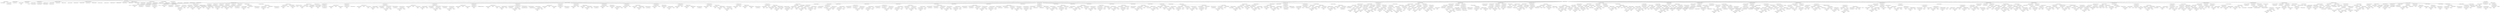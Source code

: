 strict digraph  {
<_ast.Str object at 0xa1ad6bdd0>;
<_ast.Expr object at 0xa1ad98390>;
<_ast.Store object at 0x10295c290>;
<_ast.Name object at 0xa1e6c1ad0>;
<_ast.Str object at 0xa1c115410>;
<_ast.Assign object at 0xa1eacae50>;
<_ast.Name object at 0xa1f334110>;
Store365550;
<_ast.Str object at 0xa1680d290>;
<_ast.Assign object at 0xa1ad75790>;
<_ast.Name object at 0xa1f818750>;
Store3779756;
<_ast.Num object at 0xa1bbb1350>;
<_ast.Num object at 0xa1edf8c10>;
<_ast.Num object at 0xa1edf8a50>;
<_ast.Load object at 0x10295c1d0>;
<_ast.Tuple object at 0xa1f9d9cd0>;
<_ast.Assign object at 0xa1eab71d0>;
<_ast.alias object at 0xa17186e10>;
<_ast.alias object at 0xa1edf8b90>;
<_ast.alias object at 0xa1edf8a10>;
<_ast.alias object at 0xa1edf8b10>;
<_ast.ImportFrom object at 0xa1abae210>;
<_ast.alias object at 0xa1edf8a90>;
<_ast.alias object at 0xa1f624f90>;
<_ast.alias object at 0xa1d13e790>;
<_ast.alias object at 0xa1c975450>;
<_ast.alias object at 0xa1e6b5f50>;
<_ast.alias object at 0xa1f826550>;
<_ast.ImportFrom object at 0xa1e6d8ad0>;
<_ast.alias object at 0xa1ee12d10>;
<_ast.alias object at 0xa1ee12810>;
<_ast.alias object at 0xa1ee12d90>;
<_ast.alias object at 0xa1ee12d50>;
<_ast.alias object at 0xa1ee12e10>;
<_ast.alias object at 0xa1ee12dd0>;
<_ast.alias object at 0xa1ee12f50>;
<_ast.alias object at 0xa1ee12e50>;
<_ast.ImportFrom object at 0xa1ee12c50>;
<_ast.alias object at 0xa1ee12990>;
<_ast.ImportFrom object at 0xa1ee129d0>;
<_ast.alias object at 0xa1ee12a10>;
<_ast.Import object at 0xa1ee12a50>;
<_ast.alias object at 0xa1ee12ad0>;
<_ast.Import object at 0xa1abb4b50>;
<_ast.alias object at 0xa1ee12b50>;
<_ast.Import object at 0xa1ee12a90>;
<_ast.Name object at 0xa1ee12bd0>;
Load9582226;
<_ast.Str object at 0xa1ee12f90>;
<_ast.Expr object at 0xa1ee12b90>;
<_ast.Name object at 0xa1ee12f10>;
Store4179012;
<_ast.Name object at 0xa1ee12cd0>;
Load7104973;
<_ast.Num object at 0xa1ee12710>;
<_ast.keyword object at 0xa1ee12c90>;
<_ast.Num object at 0xa1ee12690>;
<_ast.keyword object at 0xa1ee126d0>;
<_ast.Name object at 0xa1ee12610>;
Load4703971;
<_ast.keyword object at 0xa1ee12650>;
<_ast.Call object at 0xa1ee12fd0>;
<_ast.Assign object at 0xa1ee12c10>;
<_ast.Name object at 0xa1ee12590>;
Store9368789;
<_ast.Name object at 0xa1ee12510>;
Load7909814;
<_ast.Num object at 0xa1ee12490>;
<_ast.keyword object at 0xa1ee124d0>;
<_ast.Num object at 0xa1ee12410>;
<_ast.keyword object at 0xa1ee12450>;
<_ast.Call object at 0xa1ee12550>;
<_ast.Assign object at 0xa1ee125d0>;
<_ast.arg object at 0xa1ee12350>;
<_ast.arg object at 0xa1ee12310>;
<_ast.arg object at 0xa1ee12290>;
<_ast.NameConstant object at 0xa1ee12250>;
<_ast.arguments object at 0xa1ee12390>;
<_ast.Str object at 0xa1f3b0410>;
<_ast.Expr object at 0xa1f4b4990>;
<_ast.Name object at 0xa1ee12110>;
Load8212796;
<_ast.Call object at 0xa1ee12150>;
<_ast.Attribute object at 0xa1ee12190>;
Load9784288;
<_ast.Name object at 0xa1ee120d0>;
Load2187211;
<_ast.Name object at 0xa1ee12050>;
Load1192397;
<_ast.keyword object at 0xa1ee12090>;
<_ast.Call object at 0xa1ee121d0>;
<_ast.Expr object at 0xa1ee12210>;
<_ast.Name object at 0xa1ee14f50>;
Load2308079;
<_ast.Attribute object at 0xa1ee14f90>;
Load5100082;
<_ast.Call object at 0xa1ee14fd0>;
<_ast.Expr object at 0xa1f4c7690>;
<_ast.Name object at 0xa1ee14e10>;
Load1984395;
<_ast.Attribute object at 0xa1ee14e50>;
Load6607590;
<_ast.Call object at 0xa1ee14ed0>;
<_ast.Expr object at 0xa1ee14f10>;
<_ast.Name object at 0xa1ee14d10>;
Load9065735;
<_ast.Attribute object at 0xa1ee14d50>;
Load3066743;
<_ast.Call object at 0xa1ee14d90>;
<_ast.Expr object at 0xa1ee14dd0>;
<_ast.Name object at 0xa1ee14c10>;
Load7024042;
<_ast.Attribute object at 0xa1ee14c50>;
Load8081404;
<_ast.Num object at 0xa1ee14bd0>;
<_ast.Num object at 0xa1ee14b50>;
<_ast.keyword object at 0xa1ee14b90>;
<_ast.Call object at 0xa1ee14c90>;
<_ast.Expr object at 0xa1ee14cd0>;
<_ast.Name object at 0xa1ee14a50>;
Load3487287;
<_ast.Attribute object at 0xa1ee14a90>;
Load8369383;
<_ast.Num object at 0xa1ee14a10>;
<_ast.Num object at 0xa1ee14990>;
<_ast.keyword object at 0xa1ee149d0>;
<_ast.Call object at 0xa1ee14ad0>;
<_ast.Expr object at 0xa1ee14b10>;
<_ast.Name object at 0xa1ee14890>;
Load3700527;
<_ast.Attribute object at 0xa1ee148d0>;
Load7342499;
<_ast.Num object at 0xa1ee14850>;
<_ast.Num object at 0xa1ee147d0>;
<_ast.keyword object at 0xa1ee14810>;
<_ast.Call object at 0xa1ee14910>;
<_ast.Expr object at 0xa1ee14950>;
<_ast.Name object at 0xa1ee14710>;
Load4145083;
<_ast.Attribute object at 0xa1ee14750>;
Store4918955;
<_ast.Name object at 0xa1ee14690>;
Load8870221;
<_ast.Attribute object at 0xa1ee146d0>;
Store5706629;
<_ast.NameConstant object at 0xa1ee14650>;
<_ast.Assign object at 0xa1ee14790>;
<_ast.FunctionDef object at 0xa1ee123d0>;
<_ast.arg object at 0xa1ee145d0>;
<_ast.arguments object at 0xa1ee14610>;
<_ast.Str object at 0xa1ee14550>;
<_ast.Expr object at 0xa1ee14590>;
<_ast.Name object at 0xa1ee14490>;
Load1929181;
<_ast.Attribute object at 0xa1ee144d0>;
Store4305690;
<_ast.Name object at 0xa1ee14410>;
Load2372284;
<_ast.Name object at 0xa1ee143d0>;
Load7951581;
<_ast.Str object at 0xa1ee14350>;
<_ast.keyword object at 0xa1ee14390>;
<_ast.Call object at 0xa1ee14450>;
<_ast.Assign object at 0xa1ee14510>;
<_ast.Name object at 0xa1ee14290>;
Load7548057;
<_ast.Attribute object at 0xa1ee142d0>;
Store2595004;
<_ast.Name object at 0xa1ee14210>;
Load1519990;
<_ast.Name object at 0xa1ee141d0>;
Load405820;
<_ast.Str object at 0xa1ee14150>;
<_ast.Call object at 0xa1ee14250>;
<_ast.Assign object at 0xa1ee14310>;
<_ast.Name object at 0xa1ee14090>;
Load5757535;
<_ast.Attribute object at 0xa1ee140d0>;
Store6755845;
<_ast.Name object at 0xa1f413250>;
Load8041318;
<_ast.Name object at 0xa1ee18d90>;
Load9968156;
<_ast.Attribute object at 0xa1f9ebe50>;
Load5092363;
<_ast.Str object at 0xa1ee18fd0>;
<_ast.keyword object at 0xa1ee18d10>;
<_ast.Name object at 0xa1ee18f10>;
Load8507655;
<_ast.Attribute object at 0xa1ee18f50>;
Load1976882;
<_ast.keyword object at 0xa1ee18f90>;
<_ast.Str object at 0xa1ee18e90>;
<_ast.keyword object at 0xa1ee18ed0>;
<_ast.Name object at 0xa1ee18dd0>;
Load5572052;
<_ast.Attribute object at 0xa1ee18e10>;
Load8403881;
<_ast.keyword object at 0xa1ee18e50>;
<_ast.Call object at 0xa1ee14050>;
<_ast.Assign object at 0xa1ee14110>;
<_ast.Name object at 0xa1ee18c50>;
Load8273788;
<_ast.Attribute object at 0xa1ee18c90>;
Store5316611;
<_ast.Name object at 0xa1ee18bd0>;
Load6558680;
<_ast.Name object at 0xa1ee18b50>;
Load13148;
<_ast.Attribute object at 0xa1ee18b90>;
Load5667588;
<_ast.Str object at 0xa1ee18ad0>;
<_ast.keyword object at 0xa1ee18b10>;
<_ast.Name object at 0xa1ee18a10>;
Load3553031;
<_ast.Attribute object at 0xa1ee18a50>;
Load6766940;
<_ast.keyword object at 0xa1ee18a90>;
<_ast.Str object at 0xa1ee18990>;
<_ast.keyword object at 0xa1ee189d0>;
<_ast.Name object at 0xa1ee188d0>;
Load9596646;
<_ast.Attribute object at 0xa1ee18910>;
Load1371838;
<_ast.keyword object at 0xa1ee18950>;
<_ast.Call object at 0xa1ee18c10>;
<_ast.Assign object at 0xa1ee18cd0>;
<_ast.Name object at 0xa1ee18810>;
Load2646781;
<_ast.Attribute object at 0xa1ee18850>;
Store2886845;
<_ast.Name object at 0xa1ee18790>;
Load5020114;
<_ast.Name object at 0xa1ee18750>;
Load2065726;
<_ast.NameConstant object at 0xa1ee18710>;
<_ast.Call object at 0xa1ee187d0>;
<_ast.Assign object at 0xa1ee18890>;
<_ast.Name object at 0xa1ee18650>;
Load2200625;
<_ast.Attribute object at 0xa1ee18690>;
Store6593353;
<_ast.Name object at 0xa1ee185d0>;
Load4931819;
<_ast.Name object at 0xa1ee18550>;
Load1300098;
<_ast.Attribute object at 0xa1ee18590>;
Load6367805;
<_ast.Str object at 0xa1ee184d0>;
<_ast.keyword object at 0xa1ee18510>;
<_ast.Name object at 0xa1ee18410>;
Load8174537;
<_ast.Attribute object at 0xa1ee18450>;
Load5480868;
<_ast.keyword object at 0xa1ee18490>;
<_ast.NameConstant object at 0xa1ee18390>;
<_ast.keyword object at 0xa1ee183d0>;
<_ast.NameConstant object at 0xa1ee18310>;
<_ast.keyword object at 0xa1ee18350>;
<_ast.Name object at 0xa1ee18250>;
Load560719;
<_ast.Attribute object at 0xa1ee18290>;
Load4475019;
<_ast.keyword object at 0xa1ee182d0>;
<_ast.Call object at 0xa1ee18610>;
<_ast.Assign object at 0xa1ee186d0>;
<_ast.Name object at 0xa1ee18150>;
Load1826939;
<_ast.Attribute object at 0xa1ee18190>;
Store5396701;
<_ast.Name object at 0xa1ee180d0>;
Load1846084;
<_ast.Name object at 0xa1ee18090>;
Load8201173;
<_ast.Str object at 0xa1f361090>;
<_ast.keyword object at 0xa1ee18050>;
<_ast.Call object at 0xa1ee18110>;
<_ast.Assign object at 0xa1ee18210>;
<_ast.Name object at 0xa1ee1df90>;
Load6427189;
<_ast.Attribute object at 0xa1ee1dfd0>;
Store1893805;
<_ast.Name object at 0xa1ee1df10>;
Load3809899;
<_ast.Name object at 0xa1ee1de90>;
Load4769739;
<_ast.Attribute object at 0xa1ee1ded0>;
Load2827607;
<_ast.Str object at 0xa1ee1de10>;
<_ast.keyword object at 0xa1ee1de50>;
<_ast.Call object at 0xa1ee1df50>;
<_ast.Assign object at 0xa1f347950>;
<_ast.Name object at 0xa1ee1dd50>;
Load5095392;
<_ast.Attribute object at 0xa1ee1dd90>;
Store2457866;
<_ast.Name object at 0xa1ee1dcd0>;
Load5875490;
<_ast.Name object at 0xa1ee1dc50>;
Load5245761;
<_ast.Attribute object at 0xa1ee1dc90>;
Load7489109;
<_ast.Call object at 0xa1ee1dd10>;
<_ast.Assign object at 0xa1ee1ddd0>;
<_ast.Name object at 0xa1ee1db90>;
Load7410983;
<_ast.Attribute object at 0xa1ee1dbd0>;
Store2856317;
<_ast.Name object at 0xa1ee1db10>;
Load3586393;
<_ast.Name object at 0xa1ee1da90>;
Load9767207;
<_ast.Attribute object at 0xa1ee1dad0>;
Load5597233;
<_ast.Str object at 0xa1ee1da10>;
<_ast.keyword object at 0xa1ee1da50>;
<_ast.Call object at 0xa1ee1db50>;
<_ast.Assign object at 0xa1ee1dc10>;
<_ast.Name object at 0xa1ee1d910>;
Load8917256;
<_ast.Attribute object at 0xa1ee1d990>;
Store3997128;
<_ast.Name object at 0xa1ee1d890>;
Load5080764;
<_ast.Name object at 0xa1ee1d810>;
Load93984;
<_ast.Attribute object at 0xa1ee1d850>;
Load5506710;
<_ast.Call object at 0xa1ee1d8d0>;
<_ast.Assign object at 0xa1ee1d9d0>;
<_ast.Name object at 0xa1ee1d750>;
Load4881512;
<_ast.Attribute object at 0xa1ee1d790>;
Store2447734;
<_ast.Name object at 0xa1ee1d6d0>;
Load7674294;
<_ast.Name object at 0xa1ee1d690>;
Load7056061;
<_ast.Str object at 0xa1ee1d610>;
<_ast.keyword object at 0xa1ee1d650>;
<_ast.Call object at 0xa1ee1d710>;
<_ast.Assign object at 0xa1ee1d7d0>;
<_ast.Name object at 0xa1ee1d550>;
Load5863361;
<_ast.Attribute object at 0xa1ee1d590>;
Store6166641;
<_ast.Name object at 0xa1ee1d4d0>;
Load976316;
<_ast.Name object at 0xa1ee1d410>;
Load4616266;
<_ast.Attribute object at 0xa1ee1d490>;
Load8380465;
<_ast.Name object at 0xa1ee1d350>;
Load3745285;
<_ast.Attribute object at 0xa1ee1d390>;
Load9467611;
<_ast.keyword object at 0xa1ee1d3d0>;
<_ast.Call object at 0xa1ee1d510>;
<_ast.Assign object at 0xa1ee1d5d0>;
<_ast.Name object at 0xa1ee1d290>;
Load4613392;
<_ast.Attribute object at 0xa1ee1d2d0>;
Store7289351;
<_ast.Name object at 0xa1ee1d210>;
Load9864899;
<_ast.Name object at 0xa1ee1d1d0>;
Load6725637;
<_ast.Str object at 0xa1ee1d150>;
<_ast.keyword object at 0xa1ee1d190>;
<_ast.Call object at 0xa1ee1d250>;
<_ast.Assign object at 0xa1ee1d310>;
<_ast.Name object at 0xa1edf8ad0>;
Load658473;
<_ast.Attribute object at 0xa1edf8c90>;
Store1612630;
<_ast.Name object at 0xa1edf8b50>;
Load8126535;
<_ast.Name object at 0xa1edf8bd0>;
Load4086046;
<_ast.Attribute object at 0xa1edf8d90>;
Load2608029;
<_ast.Name object at 0xa1edf8e90>;
Load9452552;
<_ast.Attribute object at 0xa1edf8c50>;
Load8790582;
<_ast.keyword object at 0xa1edf8e10>;
<_ast.Call object at 0xa1edf8d10>;
<_ast.Assign object at 0xa1ee1d110>;
<_ast.FunctionDef object at 0xa19a36650>;
<_ast.arg object at 0xa1edf8d50>;
<_ast.arguments object at 0xa1edf8f10>;
<_ast.Str object at 0xa1edf8dd0>;
<_ast.Expr object at 0xa1edf8f90>;
<_ast.Name object at 0xa1d2c3850>;
Load7576523;
<_ast.Attribute object at 0xa1edf8ed0>;
Load7251778;
<_ast.Attribute object at 0xa1edf8f50>;
Load3305162;
<_ast.Name object at 0xa1e19c850>;
Load8496090;
<_ast.keyword object at 0xa1f6cc8d0>;
<_ast.Name object at 0xa1f423990>;
Load8898099;
<_ast.Attribute object at 0xa1f3397d0>;
Load2914321;
<_ast.keyword object at 0xa1e19cc50>;
<_ast.Call object at 0xa1edf8e50>;
<_ast.Expr object at 0xa1edf8fd0>;
<_ast.Name object at 0xa1ee07a10>;
Load4085223;
<_ast.Attribute object at 0xa1ee07890>;
Load167545;
<_ast.Attribute object at 0xa1ee07990>;
Load1545660;
<_ast.Num object at 0xa1ee07a90>;
<_ast.keyword object at 0xa1ee07810>;
<_ast.Num object at 0xa1ee07b10>;
<_ast.keyword object at 0xa1ee07790>;
<_ast.Name object at 0xa1ee07690>;
Load6453153;
<_ast.Attribute object at 0xa1ee07b90>;
Load5820131;
<_ast.keyword object at 0xa1ee07710>;
<_ast.Call object at 0xa1ee07910>;
<_ast.Expr object at 0xa1f40c390>;
<_ast.Name object at 0xa1ee07a50>;
Load8418488;
<_ast.Attribute object at 0xa1ee07590>;
Load8320018;
<_ast.Attribute object at 0xa1ee07ad0>;
Load2907210;
<_ast.Num object at 0xa1ee079d0>;
<_ast.keyword object at 0xa1ee07510>;
<_ast.Num object at 0xa1ee07950>;
<_ast.keyword object at 0xa1ee07490>;
<_ast.Name object at 0xa1ee07390>;
Load5574761;
<_ast.Attribute object at 0xa1ee078d0>;
Load9764080;
<_ast.keyword object at 0xa1ee07410>;
<_ast.Call object at 0xa1ee07610>;
<_ast.Expr object at 0xa1ee07b50>;
<_ast.Name object at 0xa1ee07750>;
Load2010029;
<_ast.Attribute object at 0xa1ee07290>;
Load3534036;
<_ast.Attribute object at 0xa1ee077d0>;
Load3519642;
<_ast.Num object at 0xa1ee076d0>;
<_ast.keyword object at 0xa1ee07210>;
<_ast.Num object at 0xa1ee07650>;
<_ast.keyword object at 0xa1ee07190>;
<_ast.Name object at 0xa1ee07090>;
Load5020730;
<_ast.Attribute object at 0xa1ee075d0>;
Load617805;
<_ast.keyword object at 0xa1ee07110>;
<_ast.Call object at 0xa1ee07310>;
<_ast.Expr object at 0xa1ee07850>;
<_ast.Name object at 0xa1ee07450>;
Load1875325;
<_ast.Attribute object at 0xa1ee07150>;
Load4595574;
<_ast.Attribute object at 0xa1ee074d0>;
Load8773010;
<_ast.Name object at 0xa1ee073d0>;
Load790432;
<_ast.keyword object at 0xa1ee071d0>;
<_ast.Name object at 0xa1ee072d0>;
Load3130989;
<_ast.Attribute object at 0xa1ee07350>;
Load1191555;
<_ast.keyword object at 0xa1ee07250>;
<_ast.Call object at 0xa1ee070d0>;
<_ast.Expr object at 0xa1ee07550>;
<_ast.Name object at 0xa1f5fb4d0>;
Load6233683;
<_ast.Attribute object at 0xa1ee1d090>;
Load265449;
<_ast.Attribute object at 0xa1ee1d0d0>;
Load8136881;
<_ast.Num object at 0xa1ee21f90>;
<_ast.keyword object at 0xa1ee21fd0>;
<_ast.Num object at 0xa1ee21f10>;
<_ast.keyword object at 0xa1ee21f50>;
<_ast.Name object at 0xa1ee21e90>;
Load2323855;
<_ast.keyword object at 0xa1ee21ed0>;
<_ast.Name object at 0xa1ee21dd0>;
Load8166866;
<_ast.Attribute object at 0xa1ee21e10>;
Load3997876;
<_ast.keyword object at 0xa1ee21e50>;
<_ast.Call object at 0xa1e182390>;
<_ast.Expr object at 0xa1cbf8790>;
<_ast.Name object at 0xa1ee21c90>;
Load2506798;
<_ast.Attribute object at 0xa1ee21cd0>;
Load2478384;
<_ast.Attribute object at 0xa1ee21d10>;
Load5647628;
<_ast.Num object at 0xa1ee21c10>;
<_ast.keyword object at 0xa1ee21c50>;
<_ast.Num object at 0xa1ee21b90>;
<_ast.keyword object at 0xa1ee21bd0>;
<_ast.Name object at 0xa1ee21b10>;
Load2859882;
<_ast.keyword object at 0xa1ee21b50>;
<_ast.Name object at 0xa1ee21a50>;
Load9620978;
<_ast.Attribute object at 0xa1ee21a90>;
Load650203;
<_ast.keyword object at 0xa1ee21ad0>;
<_ast.Call object at 0xa1ee21d50>;
<_ast.Expr object at 0xa1ee21d90>;
<_ast.Name object at 0xa1ee21910>;
Load7027071;
<_ast.Attribute object at 0xa1ee21950>;
Load9770389;
<_ast.Attribute object at 0xa1ee21990>;
Load158496;
<_ast.Num object at 0xa1ee21890>;
<_ast.keyword object at 0xa1ee218d0>;
<_ast.Num object at 0xa1ee21810>;
<_ast.keyword object at 0xa1ee21850>;
<_ast.Name object at 0xa1ee21790>;
Load2208266;
<_ast.keyword object at 0xa1ee217d0>;
<_ast.Name object at 0xa1ee216d0>;
Load4065065;
<_ast.Attribute object at 0xa1ee21710>;
Load3172733;
<_ast.keyword object at 0xa1ee21750>;
<_ast.Call object at 0xa1ee219d0>;
<_ast.Expr object at 0xa1ee21a10>;
<_ast.Name object at 0xa1ee21590>;
Load6550199;
<_ast.Attribute object at 0xa1ee215d0>;
Load5954536;
<_ast.Attribute object at 0xa1ee21610>;
Load6442312;
<_ast.Num object at 0xa1ee21510>;
<_ast.keyword object at 0xa1ee21550>;
<_ast.Num object at 0xa1ee21490>;
<_ast.keyword object at 0xa1ee214d0>;
<_ast.Name object at 0xa1ee21410>;
Load6340094;
<_ast.keyword object at 0xa1ee21450>;
<_ast.Name object at 0xa1ee21350>;
Load7604085;
<_ast.Attribute object at 0xa1ee21390>;
Load7770427;
<_ast.keyword object at 0xa1ee213d0>;
<_ast.Call object at 0xa1ee21650>;
<_ast.Expr object at 0xa1ee21690>;
<_ast.Name object at 0xa1ee211d0>;
Load5778251;
<_ast.Attribute object at 0xa1ee21210>;
Load9892842;
<_ast.Attribute object at 0xa1ee21250>;
Load4488375;
<_ast.Num object at 0xa1ee21190>;
<_ast.Num object at 0xa1ee21110>;
<_ast.keyword object at 0xa1ee21150>;
<_ast.Call object at 0xa1ee21290>;
<_ast.Expr object at 0xa1ee212d0>;
<_ast.Name object at 0xa1f9b8090>;
Load8978300;
<_ast.Attribute object at 0xa1f422110>;
Load2213525;
<_ast.Attribute object at 0xa1ee21050>;
Load38022;
<_ast.Name object at 0xa1ee24190>;
Load5540809;
<_ast.keyword object at 0xa1ee24cd0>;
<_ast.Name object at 0xa1ee240d0>;
Load3525349;
<_ast.Attribute object at 0xa1ee24090>;
Load5066386;
<_ast.keyword object at 0xa1ee24050>;
<_ast.Call object at 0xa1ee21090>;
<_ast.Expr object at 0xa1ee210d0>;
<_ast.Name object at 0xa1ee242d0>;
Load4548768;
<_ast.Attribute object at 0xa1ee24290>;
Load4619619;
<_ast.Attribute object at 0xa1ee24250>;
Load5033632;
<_ast.Name object at 0xa1ee24350>;
Load8212886;
<_ast.keyword object at 0xa1ee24310>;
<_ast.Name object at 0xa1ee24410>;
Load128415;
<_ast.Attribute object at 0xa1ee243d0>;
Load8848719;
<_ast.keyword object at 0xa1ee24390>;
<_ast.Call object at 0xa1ee24210>;
<_ast.Expr object at 0xa1ee241d0>;
<_ast.Name object at 0xa1ee24550>;
Load2912394;
<_ast.Attribute object at 0xa1ee24510>;
Load9449264;
<_ast.Attribute object at 0xa1ee244d0>;
Load7893984;
<_ast.Num object at 0xa1ee24590>;
<_ast.Num object at 0xa1ee24610>;
<_ast.keyword object at 0xa1ee245d0>;
<_ast.Call object at 0xa1ee24490>;
<_ast.Expr object at 0xa1ee24450>;
<_ast.Name object at 0xa1ee24750>;
Load4062531;
<_ast.Attribute object at 0xa1ee24710>;
Load3778888;
<_ast.Attribute object at 0xa1ee246d0>;
Load5155019;
<_ast.Num object at 0xa1ee24790>;
<_ast.Num object at 0xa1ee24810>;
<_ast.keyword object at 0xa1ee247d0>;
<_ast.Call object at 0xa1ee24690>;
<_ast.Expr object at 0xa1ee24650>;
<_ast.Name object at 0xa1ee24950>;
Load402441;
<_ast.Attribute object at 0xa1ee24910>;
Load4317161;
<_ast.Attribute object at 0xa1ee248d0>;
Load8994396;
<_ast.Name object at 0xa1ee249d0>;
Load7517699;
<_ast.keyword object at 0xa1ee24990>;
<_ast.Name object at 0xa1ee24a90>;
Load5806231;
<_ast.Attribute object at 0xa1ee24a50>;
Load4306739;
<_ast.keyword object at 0xa1ee24a10>;
<_ast.Call object at 0xa1ee24890>;
<_ast.Expr object at 0xa1ee24850>;
<_ast.Name object at 0xa1ee24bd0>;
Load6094401;
<_ast.Attribute object at 0xa1ee24b90>;
Load7310763;
<_ast.Attribute object at 0xa1ee24b50>;
Load1788728;
<_ast.Name object at 0xa1ee24c50>;
Load1453812;
<_ast.keyword object at 0xa1ee24c10>;
<_ast.Name object at 0xa1ee24d50>;
Load4519688;
<_ast.Attribute object at 0xa1ee24d10>;
Load5650568;
<_ast.keyword object at 0xa1ee24c90>;
<_ast.Call object at 0xa1ee24b10>;
<_ast.Expr object at 0xa1ee24ad0>;
<_ast.Name object at 0xa1ee24e90>;
Load7240032;
<_ast.Attribute object at 0xa1ee24e50>;
Load37254;
<_ast.Attribute object at 0xa1ee24e10>;
Load522645;
<_ast.Num object at 0xa1ee24ed0>;
<_ast.Num object at 0xa1ee24f50>;
<_ast.keyword object at 0xa1ee24f10>;
<_ast.Call object at 0xa1ee24dd0>;
<_ast.Expr object at 0xa1ee24d90>;
<_ast.Name object at 0xa1f354ad0>;
Load410684;
<_ast.Attribute object at 0xa1f354ed0>;
Load7415088;
<_ast.Attribute object at 0xa1f370210>;
Load7208602;
<_ast.Num object at 0xa1f60acd0>;
<_ast.Num object at 0xa1ee2dfd0>;
<_ast.keyword object at 0xa1ee2dad0>;
<_ast.Call object at 0xa1ee24fd0>;
<_ast.Expr object at 0xa1ee24f90>;
<_ast.FunctionDef object at 0xa1edf8cd0>;
<_ast.arg object at 0xa1ee2df10>;
<_ast.arguments object at 0xa1ee2df50>;
<_ast.Str object at 0xa1ee2de50>;
<_ast.Expr object at 0xa1ee2de90>;
<_ast.Name object at 0xa1ee2dd10>;
Load5845699;
<_ast.Attribute object at 0xa1ee2dd50>;
Load6551848;
<_ast.Attribute object at 0xa1ee2dd90>;
Load8724469;
<_ast.Str object at 0xa1ee2dcd0>;
<_ast.Name object at 0xa1ee2dc50>;
Load8031920;
<_ast.Attribute object at 0xa1ee2dc90>;
Load7019466;
<_ast.Call object at 0xa1ee2ddd0>;
<_ast.Expr object at 0xa1ee2de10>;
<_ast.Name object at 0xa1ee2db10>;
Load1714616;
<_ast.Attribute object at 0xa1ee2db50>;
Load7522504;
<_ast.Attribute object at 0xa1ee2db90>;
Load9262900;
<_ast.Str object at 0xa1ee2da90>;
<_ast.Name object at 0xa1ee2da10>;
Load3213542;
<_ast.Attribute object at 0xa1ee2da50>;
Load9257226;
<_ast.Call object at 0xa1ee2dbd0>;
<_ast.Expr object at 0xa1ee2dc10>;
<_ast.Name object at 0xa1ee2d8d0>;
Load5249090;
<_ast.Attribute object at 0xa1ee2d910>;
Load8430726;
<_ast.Attribute object at 0xa1ee2d950>;
Load7370660;
<_ast.Str object at 0xa1ee2d890>;
<_ast.arg object at 0xa1ee2d7d0>;
<_ast.arguments object at 0xa1ee2d810>;
<_ast.Str object at 0xa1ee2d790>;
<_ast.Lambda object at 0xa1ee2d850>;
<_ast.Call object at 0xa1ee2d990>;
<_ast.Expr object at 0xa1ee2d9d0>;
<_ast.Name object at 0xa1ee2d690>;
Load9909940;
<_ast.Attribute object at 0xa1ee2d6d0>;
Load1191881;
<_ast.Str object at 0xa1ee2d610>;
<_ast.Index object at 0xa1ee2d650>;
<_ast.Subscript object at 0xa1ee2d710>;
Store6598059;
<_ast.Name object at 0xa1ee2d590>;
Load7369995;
<_ast.Assign object at 0xa1ee2d750>;
<_ast.Name object at 0xa1ee2d450>;
Load5435512;
<_ast.Attribute object at 0xa1ee2d490>;
Load1278739;
<_ast.Attribute object at 0xa1ee2d4d0>;
Load1066066;
<_ast.Str object at 0xa1ee2d410>;
<_ast.Name object at 0xa1ee2d390>;
Load2207027;
<_ast.Attribute object at 0xa1ee2d3d0>;
Load55611;
<_ast.Call object at 0xa1ee2d510>;
<_ast.Expr object at 0xa1ee2d550>;
<_ast.Name object at 0xa1ee2d250>;
Load9097856;
<_ast.Attribute object at 0xa1ee2d290>;
Load2776311;
<_ast.Attribute object at 0xa1ee2d2d0>;
Load5243106;
<_ast.Str object at 0xa1ee2d210>;
<_ast.arg object at 0xa1ee2d110>;
<_ast.arguments object at 0xa1ee2d150>;
<_ast.Str object at 0xa1ee2d0d0>;
<_ast.Lambda object at 0xa1ee2d190>;
<_ast.Call object at 0xa1ee2d310>;
<_ast.Expr object at 0xa1ee2d350>;
<_ast.FunctionDef object at 0xa1ee2df90>;
<_ast.arg object at 0xa1ee2e0d0>;
<_ast.arguments object at 0xa1ee2d050>;
<_ast.Str object at 0xa1ee2efd0>;
<_ast.Expr object at 0xa1ee2e050>;
<_ast.Name object at 0xa1ee2ef10>;
Load9001828;
<_ast.Attribute object at 0xa1ee2ef50>;
Load2379473;
<_ast.Name object at 0xa1ee2edd0>;
Load2709395;
<_ast.Attribute object at 0xa1ee2ee10>;
Load8251520;
<_ast.Attribute object at 0xa1ee2ee50>;
Load8750568;
<_ast.Call object at 0xa1ee2ee90>;
<_ast.Expr object at 0xa1ee2eed0>;
<_ast.Not object at 0x1029617d0>;
<_ast.Name object at 0xa1ee2ec50>;
Load3163500;
<_ast.Attribute object at 0xa1ee2ec90>;
Load6419380;
<_ast.Attribute object at 0xa1ee2ecd0>;
Load7598834;
<_ast.Call object at 0xa1ee2ed10>;
<_ast.UnaryOp object at 0xa1ee2ed50>;
<_ast.Name object at 0xa1ee2eb50>;
Load278942;
<_ast.Attribute object at 0xa1ee2eb90>;
Load3155796;
<_ast.Attribute object at 0xa1ee2ebd0>;
Load8818335;
<_ast.Call object at 0xa1ee2ec10>;
<_ast.Expr object at 0xa1977f050>;
<_ast.If object at 0xa1ee2ed90>;
<_ast.Name object at 0xa1ee2ea10>;
Load7029075;
<_ast.Attribute object at 0xa1ee2ea50>;
Load5103931;
<_ast.Attribute object at 0xa1ee2ea90>;
Load6535612;
<_ast.Call object at 0xa1ee2ead0>;
<_ast.Expr object at 0xa1ee2eb10>;
<_ast.Name object at 0xa1ee2e890>;
Load5160291;
<_ast.Attribute object at 0xa1ee2e8d0>;
Load2508059;
<_ast.Attribute object at 0xa1ee2e910>;
Load6284467;
<_ast.Call object at 0xa1ee2e950>;
<_ast.UnaryOp object at 0xa1ee2e990>;
Not4417863;
<_ast.Name object at 0xa1ee2e750>;
Load9157962;
<_ast.Attribute object at 0xa1ee2e790>;
Load5814496;
<_ast.Attribute object at 0xa1ee2e7d0>;
Load2669307;
<_ast.Call object at 0xa1ee2e810>;
<_ast.Expr object at 0xa1ee2e850>;
<_ast.If object at 0xa1ee2e9d0>;
<_ast.If object at 0xa1ee2ef90>;
<_ast.Name object at 0xa1ee2e650>;
Load1054236;
<_ast.Attribute object at 0xa1ee2e690>;
Load757906;
<_ast.NameConstant object at 0xa1ee2e610>;
<_ast.Call object at 0xa1ee2e6d0>;
<_ast.Expr object at 0xa1ee2e710>;
<_ast.FunctionDef object at 0xa1ee2d090>;
<_ast.arg object at 0xa1ee2e550>;
<_ast.arguments object at 0xa1ee2e590>;
<_ast.Str object at 0xa1ee2e4d0>;
<_ast.Expr object at 0xa1ee2e510>;
<_ast.Name object at 0xa1ee2e350>;
Load4881166;
<_ast.Attribute object at 0xa1ee2e390>;
Load6191772;
<_ast.Attribute object at 0xa1ee2e3d0>;
Load5143652;
<_ast.Call object at 0xa1ee2e410>;
<_ast.Name object at 0xa1ee2e210>;
Load5727102;
<_ast.Attribute object at 0xa1ee2e250>;
Load2679032;
<_ast.Attribute object at 0xa1ee2e290>;
Load2182049;
<_ast.Call object at 0xa1ee2e2d0>;
<_ast.Expr object at 0xa1ee2e310>;
<_ast.Name object at 0xa1f4bb0d0>;
Load4264580;
<_ast.Attribute object at 0xa1ee2e110>;
Load2845227;
<_ast.Attribute object at 0xa1ee2e150>;
Load9668037;
<_ast.Call object at 0xa1ee2e190>;
<_ast.Expr object at 0xa1ee2e1d0>;
<_ast.If object at 0xa1ee2e450>;
<_ast.FunctionDef object at 0xa1ee2e5d0>;
<_ast.arg object at 0xa1ee32f90>;
<_ast.arg object at 0xa1ee32f50>;
<_ast.arguments object at 0xa1ee32fd0>;
<_ast.Str object at 0xa1ee32ed0>;
<_ast.Expr object at 0xa1ee32f10>;
<_ast.Or object at 0x10295cb50>;
<_ast.Name object at 0xa1ee32dd0>;
Load4324517;
<_ast.Is object at 0x102961f10>;
<_ast.NameConstant object at 0xa1ee32d90>;
<_ast.Compare object at 0xa1ee32e10>;
<_ast.And object at 0x10295ca90>;
<_ast.Name object at 0xa1ee32d10>;
Load6157971;
<_ast.Attribute object at 0xa1ee32d50>;
Load2341512;
<_ast.Name object at 0xa1ee32c10>;
Load881591;
<_ast.Attribute object at 0xa1ee32c50>;
Load3037857;
<_ast.BitOr object at 0x102961390>;
<_ast.Num object at 0xa1ee32bd0>;
<_ast.BinOp object at 0xa1ee32c90>;
<_ast.Eq object at 0x102961a90>;
<_ast.Num object at 0xa1eae17d0>;
<_ast.Compare object at 0xa1ee32cd0>;
<_ast.BoolOp object at 0xa1f401690>;
<_ast.BoolOp object at 0xa1ee32e50>;
<_ast.Name object at 0xa1ee32b10>;
Load9645423;
<_ast.Attribute object at 0xa1ee32b50>;
Load5358325;
<_ast.Name object at 0xa1ee32a90>;
Load617812;
<_ast.Attribute object at 0xa1ee32ad0>;
Load9589103;
<_ast.Call object at 0xa1ee32b90>;
<_ast.Expr object at 0xa19a38710>;
<_ast.If object at 0xa1ee32e90>;
<_ast.FunctionDef object at 0xa1f9f2f90>;
<_ast.arg object at 0xa1ee329d0>;
<_ast.arguments object at 0xa1ee32a10>;
<_ast.Str object at 0xa1ee32950>;
<_ast.Expr object at 0xa1ee32990>;
<_ast.Name object at 0xa1ee32810>;
Load9643031;
<_ast.Attribute object at 0xa1ee32850>;
Load6899782;
<_ast.Attribute object at 0xa1ee32890>;
Load7478466;
<_ast.Name object at 0xa1ee327d0>;
Load9617418;
<_ast.Num object at 0xa1ee32790>;
<_ast.Name object at 0xa1ee32710>;
Load948625;
<_ast.Add object at 0x10295cc90>;
<_ast.Str object at 0xa1ee326d0>;
<_ast.BinOp object at 0xa1ee32750>;
<_ast.Call object at 0xa1ee328d0>;
<_ast.Expr object at 0xa1ee32910>;
<_ast.Str object at 0xa1ee32650>;
<_ast.Return object at 0xa1ee32690>;
<_ast.Name object at 0xa1ee32610>;
Load375403;
<_ast.FunctionDef object at 0xa1ee32a50>;
<_ast.arg object at 0xa1ee32550>;
<_ast.arguments object at 0xa1ee32590>;
<_ast.Str object at 0xa1ee32490>;
<_ast.Expr object at 0xa1ee32510>;
<_ast.Name object at 0xa1ee32410>;
Store8282607;
<_ast.Name object at 0xa1ee32310>;
Load5160473;
<_ast.Attribute object at 0xa1ee32350>;
Load1346542;
<_ast.Attribute object at 0xa1ee32390>;
Load100551;
<_ast.Num object at 0xa1ee322d0>;
<_ast.Name object at 0xa1ee32250>;
Load1085616;
<_ast.Str object at 0xa1ee32210>;
<_ast.BinOp object at 0xa1ee32290>;
Add1701381;
<_ast.Call object at 0xa1ee323d0>;
<_ast.Assign object at 0xa1ee32450>;
<_ast.Name object at 0xa1ee32150>;
Load5570296;
<_ast.UnaryOp object at 0xa1ee32190>;
Not4728265;
<_ast.Name object at 0xa1ee32090>;
Load8471126;
<_ast.Attribute object at 0xa1ee320d0>;
Store1762496;
<_ast.Name object at 0xa1ee32050>;
Load4460212;
<_ast.Assign object at 0xa1ee32110>;
<_ast.Name object at 0xa1f619e50>;
Load6555316;
<_ast.Attribute object at 0xa1f365c50>;
Load9651085;
<_ast.Name object at 0xa1edf5110>;
Load436020;
<_ast.Attribute object at 0xa1edf50d0>;
Load6478320;
<_ast.Name object at 0xa1edf5150>;
Load14167;
<_ast.Call object at 0xa1edf5090>;
<_ast.Expr object at 0xa1edf5050>;
<_ast.Name object at 0xa1edf5250>;
Load6789391;
<_ast.Attribute object at 0xa1edf5210>;
Load4369516;
<_ast.Name object at 0xa1edf5290>;
Load3397920;
<_ast.Call object at 0xa1edf51d0>;
<_ast.Expr object at 0xa1edf5190>;
<_ast.If object at 0xa1f357cd0>;
<_ast.If object at 0xa1ee321d0>;
<_ast.FunctionDef object at 0xa1ee325d0>;
<_ast.arg object at 0xa1edf5350>;
<_ast.arg object at 0xa1edf5390>;
<_ast.arguments object at 0xa1edf5310>;
<_ast.Str object at 0xa1edf5450>;
<_ast.Expr object at 0xa1edf5410>;
<_ast.Name object at 0xa1edf5550>;
Load2694304;
<_ast.Attribute object at 0xa1edf5510>;
Load639800;
<_ast.Str object at 0xa1edf55d0>;
<_ast.Index object at 0xa1edf5590>;
<_ast.Subscript object at 0xa1edf54d0>;
Store4363050;
<_ast.Name object at 0xa1edf5610>;
Load5606390;
<_ast.Assign object at 0xa1edf5490>;
<_ast.Name object at 0xa1edf5750>;
Load8377865;
<_ast.Attribute object at 0xa1edf5710>;
Load1073210;
<_ast.Attribute object at 0xa1edf56d0>;
Load1317199;
<_ast.Num object at 0xa1edf5790>;
<_ast.Name object at 0xa1edf57d0>;
Load8139170;
<_ast.Call object at 0xa1edf5690>;
<_ast.Expr object at 0xa1edf5650>;
<_ast.Name object at 0xa1edf5a10>;
Load1562525;
<_ast.Attribute object at 0xa1edf59d0>;
Load4114433;
<_ast.Attribute object at 0xa1edf5890>;
Load3294800;
<_ast.Name object at 0xa1edf5a50>;
Load8617487;
<_ast.Name object at 0xa1edf5a90>;
Load6638288;
<_ast.Call object at 0xa1edf5850>;
<_ast.Expr object at 0xa1edf5810>;
<_ast.Name object at 0xa1edf5b90>;
Load1577088;
<_ast.Attribute object at 0xa1edf5b50>;
Load6294818;
<_ast.Name object at 0xa1edf5c90>;
Load7875681;
<_ast.Attribute object at 0xa1edf5c50>;
Load303636;
<_ast.Attribute object at 0xa1edf5c10>;
Load7760105;
<_ast.Call object at 0xa1edf5bd0>;
<_ast.BoolOp object at 0xa1edf5b10>;
And6268083;
<_ast.Name object at 0xa1edf5e50>;
Load6357521;
<_ast.Attribute object at 0xa1edf5e10>;
Load1074612;
<_ast.Attribute object at 0xa1edf5d90>;
Load7502244;
<_ast.Name object at 0xa1edf5e90>;
Load6362560;
<_ast.Call object at 0xa1edf5d50>;
<_ast.Expr object at 0xa1edf5cd0>;
<_ast.If object at 0xa1edf5ad0>;
<_ast.Name object at 0xa1edf5f90>;
Load9243223;
<_ast.Attribute object at 0xa1edf5f50>;
Load5097387;
<_ast.Str object at 0xa1edf58d0>;
<_ast.Index object at 0xa1edf5fd0>;
<_ast.Subscript object at 0xa1edf5f10>;
Store2209146;
<_ast.Name object at 0xa1edf5950>;
Load4176880;
<_ast.Assign object at 0xa1edf5ed0>;
<_ast.FunctionDef object at 0xa1edf52d0>;
<_ast.Name object at 0xa1edf5d10>;
Store302283;
<_ast.Name object at 0xa1ee06f10>;
Load797275;
<_ast.Name object at 0xa1ee06f50>;
Load2187047;
<_ast.keyword object at 0xa1ee06ed0>;
<_ast.Str object at 0xa1ee06090>;
<_ast.keyword object at 0xa1ee06050>;
<_ast.Call object at 0xa1f4cc250>;
<_ast.Assign object at 0xa1edf5910>;
<_ast.arg object at 0xa1ee06150>;
<_ast.arguments object at 0xa1ee06110>;
<_ast.Str object at 0xa1ee061d0>;
<_ast.Expr object at 0xa1ee06190>;
<_ast.Name object at 0xa1ee06290>;
Store1699179;
<_ast.Name object at 0xa1ee06350>;
Load7210872;
<_ast.Attribute object at 0xa1ee06310>;
Load2167874;
<_ast.Name object at 0xa1ee06450>;
Load6883455;
<_ast.Attribute object at 0xa1ee06410>;
Load3422752;
<_ast.Attribute object at 0xa1ee063d0>;
Load5044408;
<_ast.Call object at 0xa1ee06390>;
<_ast.Call object at 0xa1ee062d0>;
<_ast.Assign object at 0xa1ee06250>;
<_ast.Name object at 0xa1ee06550>;
Load8296053;
<_ast.Name object at 0xa1ee06590>;
Load4360735;
<_ast.Name object at 0xa1ee06690>;
Load1853264;
<_ast.Call object at 0xa1ee06510>;
<_ast.Num object at 0xa1ee06710>;
<_ast.LtE object at 0x102961cd0>;
<_ast.Name object at 0xa1ee06750>;
Load4970827;
<_ast.Num object at 0xa1ee06790>;
<_ast.Compare object at 0xa1ee066d0>;
LtE6768354;
<_ast.BoolOp object at 0xa1ee064d0>;
And493249;
<_ast.Assert object at 0xa1ee06490>;
<_ast.Name object at 0xa19f2f910>;
Load6331819;
<_ast.Return object at 0xa17963110>;
<_ast.Name object at 0xa1ee06910>;
Load2339820;
<_ast.Attribute object at 0xa1ee068d0>;
Load6979797;
<_ast.Attribute object at 0xa1ee06890>;
Load146751;
<_ast.Num object at 0xa1ee06950>;
<_ast.Name object at 0xa1ee06990>;
Load9320556;
<_ast.Call object at 0xa1ee06850>;
<_ast.Expr object at 0xa1ee06810>;
<_ast.Name object at 0xa1ee06b50>;
Load3390257;
<_ast.Attribute object at 0xa1ee06ad0>;
Load1982993;
<_ast.Attribute object at 0xa1ee06a90>;
Load4565350;
<_ast.Num object at 0xa1ee06b90>;
<_ast.Str object at 0xa1ee06bd0>;
<_ast.Call object at 0xa1ee06a50>;
<_ast.Expr object at 0xa1ee069d0>;
<_ast.Num object at 0xa1ee06c50>;
<_ast.Return object at 0xa1ee06c10>;
<_ast.ExceptHandler object at 0xa1ee067d0>;
<_ast.Try object at 0xa1ee06210>;
<_ast.Name object at 0xa19a38450>;
Load5701631;
<_ast.FunctionDef object at 0xa1ee060d0>;
<_ast.arg object at 0xa1ee06cd0>;
<_ast.arguments object at 0xa1ee06c90>;
<_ast.Str object at 0xa1ee06d50>;
<_ast.Expr object at 0xa1ee06d10>;
<_ast.Name object at 0xa1ee06e10>;
Store6517502;
<_ast.Name object at 0xa1ee06f90>;
Load2167986;
<_ast.Attribute object at 0xa1ee06e90>;
Load3485900;
<_ast.Name object at 0xa1ee06610>;
Load6305219;
<_ast.Attribute object at 0xa1ee06650>;
Load3688786;
<_ast.Attribute object at 0xa1ee065d0>;
Load3782447;
<_ast.Call object at 0xa1ee06fd0>;
<_ast.Str object at 0xa1ee06a10>;
<_ast.Call object at 0xa1ee06e50>;
<_ast.Assign object at 0xa1ee06dd0>;
<_ast.Name object at 0xa1ee17090>;
Load1166336;
<_ast.Name object at 0xa1ee170d0>;
Load5796409;
<_ast.Name object at 0xa1ee17110>;
Load129711;
<_ast.Call object at 0xa1ee17050>;
<_ast.Assert object at 0xa1f9f0d50>;
<_ast.Name object at 0xa1ee17190>;
Load9006419;
<_ast.Return object at 0xa1ee17150>;
<_ast.Name object at 0xa1ee173d0>;
Load2764177;
<_ast.Attribute object at 0xa1ee17390>;
Load3579406;
<_ast.Attribute object at 0xa1ee17290>;
Load438508;
<_ast.Num object at 0xa1ee17410>;
<_ast.Name object at 0xa1ee17450>;
Load736639;
<_ast.Call object at 0xa1ee17250>;
<_ast.Expr object at 0xa1ee17210>;
<_ast.Str object at 0xa1ee174d0>;
<_ast.Return object at 0xa1ee17490>;
<_ast.ExceptHandler object at 0xa1ee171d0>;
<_ast.Try object at 0xa1ee06d90>;
<_ast.Name object at 0xa1ee17510>;
Load1369741;
<_ast.FunctionDef object at 0xa1bf8f890>;
<_ast.arg object at 0xa1ee175d0>;
<_ast.arg object at 0xa1ee17610>;
<_ast.arguments object at 0xa1ee17590>;
<_ast.Str object at 0xa1ee17690>;
<_ast.Expr object at 0xa1ee17650>;
<_ast.Name object at 0xa1ee17790>;
Store964352;
<_ast.Name object at 0xa1ee17850>;
Load5831771;
<_ast.Attribute object at 0xa1ee17810>;
Load7989884;
<_ast.Name object at 0xa1ee17890>;
Load531411;
<_ast.Call object at 0xa1ee177d0>;
<_ast.Assign object at 0xa1ee17750>;
<_ast.Name object at 0xa1ee17910>;
Load8574774;
<_ast.Name object at 0xa1ee179d0>;
Load7647971;
<_ast.Attribute object at 0xa1ee17990>;
Store7712916;
<_ast.Str object at 0xa1ee17a10>;
<_ast.Assign object at 0xa1ee17950>;
<_ast.ExceptHandler object at 0xa1ee178d0>;
<_ast.Name object at 0xa1ee17b50>;
Load1159704;
<_ast.Attribute object at 0xa1ee17b10>;
Store5452106;
<_ast.Name object at 0xa1ee17c10>;
Load4277709;
<_ast.Attribute object at 0xa1ee17bd0>;
Load62016;
<_ast.Call object at 0xa1ee17b90>;
<_ast.Assign object at 0xa1ee17a90>;
<_ast.ExceptHandler object at 0xa1ee17a50>;
<_ast.Name object at 0xa1ee17cd0>;
Load8144720;
<_ast.Attribute object at 0xa1ee17c90>;
Store1738792;
<_ast.Name object at 0xa1ee17e10>;
Load5559355;
<_ast.Attribute object at 0xa1ee17dd0>;
Load4401551;
<_ast.Call object at 0xa1ee17d90>;
<_ast.Str object at 0xa1ee17e50>;
<_ast.BinOp object at 0xa1ee17d50>;
Add8446208;
<_ast.Name object at 0xa1ee17e90>;
Load6644961;
<_ast.BinOp object at 0xa1ee17d10>;
Add3871773;
<_ast.Assign object at 0xa1ee17c50>;
<_ast.Try object at 0xa1ee176d0>;
<_ast.FunctionDef object at 0xa1ee17550>;
<_ast.arg object at 0xa1ee17f50>;
<_ast.arg object at 0xa1ee17f90>;
<_ast.arguments object at 0xa1ee17f10>;
<_ast.Str object at 0xa1ee172d0>;
<_ast.Expr object at 0xa1ee17fd0>;
<_ast.Name object at 0xa1f35cb10>;
Load8486876;
<_ast.Attribute object at 0xa1ee17710>;
Load4018720;
<_ast.Name object at 0xa1ee04050>;
Load8744982;
<_ast.Attribute object at 0xa1f628fd0>;
Load1895375;
<_ast.Attribute object at 0xa1f360250>;
Load7875503;
<_ast.Call object at 0xa1f360f90>;
<_ast.BoolOp object at 0xa1ee17310>;
And4801216;
<_ast.Name object at 0xa1ee04110>;
Store5755640;
<_ast.Name object at 0xa1ee04150>;
Store2686784;
<_ast.Tuple object at 0xa1ee040d0>;
Store1770692;
<_ast.Name object at 0xa1ee04210>;
Load3528315;
<_ast.Attribute object at 0xa1ee041d0>;
Load5900198;
<_ast.Name object at 0xa1ee04290>;
Load2913516;
<_ast.Name object at 0xa1ee04310>;
Load1572328;
<_ast.Attribute object at 0xa1ee042d0>;
Load2603349;
<_ast.Name object at 0xa1ee04390>;
Load7167767;
<_ast.Attribute object at 0xa1ee04350>;
Load5480481;
<_ast.Call object at 0xa1ee04190>;
<_ast.Assign object at 0xa1ee04090>;
<_ast.Name object at 0xa1ee04410>;
Store8541567;
<_ast.Name object at 0xa1ee04490>;
Load6267221;
<_ast.Name object at 0xa1ee04510>;
Load2841333;
<_ast.Attribute object at 0xa1ee044d0>;
Load3632833;
<_ast.Name object at 0xa1ee04590>;
Load1486606;
<_ast.Attribute object at 0xa1ee04550>;
Load3540377;
<_ast.Tuple object at 0xa1ee04450>;
Load4631970;
<_ast.Assign object at 0xa1ee043d0>;
<_ast.Name object at 0xa1ee04650>;
Store5973483;
<_ast.Name object at 0xa1ee046d0>;
Load289896;
<_ast.Attribute object at 0xa1ee04690>;
Store4872870;
<_ast.Name object at 0xa1ee04790>;
Load8824765;
<_ast.Attribute object at 0xa1ee04710>;
Store6312271;
<_ast.Tuple object at 0xa1ee04610>;
Store2121619;
<_ast.Name object at 0xa1ee04850>;
Load2072632;
<_ast.Attribute object at 0xa1ee04810>;
Load1258770;
<_ast.Name object at 0xa1ee048d0>;
Load4519576;
<_ast.Starred object at 0xa1ee04890>;
Load9489926;
<_ast.Call object at 0xa1ee047d0>;
<_ast.Assign object at 0xa1ee045d0>;
<_ast.If object at 0xa1ee17350>;
<_ast.Name object at 0xa1ee04950>;
Load284768;
<_ast.Return object at 0xa1ee04910>;
<_ast.FunctionDef object at 0xa1ee17ed0>;
<_ast.arg object at 0xa1ee04a10>;
<_ast.arguments object at 0xa1ee049d0>;
<_ast.Str object at 0xa1ee04ad0>;
<_ast.Expr object at 0xa1ee04a90>;
<_ast.Name object at 0xa1ee04b50>;
Store272379;
<_ast.Str object at 0xa1ee04c50>;
<_ast.Attribute object at 0xa1ee04c10>;
Load6018666;
<_ast.Name object at 0xa1ee04cd0>;
Load4666282;
<_ast.Name object at 0xa1ee04d50>;
Load7445715;
<_ast.Attribute object at 0xa1ee04d10>;
Load405115;
<_ast.Name object at 0xa1ee04e10>;
Load1516590;
<_ast.Attribute object at 0xa1ee04dd0>;
Load4175239;
<_ast.Attribute object at 0xa1ee04d90>;
Load4327000;
<_ast.Call object at 0xa1ee04c90>;
<_ast.Call object at 0xa1ee04bd0>;
<_ast.Assign object at 0xa1ee04b10>;
<_ast.Name object at 0xa1ee04e90>;
Store9865624;
<_ast.Str object at 0xa1ee04f10>;
<_ast.Name object at 0xa1ee04fd0>;
Load4118457;
<_ast.Attribute object at 0xa1ee04f90>;
Load7074296;
<_ast.Name object at 0xa1ee19b90>;
Load1817331;
<_ast.Attribute object at 0xa1f4db390>;
Load9849978;
<_ast.Attribute object at 0xa1ee04a50>;
Load1224158;
<_ast.Call object at 0xa1ee04f50>;
<_ast.BinOp object at 0xa1ee04ed0>;
Add9179551;
<_ast.AugAssign object at 0xa1ee04e50>;
Add1716763;
<_ast.Name object at 0xa1ee19bd0>;
Load2880741;
<_ast.Return object at 0xa1ee19b50>;
<_ast.FunctionDef object at 0xa1ee04990>;
<_ast.arg object at 0xa1ee15050>;
<_ast.arg object at 0xa1ee15090>;
<_ast.arguments object at 0xa1ee15d10>;
<_ast.Str object at 0xa1ee15110>;
<_ast.Expr object at 0xa1ee150d0>;
<_ast.Name object at 0xa1ee151d0>;
Store5939476;
<_ast.Name object at 0xa1ee15290>;
Load1625838;
<_ast.Attribute object at 0xa1ee15250>;
Load3863143;
<_ast.Name object at 0xa1ee152d0>;
Load2872685;
<_ast.Call object at 0xa1ee15210>;
<_ast.Assign object at 0xa1ee15190>;
<_ast.Name object at 0xa1ee15350>;
Store2454641;
<_ast.Name object at 0xa1ee15410>;
Load7165585;
<_ast.Attribute object at 0xa1ee153d0>;
Load8511397;
<_ast.Name object at 0xa1ee15450>;
Load3208171;
<_ast.Call object at 0xa1ee15390>;
<_ast.Assign object at 0xa1ee15310>;
<_ast.Name object at 0xa1ee154d0>;
Load1831050;
<_ast.Name object at 0xa1ee15590>;
Load7413753;
<_ast.Attribute object at 0xa1ee15550>;
Store42584;
<_ast.Str object at 0xa1ee155d0>;
<_ast.Assign object at 0xa1ee15510>;
<_ast.ExceptHandler object at 0xa1ee15490>;
<_ast.Name object at 0xa1ee156d0>;
Load144616;
<_ast.Attribute object at 0xa1ee15690>;
Store9096067;
<_ast.Name object at 0xa1ee157d0>;
Load131357;
<_ast.Attribute object at 0xa1ee15790>;
Load5508938;
<_ast.Call object at 0xa1ee15710>;
<_ast.Assign object at 0xa1ee15650>;
<_ast.ExceptHandler object at 0xa1ee15610>;
<_ast.Name object at 0xa1ee15890>;
Load4100011;
<_ast.Attribute object at 0xa1ee15850>;
Store2324491;
<_ast.Name object at 0xa1ee15910>;
Load1872591;
<_ast.Assign object at 0xa1ee15810>;
<_ast.Try object at 0xa1ee15150>;
<_ast.FunctionDef object at 0xa1ee15c90>;
<_ast.arg object at 0xa1ee159d0>;
<_ast.arg object at 0xa1ee15a10>;
<_ast.arguments object at 0xa1ee15990>;
<_ast.Str object at 0xa1ee15a90>;
<_ast.Expr object at 0xa1ee15a50>;
<_ast.Name object at 0xa1ee15b50>;
Store6514037;
<_ast.Name object at 0xa1ee15b90>;
Store3057961;
<_ast.Tuple object at 0xa1ee15b10>;
Store6986557;
<_ast.Name object at 0xa1ee15c50>;
Load1854704;
<_ast.Attribute object at 0xa1ee15c10>;
Load400683;
<_ast.Str object at 0xa1ee15d50>;
<_ast.Num object at 0xa1ee15d90>;
<_ast.Call object at 0xa1ee15bd0>;
<_ast.Assign object at 0xa1ee15ad0>;
<_ast.Name object at 0xa1ee15e90>;
Store2199403;
<_ast.Starred object at 0xa1ee15e50>;
Store1587516;
<_ast.Name object at 0xa1ee15ed0>;
Store6326301;
<_ast.Tuple object at 0xa1ee15e10>;
Store6115719;
<_ast.Name object at 0xa1ee15f50>;
Load7600508;
<_ast.Name object at 0xa1ee15fd0>;
Load9710102;
<_ast.Attribute object at 0xa1ee15f90>;
Load5164628;
<_ast.Name object at 0xa1ee26050>;
Load9741443;
<_ast.Attribute object at 0xa1ffb9490>;
Load2564563;
<_ast.Str object at 0xa1ee26090>;
<_ast.Call object at 0xa1ee15750>;
<_ast.Call object at 0xa1ee15f10>;
<_ast.Assign object at 0xa1ee15dd0>;
<_ast.Name object at 0xa1ee26190>;
Load2168110;
<_ast.Attribute object at 0xa1ee26150>;
Store1232538;
<_ast.Name object at 0xa1ee26210>;
Load9218242;
<_ast.Attribute object at 0xa1ee261d0>;
Store6311010;
<_ast.Tuple object at 0xa1ee26110>;
Store226325;
<_ast.Name object at 0xa1ee26310>;
Load3653867;
<_ast.Attribute object at 0xa1ee262d0>;
Load6367134;
<_ast.Name object at 0xa1ee26390>;
Load1761655;
<_ast.Name object at 0xa1ee263d0>;
Load4567643;
<_ast.Call object at 0xa1ee26350>;
<_ast.Call object at 0xa1ee26290>;
<_ast.Name object at 0xa1ee264d0>;
Load3558722;
<_ast.Attribute object at 0xa1ee26490>;
Load9572272;
<_ast.Name object at 0xa1ee26510>;
Load6092383;
<_ast.Call object at 0xa1ee26410>;
<_ast.Tuple object at 0xa1ee26250>;
Load9188147;
<_ast.Assign object at 0xa1ee260d0>;
<_ast.Name object at 0xa1ee26590>;
Load7545087;
<_ast.Return object at 0xa1ee26550>;
<_ast.FunctionDef object at 0xa1ee15950>;
<_ast.arg object at 0xa1ee26650>;
<_ast.arg object at 0xa1ee26690>;
<_ast.arguments object at 0xa1ee26610>;
<_ast.Str object at 0xa1ee26710>;
<_ast.Expr object at 0xa1ee266d0>;
<_ast.Name object at 0xa1ee267d0>;
Store3781135;
<_ast.Name object at 0xa1ee26810>;
Store5605768;
<_ast.Tuple object at 0xa1ee26790>;
Store9102594;
<_ast.Name object at 0xa1ee26910>;
Load3738341;
<_ast.Attribute object at 0xa1ee268d0>;
Load5596122;
<_ast.Name object at 0xa1ee26950>;
Load3638193;
<_ast.Name object at 0xa1ee269d0>;
Load6184864;
<_ast.Attribute object at 0xa1ee26990>;
Load3345435;
<_ast.Name object at 0xa1ee26a50>;
Load4726693;
<_ast.Attribute object at 0xa1ee26a10>;
Load9031347;
<_ast.Call object at 0xa1ee26850>;
<_ast.Assign object at 0xa1ee26750>;
<_ast.Name object at 0xa1ee26ad0>;
Load4161178;
<_ast.Return object at 0xa1ee26a90>;
<_ast.FunctionDef object at 0xa1ee265d0>;
<_ast.arg object at 0xa1ee26b90>;
<_ast.arguments object at 0xa1ee26b50>;
<_ast.Str object at 0xa1ee26c10>;
<_ast.Expr object at 0xa1ee26bd0>;
<_ast.Str object at 0xa1ee26d10>;
<_ast.Str object at 0xa1ee26d50>;
<_ast.NameConstant object at 0xa1ee26d90>;
<_ast.NameConstant object at 0xa1ee26dd0>;
<_ast.Dict object at 0xa1ee26cd0>;
<_ast.Name object at 0xa1ee26f10>;
Load6894287;
<_ast.Attribute object at 0xa1ee26ed0>;
Load9855148;
<_ast.Attribute object at 0xa1ee26e90>;
Load5804469;
<_ast.Call object at 0xa1ee26e50>;
<_ast.Index object at 0xa1ee26e10>;
<_ast.Subscript object at 0xa1ee26c90>;
Load2617829;
<_ast.Return object at 0xa1ee26c50>;
<_ast.Name object at 0xa1ee26f50>;
Load7593746;
<_ast.FunctionDef object at 0xa1ee26b10>;
<_ast.arg object at 0xa1ee26450>;
<_ast.arguments object at 0xa1ee26fd0>;
<_ast.Str object at 0xa1f3660d0>;
<_ast.Expr object at 0xa1f36a9d0>;
<_ast.Name object at 0xa1ee0b150>;
Load3119830;
<_ast.Name object at 0xa1ee0b190>;
Load2812974;
<_ast.Name object at 0xa1ee0b1d0>;
Load7352249;
<_ast.Call object at 0xa1ee0b0d0>;
<_ast.UnaryOp object at 0xa1ee0b050>;
Not1681102;
<_ast.Name object at 0xa1ee0b290>;
Load1258705;
<_ast.Str object at 0xa1ee0b2d0>;
<_ast.Call object at 0xa1ee0b250>;
<_ast.Raise object at 0xa1ee0b210>;
<_ast.If object at 0xa1f633190>;
<_ast.Name object at 0xa1ee0b3d0>;
Load4474029;
<_ast.Name object at 0xa1ee0b410>;
Load1823692;
<_ast.Call object at 0xa1ee0b390>;
<_ast.Num object at 0xa1ee0b490>;
<_ast.USub object at 0x102961950>;
<_ast.Num object at 0xa1ee0b510>;
<_ast.UnaryOp object at 0xa1ee0b4d0>;
<_ast.Slice object at 0xa1ee0b450>;
<_ast.Subscript object at 0xa1ee0b350>;
Load8712130;
<_ast.Return object at 0xa1ee0b310>;
<_ast.Name object at 0xa1ee0b550>;
Load4464738;
<_ast.FunctionDef object at 0xa1ee26f90>;
<_ast.arg object at 0xa1ee0b650>;
<_ast.arg object at 0xa1ee0b690>;
<_ast.Str object at 0xa1ee0b6d0>;
<_ast.arguments object at 0xa1ee0b5d0>;
<_ast.Str object at 0xa1ee0b750>;
<_ast.Expr object at 0xa1ee0b710>;
<_ast.Name object at 0xa1ee0b7d0>;
Store2046077;
<_ast.Str object at 0xa1ee0b810>;
<_ast.Str object at 0xa1ee0b850>;
<_ast.Tuple object at 0xa1eaca5d0>;
Load1952229;
<_ast.Name object at 0xa1ee0b990>;
Load8487651;
<_ast.Attribute object at 0xa1ee0b950>;
Load5182428;
<_ast.Name object at 0xa1ee0ba90>;
Load5299959;
<_ast.Attribute object at 0xa1ee0ba50>;
Load2199123;
<_ast.Name object at 0xa1ee0bad0>;
Load7816639;
<_ast.Name object at 0xa1ee0bb10>;
Load845410;
<_ast.Call object at 0xa1ee0b9d0>;
<_ast.Call object at 0xa1ee0b910>;
<_ast.Return object at 0xa1ee0b8d0>;
<_ast.Pass object at 0xa1ee0bb90>;
<_ast.ExceptHandler object at 0xa1ee0bb50>;
<_ast.Try object at 0xa1ee0b890>;
<_ast.For object at 0xa1ee0b790>;
<_ast.Name object at 0xa1ee0bc50>;
Load4168228;
<_ast.Str object at 0xa1ee0bd10>;
<_ast.Attribute object at 0xa1ee0bcd0>;
Load9021570;
<_ast.Name object at 0xa1ee0bd50>;
Load8311005;
<_ast.Call object at 0xa1ee0bc90>;
<_ast.Call object at 0xa1ee0bc10>;
<_ast.Raise object at 0xa1ee0bbd0>;
<_ast.Name object at 0xa1ee0bd90>;
Load5599196;
<_ast.FunctionDef object at 0xa1ee0b590>;
<_ast.arg object at 0xa1ee0be50>;
<_ast.arguments object at 0xa1ee0be10>;
<_ast.Str object at 0xa1ee0bed0>;
<_ast.Expr object at 0xa1ee0be90>;
<_ast.Name object at 0xa1ee0bf90>;
Load1142616;
<_ast.Call object at 0xa1ee0bf50>;
<_ast.Expr object at 0xa1ee0bf10>;
<_ast.Name object at 0xa1f33d690>;
Store7135183;
<_ast.Name object at 0xa1f33d650>;
Load8463751;
<_ast.Call object at 0xa1f33d6d0>;
<_ast.Assign object at 0xa1f4e9b10>;
<_ast.Name object at 0xa1f4ee910>;
Load3137355;
<_ast.Attribute object at 0xa1f34a7d0>;
Load7037939;
<_ast.Num object at 0xa1f358990>;
<_ast.Num object at 0xa1f358950>;
<_ast.Call object at 0xa1f34a810>;
<_ast.Expr object at 0xa1f4cd9d0>;
<_ast.Name object at 0xa1f5f7b10>;
Load2809515;
<_ast.Attribute object at 0xa1f369ad0>;
Load8307945;
<_ast.Str object at 0xa1f3713d0>;
<_ast.Call object at 0xa1f369b10>;
<_ast.Expr object at 0xa1f4b6710>;
<_ast.Name object at 0xa1f33c250>;
Store1476745;
<_ast.Name object at 0xa1f340cd0>;
Load9176323;
<_ast.Name object at 0xa1f3400d0>;
Load3840855;
<_ast.Call object at 0xa1f613e10>;
<_ast.Assign object at 0xa1f604c90>;
<_ast.Name object at 0xa1ece8190>;
Load3697298;
<_ast.Attribute object at 0xa1ece8150>;
Load6390777;
<_ast.Name object at 0xa1ece8210>;
Load7189688;
<_ast.keyword object at 0xa1ece81d0>;
<_ast.Call object at 0xa1ece8110>;
<_ast.Expr object at 0xa1ece80d0>;
<_ast.Name object at 0xa1ece8310>;
Load4910429;
<_ast.Attribute object at 0xa1ece82d0>;
Load6709719;
<_ast.Num object at 0xa1ece8350>;
<_ast.Num object at 0xa1ece83d0>;
<_ast.keyword object at 0xa1ece8390>;
<_ast.Call object at 0xa1ece8290>;
<_ast.Expr object at 0xa1ece8250>;
<_ast.Name object at 0xa1ece84d0>;
Load4893783;
<_ast.Attribute object at 0xa1ece8490>;
Load3493081;
<_ast.Num object at 0xa1ece8510>;
<_ast.Num object at 0xa1ece8590>;
<_ast.keyword object at 0xa1ece8550>;
<_ast.Call object at 0xa1ece8450>;
<_ast.Expr object at 0xa1ece8410>;
<_ast.Name object at 0xa1ece8690>;
Load6505115;
<_ast.Attribute object at 0xa1ece8650>;
Load7734805;
<_ast.Call object at 0xa1ece8610>;
<_ast.Expr object at 0xa1ece85d0>;
<_ast.Name object at 0xa1ece86d0>;
Load4292480;
<_ast.FunctionDef object at 0xa1ee0bdd0>;
<_ast.ClassDef object at 0xa1ee12b10>;
<_ast.Name object at 0xa1ece8750>;
Load5592097;
<_ast.Str object at 0xa1ece8790>;
<_ast.Compare object at 0xa1ece8710>;
Eq8226585;
<_ast.Name object at 0xa1ece8890>;
Load8893065;
<_ast.Attribute object at 0xa1ece8850>;
Load5375973;
<_ast.Call object at 0xa1ece8810>;
<_ast.Expr object at 0xa1ece87d0>;
<_ast.If object at 0xa1eaca6d0>;
<_ast.Module object at 0xa1f3900d0>;
<_ast.Expr object at 0xa1ad98390> -> <_ast.Str object at 0xa1ad6bdd0>;
<_ast.Name object at 0xa1e6c1ad0> -> <_ast.Store object at 0x10295c290>;
<_ast.Assign object at 0xa1eacae50> -> <_ast.Name object at 0xa1e6c1ad0>;
<_ast.Assign object at 0xa1eacae50> -> <_ast.Str object at 0xa1c115410>;
<_ast.Name object at 0xa1f334110> -> Store365550;
<_ast.Assign object at 0xa1ad75790> -> <_ast.Name object at 0xa1f334110>;
<_ast.Assign object at 0xa1ad75790> -> <_ast.Str object at 0xa1680d290>;
<_ast.Name object at 0xa1f818750> -> Store3779756;
<_ast.Tuple object at 0xa1f9d9cd0> -> <_ast.Num object at 0xa1bbb1350>;
<_ast.Tuple object at 0xa1f9d9cd0> -> <_ast.Num object at 0xa1edf8c10>;
<_ast.Tuple object at 0xa1f9d9cd0> -> <_ast.Num object at 0xa1edf8a50>;
<_ast.Tuple object at 0xa1f9d9cd0> -> <_ast.Load object at 0x10295c1d0>;
<_ast.Assign object at 0xa1eab71d0> -> <_ast.Name object at 0xa1f818750>;
<_ast.Assign object at 0xa1eab71d0> -> <_ast.Tuple object at 0xa1f9d9cd0>;
<_ast.ImportFrom object at 0xa1abae210> -> <_ast.alias object at 0xa17186e10>;
<_ast.ImportFrom object at 0xa1abae210> -> <_ast.alias object at 0xa1edf8b90>;
<_ast.ImportFrom object at 0xa1abae210> -> <_ast.alias object at 0xa1edf8a10>;
<_ast.ImportFrom object at 0xa1abae210> -> <_ast.alias object at 0xa1edf8b10>;
<_ast.ImportFrom object at 0xa1e6d8ad0> -> <_ast.alias object at 0xa1edf8a90>;
<_ast.ImportFrom object at 0xa1e6d8ad0> -> <_ast.alias object at 0xa1f624f90>;
<_ast.ImportFrom object at 0xa1e6d8ad0> -> <_ast.alias object at 0xa1d13e790>;
<_ast.ImportFrom object at 0xa1e6d8ad0> -> <_ast.alias object at 0xa1c975450>;
<_ast.ImportFrom object at 0xa1e6d8ad0> -> <_ast.alias object at 0xa1e6b5f50>;
<_ast.ImportFrom object at 0xa1e6d8ad0> -> <_ast.alias object at 0xa1f826550>;
<_ast.ImportFrom object at 0xa1ee12c50> -> <_ast.alias object at 0xa1ee12d10>;
<_ast.ImportFrom object at 0xa1ee12c50> -> <_ast.alias object at 0xa1ee12810>;
<_ast.ImportFrom object at 0xa1ee12c50> -> <_ast.alias object at 0xa1ee12d90>;
<_ast.ImportFrom object at 0xa1ee12c50> -> <_ast.alias object at 0xa1ee12d50>;
<_ast.ImportFrom object at 0xa1ee12c50> -> <_ast.alias object at 0xa1ee12e10>;
<_ast.ImportFrom object at 0xa1ee12c50> -> <_ast.alias object at 0xa1ee12dd0>;
<_ast.ImportFrom object at 0xa1ee12c50> -> <_ast.alias object at 0xa1ee12f50>;
<_ast.ImportFrom object at 0xa1ee12c50> -> <_ast.alias object at 0xa1ee12e50>;
<_ast.ImportFrom object at 0xa1ee129d0> -> <_ast.alias object at 0xa1ee12990>;
<_ast.Import object at 0xa1ee12a50> -> <_ast.alias object at 0xa1ee12a10>;
<_ast.Import object at 0xa1abb4b50> -> <_ast.alias object at 0xa1ee12ad0>;
<_ast.Import object at 0xa1ee12a90> -> <_ast.alias object at 0xa1ee12b50>;
<_ast.Name object at 0xa1ee12bd0> -> Load9582226;
<_ast.Expr object at 0xa1ee12b90> -> <_ast.Str object at 0xa1ee12f90>;
<_ast.Name object at 0xa1ee12f10> -> Store4179012;
<_ast.Name object at 0xa1ee12cd0> -> Load7104973;
<_ast.keyword object at 0xa1ee12c90> -> <_ast.Num object at 0xa1ee12710>;
<_ast.keyword object at 0xa1ee126d0> -> <_ast.Num object at 0xa1ee12690>;
<_ast.Name object at 0xa1ee12610> -> Load4703971;
<_ast.keyword object at 0xa1ee12650> -> <_ast.Name object at 0xa1ee12610>;
<_ast.Call object at 0xa1ee12fd0> -> <_ast.Name object at 0xa1ee12cd0>;
<_ast.Call object at 0xa1ee12fd0> -> <_ast.keyword object at 0xa1ee12c90>;
<_ast.Call object at 0xa1ee12fd0> -> <_ast.keyword object at 0xa1ee126d0>;
<_ast.Call object at 0xa1ee12fd0> -> <_ast.keyword object at 0xa1ee12650>;
<_ast.Assign object at 0xa1ee12c10> -> <_ast.Name object at 0xa1ee12f10>;
<_ast.Assign object at 0xa1ee12c10> -> <_ast.Call object at 0xa1ee12fd0>;
<_ast.Name object at 0xa1ee12590> -> Store9368789;
<_ast.Name object at 0xa1ee12510> -> Load7909814;
<_ast.keyword object at 0xa1ee124d0> -> <_ast.Num object at 0xa1ee12490>;
<_ast.keyword object at 0xa1ee12450> -> <_ast.Num object at 0xa1ee12410>;
<_ast.Call object at 0xa1ee12550> -> <_ast.Name object at 0xa1ee12510>;
<_ast.Call object at 0xa1ee12550> -> <_ast.keyword object at 0xa1ee124d0>;
<_ast.Call object at 0xa1ee12550> -> <_ast.keyword object at 0xa1ee12450>;
<_ast.Assign object at 0xa1ee125d0> -> <_ast.Name object at 0xa1ee12590>;
<_ast.Assign object at 0xa1ee125d0> -> <_ast.Call object at 0xa1ee12550>;
<_ast.arguments object at 0xa1ee12390> -> <_ast.arg object at 0xa1ee12350>;
<_ast.arguments object at 0xa1ee12390> -> <_ast.arg object at 0xa1ee12310>;
<_ast.arguments object at 0xa1ee12390> -> <_ast.arg object at 0xa1ee12290>;
<_ast.arguments object at 0xa1ee12390> -> <_ast.NameConstant object at 0xa1ee12250>;
<_ast.Expr object at 0xa1f4b4990> -> <_ast.Str object at 0xa1f3b0410>;
<_ast.Name object at 0xa1ee12110> -> Load8212796;
<_ast.Call object at 0xa1ee12150> -> <_ast.Name object at 0xa1ee12110>;
<_ast.Attribute object at 0xa1ee12190> -> <_ast.Call object at 0xa1ee12150>;
<_ast.Attribute object at 0xa1ee12190> -> Load9784288;
<_ast.Name object at 0xa1ee120d0> -> Load2187211;
<_ast.Name object at 0xa1ee12050> -> Load1192397;
<_ast.keyword object at 0xa1ee12090> -> <_ast.Name object at 0xa1ee12050>;
<_ast.Call object at 0xa1ee121d0> -> <_ast.Attribute object at 0xa1ee12190>;
<_ast.Call object at 0xa1ee121d0> -> <_ast.Name object at 0xa1ee120d0>;
<_ast.Call object at 0xa1ee121d0> -> <_ast.keyword object at 0xa1ee12090>;
<_ast.Expr object at 0xa1ee12210> -> <_ast.Call object at 0xa1ee121d0>;
<_ast.Name object at 0xa1ee14f50> -> Load2308079;
<_ast.Attribute object at 0xa1ee14f90> -> <_ast.Name object at 0xa1ee14f50>;
<_ast.Attribute object at 0xa1ee14f90> -> Load5100082;
<_ast.Call object at 0xa1ee14fd0> -> <_ast.Attribute object at 0xa1ee14f90>;
<_ast.Expr object at 0xa1f4c7690> -> <_ast.Call object at 0xa1ee14fd0>;
<_ast.Name object at 0xa1ee14e10> -> Load1984395;
<_ast.Attribute object at 0xa1ee14e50> -> <_ast.Name object at 0xa1ee14e10>;
<_ast.Attribute object at 0xa1ee14e50> -> Load6607590;
<_ast.Call object at 0xa1ee14ed0> -> <_ast.Attribute object at 0xa1ee14e50>;
<_ast.Expr object at 0xa1ee14f10> -> <_ast.Call object at 0xa1ee14ed0>;
<_ast.Name object at 0xa1ee14d10> -> Load9065735;
<_ast.Attribute object at 0xa1ee14d50> -> <_ast.Name object at 0xa1ee14d10>;
<_ast.Attribute object at 0xa1ee14d50> -> Load3066743;
<_ast.Call object at 0xa1ee14d90> -> <_ast.Attribute object at 0xa1ee14d50>;
<_ast.Expr object at 0xa1ee14dd0> -> <_ast.Call object at 0xa1ee14d90>;
<_ast.Name object at 0xa1ee14c10> -> Load7024042;
<_ast.Attribute object at 0xa1ee14c50> -> <_ast.Name object at 0xa1ee14c10>;
<_ast.Attribute object at 0xa1ee14c50> -> Load8081404;
<_ast.keyword object at 0xa1ee14b90> -> <_ast.Num object at 0xa1ee14b50>;
<_ast.Call object at 0xa1ee14c90> -> <_ast.Attribute object at 0xa1ee14c50>;
<_ast.Call object at 0xa1ee14c90> -> <_ast.Num object at 0xa1ee14bd0>;
<_ast.Call object at 0xa1ee14c90> -> <_ast.keyword object at 0xa1ee14b90>;
<_ast.Expr object at 0xa1ee14cd0> -> <_ast.Call object at 0xa1ee14c90>;
<_ast.Name object at 0xa1ee14a50> -> Load3487287;
<_ast.Attribute object at 0xa1ee14a90> -> <_ast.Name object at 0xa1ee14a50>;
<_ast.Attribute object at 0xa1ee14a90> -> Load8369383;
<_ast.keyword object at 0xa1ee149d0> -> <_ast.Num object at 0xa1ee14990>;
<_ast.Call object at 0xa1ee14ad0> -> <_ast.Attribute object at 0xa1ee14a90>;
<_ast.Call object at 0xa1ee14ad0> -> <_ast.Num object at 0xa1ee14a10>;
<_ast.Call object at 0xa1ee14ad0> -> <_ast.keyword object at 0xa1ee149d0>;
<_ast.Expr object at 0xa1ee14b10> -> <_ast.Call object at 0xa1ee14ad0>;
<_ast.Name object at 0xa1ee14890> -> Load3700527;
<_ast.Attribute object at 0xa1ee148d0> -> <_ast.Name object at 0xa1ee14890>;
<_ast.Attribute object at 0xa1ee148d0> -> Load7342499;
<_ast.keyword object at 0xa1ee14810> -> <_ast.Num object at 0xa1ee147d0>;
<_ast.Call object at 0xa1ee14910> -> <_ast.Attribute object at 0xa1ee148d0>;
<_ast.Call object at 0xa1ee14910> -> <_ast.Num object at 0xa1ee14850>;
<_ast.Call object at 0xa1ee14910> -> <_ast.keyword object at 0xa1ee14810>;
<_ast.Expr object at 0xa1ee14950> -> <_ast.Call object at 0xa1ee14910>;
<_ast.Name object at 0xa1ee14710> -> Load4145083;
<_ast.Attribute object at 0xa1ee14750> -> <_ast.Name object at 0xa1ee14710>;
<_ast.Attribute object at 0xa1ee14750> -> Store4918955;
<_ast.Name object at 0xa1ee14690> -> Load8870221;
<_ast.Attribute object at 0xa1ee146d0> -> <_ast.Name object at 0xa1ee14690>;
<_ast.Attribute object at 0xa1ee146d0> -> Store5706629;
<_ast.Assign object at 0xa1ee14790> -> <_ast.Attribute object at 0xa1ee14750>;
<_ast.Assign object at 0xa1ee14790> -> <_ast.Attribute object at 0xa1ee146d0>;
<_ast.Assign object at 0xa1ee14790> -> <_ast.NameConstant object at 0xa1ee14650>;
<_ast.FunctionDef object at 0xa1ee123d0> -> <_ast.arguments object at 0xa1ee12390>;
<_ast.FunctionDef object at 0xa1ee123d0> -> <_ast.Expr object at 0xa1f4b4990>;
<_ast.FunctionDef object at 0xa1ee123d0> -> <_ast.Expr object at 0xa1ee12210>;
<_ast.FunctionDef object at 0xa1ee123d0> -> <_ast.Expr object at 0xa1f4c7690>;
<_ast.FunctionDef object at 0xa1ee123d0> -> <_ast.Expr object at 0xa1ee14f10>;
<_ast.FunctionDef object at 0xa1ee123d0> -> <_ast.Expr object at 0xa1ee14dd0>;
<_ast.FunctionDef object at 0xa1ee123d0> -> <_ast.Expr object at 0xa1ee14cd0>;
<_ast.FunctionDef object at 0xa1ee123d0> -> <_ast.Expr object at 0xa1ee14b10>;
<_ast.FunctionDef object at 0xa1ee123d0> -> <_ast.Expr object at 0xa1ee14950>;
<_ast.FunctionDef object at 0xa1ee123d0> -> <_ast.Assign object at 0xa1ee14790>;
<_ast.arguments object at 0xa1ee14610> -> <_ast.arg object at 0xa1ee145d0>;
<_ast.Expr object at 0xa1ee14590> -> <_ast.Str object at 0xa1ee14550>;
<_ast.Name object at 0xa1ee14490> -> Load1929181;
<_ast.Attribute object at 0xa1ee144d0> -> <_ast.Name object at 0xa1ee14490>;
<_ast.Attribute object at 0xa1ee144d0> -> Store4305690;
<_ast.Name object at 0xa1ee14410> -> Load2372284;
<_ast.Name object at 0xa1ee143d0> -> Load7951581;
<_ast.keyword object at 0xa1ee14390> -> <_ast.Str object at 0xa1ee14350>;
<_ast.Call object at 0xa1ee14450> -> <_ast.Name object at 0xa1ee14410>;
<_ast.Call object at 0xa1ee14450> -> <_ast.Name object at 0xa1ee143d0>;
<_ast.Call object at 0xa1ee14450> -> <_ast.keyword object at 0xa1ee14390>;
<_ast.Assign object at 0xa1ee14510> -> <_ast.Attribute object at 0xa1ee144d0>;
<_ast.Assign object at 0xa1ee14510> -> <_ast.Call object at 0xa1ee14450>;
<_ast.Name object at 0xa1ee14290> -> Load7548057;
<_ast.Attribute object at 0xa1ee142d0> -> <_ast.Name object at 0xa1ee14290>;
<_ast.Attribute object at 0xa1ee142d0> -> Store2595004;
<_ast.Name object at 0xa1ee14210> -> Load1519990;
<_ast.Name object at 0xa1ee141d0> -> Load405820;
<_ast.Call object at 0xa1ee14250> -> <_ast.Name object at 0xa1ee14210>;
<_ast.Call object at 0xa1ee14250> -> <_ast.Name object at 0xa1ee141d0>;
<_ast.Call object at 0xa1ee14250> -> <_ast.Str object at 0xa1ee14150>;
<_ast.Assign object at 0xa1ee14310> -> <_ast.Attribute object at 0xa1ee142d0>;
<_ast.Assign object at 0xa1ee14310> -> <_ast.Call object at 0xa1ee14250>;
<_ast.Name object at 0xa1ee14090> -> Load5757535;
<_ast.Attribute object at 0xa1ee140d0> -> <_ast.Name object at 0xa1ee14090>;
<_ast.Attribute object at 0xa1ee140d0> -> Store6755845;
<_ast.Name object at 0xa1f413250> -> Load8041318;
<_ast.Name object at 0xa1ee18d90> -> Load9968156;
<_ast.Attribute object at 0xa1f9ebe50> -> <_ast.Name object at 0xa1ee18d90>;
<_ast.Attribute object at 0xa1f9ebe50> -> Load5092363;
<_ast.keyword object at 0xa1ee18d10> -> <_ast.Str object at 0xa1ee18fd0>;
<_ast.Name object at 0xa1ee18f10> -> Load8507655;
<_ast.Attribute object at 0xa1ee18f50> -> <_ast.Name object at 0xa1ee18f10>;
<_ast.Attribute object at 0xa1ee18f50> -> Load1976882;
<_ast.keyword object at 0xa1ee18f90> -> <_ast.Attribute object at 0xa1ee18f50>;
<_ast.keyword object at 0xa1ee18ed0> -> <_ast.Str object at 0xa1ee18e90>;
<_ast.Name object at 0xa1ee18dd0> -> Load5572052;
<_ast.Attribute object at 0xa1ee18e10> -> <_ast.Name object at 0xa1ee18dd0>;
<_ast.Attribute object at 0xa1ee18e10> -> Load8403881;
<_ast.keyword object at 0xa1ee18e50> -> <_ast.Attribute object at 0xa1ee18e10>;
<_ast.Call object at 0xa1ee14050> -> <_ast.Name object at 0xa1f413250>;
<_ast.Call object at 0xa1ee14050> -> <_ast.Attribute object at 0xa1f9ebe50>;
<_ast.Call object at 0xa1ee14050> -> <_ast.keyword object at 0xa1ee18d10>;
<_ast.Call object at 0xa1ee14050> -> <_ast.keyword object at 0xa1ee18f90>;
<_ast.Call object at 0xa1ee14050> -> <_ast.keyword object at 0xa1ee18ed0>;
<_ast.Call object at 0xa1ee14050> -> <_ast.keyword object at 0xa1ee18e50>;
<_ast.Assign object at 0xa1ee14110> -> <_ast.Attribute object at 0xa1ee140d0>;
<_ast.Assign object at 0xa1ee14110> -> <_ast.Call object at 0xa1ee14050>;
<_ast.Name object at 0xa1ee18c50> -> Load8273788;
<_ast.Attribute object at 0xa1ee18c90> -> <_ast.Name object at 0xa1ee18c50>;
<_ast.Attribute object at 0xa1ee18c90> -> Store5316611;
<_ast.Name object at 0xa1ee18bd0> -> Load6558680;
<_ast.Name object at 0xa1ee18b50> -> Load13148;
<_ast.Attribute object at 0xa1ee18b90> -> <_ast.Name object at 0xa1ee18b50>;
<_ast.Attribute object at 0xa1ee18b90> -> Load5667588;
<_ast.keyword object at 0xa1ee18b10> -> <_ast.Str object at 0xa1ee18ad0>;
<_ast.Name object at 0xa1ee18a10> -> Load3553031;
<_ast.Attribute object at 0xa1ee18a50> -> <_ast.Name object at 0xa1ee18a10>;
<_ast.Attribute object at 0xa1ee18a50> -> Load6766940;
<_ast.keyword object at 0xa1ee18a90> -> <_ast.Attribute object at 0xa1ee18a50>;
<_ast.keyword object at 0xa1ee189d0> -> <_ast.Str object at 0xa1ee18990>;
<_ast.Name object at 0xa1ee188d0> -> Load9596646;
<_ast.Attribute object at 0xa1ee18910> -> <_ast.Name object at 0xa1ee188d0>;
<_ast.Attribute object at 0xa1ee18910> -> Load1371838;
<_ast.keyword object at 0xa1ee18950> -> <_ast.Attribute object at 0xa1ee18910>;
<_ast.Call object at 0xa1ee18c10> -> <_ast.Name object at 0xa1ee18bd0>;
<_ast.Call object at 0xa1ee18c10> -> <_ast.Attribute object at 0xa1ee18b90>;
<_ast.Call object at 0xa1ee18c10> -> <_ast.keyword object at 0xa1ee18b10>;
<_ast.Call object at 0xa1ee18c10> -> <_ast.keyword object at 0xa1ee18a90>;
<_ast.Call object at 0xa1ee18c10> -> <_ast.keyword object at 0xa1ee189d0>;
<_ast.Call object at 0xa1ee18c10> -> <_ast.keyword object at 0xa1ee18950>;
<_ast.Assign object at 0xa1ee18cd0> -> <_ast.Attribute object at 0xa1ee18c90>;
<_ast.Assign object at 0xa1ee18cd0> -> <_ast.Call object at 0xa1ee18c10>;
<_ast.Name object at 0xa1ee18810> -> Load2646781;
<_ast.Attribute object at 0xa1ee18850> -> <_ast.Name object at 0xa1ee18810>;
<_ast.Attribute object at 0xa1ee18850> -> Store2886845;
<_ast.Name object at 0xa1ee18790> -> Load5020114;
<_ast.Name object at 0xa1ee18750> -> Load2065726;
<_ast.Call object at 0xa1ee187d0> -> <_ast.Name object at 0xa1ee18790>;
<_ast.Call object at 0xa1ee187d0> -> <_ast.Name object at 0xa1ee18750>;
<_ast.Call object at 0xa1ee187d0> -> <_ast.NameConstant object at 0xa1ee18710>;
<_ast.Assign object at 0xa1ee18890> -> <_ast.Attribute object at 0xa1ee18850>;
<_ast.Assign object at 0xa1ee18890> -> <_ast.Call object at 0xa1ee187d0>;
<_ast.Name object at 0xa1ee18650> -> Load2200625;
<_ast.Attribute object at 0xa1ee18690> -> <_ast.Name object at 0xa1ee18650>;
<_ast.Attribute object at 0xa1ee18690> -> Store6593353;
<_ast.Name object at 0xa1ee185d0> -> Load4931819;
<_ast.Name object at 0xa1ee18550> -> Load1300098;
<_ast.Attribute object at 0xa1ee18590> -> <_ast.Name object at 0xa1ee18550>;
<_ast.Attribute object at 0xa1ee18590> -> Load6367805;
<_ast.keyword object at 0xa1ee18510> -> <_ast.Str object at 0xa1ee184d0>;
<_ast.Name object at 0xa1ee18410> -> Load8174537;
<_ast.Attribute object at 0xa1ee18450> -> <_ast.Name object at 0xa1ee18410>;
<_ast.Attribute object at 0xa1ee18450> -> Load5480868;
<_ast.keyword object at 0xa1ee18490> -> <_ast.Attribute object at 0xa1ee18450>;
<_ast.keyword object at 0xa1ee183d0> -> <_ast.NameConstant object at 0xa1ee18390>;
<_ast.keyword object at 0xa1ee18350> -> <_ast.NameConstant object at 0xa1ee18310>;
<_ast.Name object at 0xa1ee18250> -> Load560719;
<_ast.Attribute object at 0xa1ee18290> -> <_ast.Name object at 0xa1ee18250>;
<_ast.Attribute object at 0xa1ee18290> -> Load4475019;
<_ast.keyword object at 0xa1ee182d0> -> <_ast.Attribute object at 0xa1ee18290>;
<_ast.Call object at 0xa1ee18610> -> <_ast.Name object at 0xa1ee185d0>;
<_ast.Call object at 0xa1ee18610> -> <_ast.Attribute object at 0xa1ee18590>;
<_ast.Call object at 0xa1ee18610> -> <_ast.keyword object at 0xa1ee18510>;
<_ast.Call object at 0xa1ee18610> -> <_ast.keyword object at 0xa1ee18490>;
<_ast.Call object at 0xa1ee18610> -> <_ast.keyword object at 0xa1ee183d0>;
<_ast.Call object at 0xa1ee18610> -> <_ast.keyword object at 0xa1ee18350>;
<_ast.Call object at 0xa1ee18610> -> <_ast.keyword object at 0xa1ee182d0>;
<_ast.Assign object at 0xa1ee186d0> -> <_ast.Attribute object at 0xa1ee18690>;
<_ast.Assign object at 0xa1ee186d0> -> <_ast.Call object at 0xa1ee18610>;
<_ast.Name object at 0xa1ee18150> -> Load1826939;
<_ast.Attribute object at 0xa1ee18190> -> <_ast.Name object at 0xa1ee18150>;
<_ast.Attribute object at 0xa1ee18190> -> Store5396701;
<_ast.Name object at 0xa1ee180d0> -> Load1846084;
<_ast.Name object at 0xa1ee18090> -> Load8201173;
<_ast.keyword object at 0xa1ee18050> -> <_ast.Str object at 0xa1f361090>;
<_ast.Call object at 0xa1ee18110> -> <_ast.Name object at 0xa1ee180d0>;
<_ast.Call object at 0xa1ee18110> -> <_ast.Name object at 0xa1ee18090>;
<_ast.Call object at 0xa1ee18110> -> <_ast.keyword object at 0xa1ee18050>;
<_ast.Assign object at 0xa1ee18210> -> <_ast.Attribute object at 0xa1ee18190>;
<_ast.Assign object at 0xa1ee18210> -> <_ast.Call object at 0xa1ee18110>;
<_ast.Name object at 0xa1ee1df90> -> Load6427189;
<_ast.Attribute object at 0xa1ee1dfd0> -> <_ast.Name object at 0xa1ee1df90>;
<_ast.Attribute object at 0xa1ee1dfd0> -> Store1893805;
<_ast.Name object at 0xa1ee1df10> -> Load3809899;
<_ast.Name object at 0xa1ee1de90> -> Load4769739;
<_ast.Attribute object at 0xa1ee1ded0> -> <_ast.Name object at 0xa1ee1de90>;
<_ast.Attribute object at 0xa1ee1ded0> -> Load2827607;
<_ast.keyword object at 0xa1ee1de50> -> <_ast.Str object at 0xa1ee1de10>;
<_ast.Call object at 0xa1ee1df50> -> <_ast.Name object at 0xa1ee1df10>;
<_ast.Call object at 0xa1ee1df50> -> <_ast.Attribute object at 0xa1ee1ded0>;
<_ast.Call object at 0xa1ee1df50> -> <_ast.keyword object at 0xa1ee1de50>;
<_ast.Assign object at 0xa1f347950> -> <_ast.Attribute object at 0xa1ee1dfd0>;
<_ast.Assign object at 0xa1f347950> -> <_ast.Call object at 0xa1ee1df50>;
<_ast.Name object at 0xa1ee1dd50> -> Load5095392;
<_ast.Attribute object at 0xa1ee1dd90> -> <_ast.Name object at 0xa1ee1dd50>;
<_ast.Attribute object at 0xa1ee1dd90> -> Store2457866;
<_ast.Name object at 0xa1ee1dcd0> -> Load5875490;
<_ast.Name object at 0xa1ee1dc50> -> Load5245761;
<_ast.Attribute object at 0xa1ee1dc90> -> <_ast.Name object at 0xa1ee1dc50>;
<_ast.Attribute object at 0xa1ee1dc90> -> Load7489109;
<_ast.Call object at 0xa1ee1dd10> -> <_ast.Name object at 0xa1ee1dcd0>;
<_ast.Call object at 0xa1ee1dd10> -> <_ast.Attribute object at 0xa1ee1dc90>;
<_ast.Assign object at 0xa1ee1ddd0> -> <_ast.Attribute object at 0xa1ee1dd90>;
<_ast.Assign object at 0xa1ee1ddd0> -> <_ast.Call object at 0xa1ee1dd10>;
<_ast.Name object at 0xa1ee1db90> -> Load7410983;
<_ast.Attribute object at 0xa1ee1dbd0> -> <_ast.Name object at 0xa1ee1db90>;
<_ast.Attribute object at 0xa1ee1dbd0> -> Store2856317;
<_ast.Name object at 0xa1ee1db10> -> Load3586393;
<_ast.Name object at 0xa1ee1da90> -> Load9767207;
<_ast.Attribute object at 0xa1ee1dad0> -> <_ast.Name object at 0xa1ee1da90>;
<_ast.Attribute object at 0xa1ee1dad0> -> Load5597233;
<_ast.keyword object at 0xa1ee1da50> -> <_ast.Str object at 0xa1ee1da10>;
<_ast.Call object at 0xa1ee1db50> -> <_ast.Name object at 0xa1ee1db10>;
<_ast.Call object at 0xa1ee1db50> -> <_ast.Attribute object at 0xa1ee1dad0>;
<_ast.Call object at 0xa1ee1db50> -> <_ast.keyword object at 0xa1ee1da50>;
<_ast.Assign object at 0xa1ee1dc10> -> <_ast.Attribute object at 0xa1ee1dbd0>;
<_ast.Assign object at 0xa1ee1dc10> -> <_ast.Call object at 0xa1ee1db50>;
<_ast.Name object at 0xa1ee1d910> -> Load8917256;
<_ast.Attribute object at 0xa1ee1d990> -> <_ast.Name object at 0xa1ee1d910>;
<_ast.Attribute object at 0xa1ee1d990> -> Store3997128;
<_ast.Name object at 0xa1ee1d890> -> Load5080764;
<_ast.Name object at 0xa1ee1d810> -> Load93984;
<_ast.Attribute object at 0xa1ee1d850> -> <_ast.Name object at 0xa1ee1d810>;
<_ast.Attribute object at 0xa1ee1d850> -> Load5506710;
<_ast.Call object at 0xa1ee1d8d0> -> <_ast.Name object at 0xa1ee1d890>;
<_ast.Call object at 0xa1ee1d8d0> -> <_ast.Attribute object at 0xa1ee1d850>;
<_ast.Assign object at 0xa1ee1d9d0> -> <_ast.Attribute object at 0xa1ee1d990>;
<_ast.Assign object at 0xa1ee1d9d0> -> <_ast.Call object at 0xa1ee1d8d0>;
<_ast.Name object at 0xa1ee1d750> -> Load4881512;
<_ast.Attribute object at 0xa1ee1d790> -> <_ast.Name object at 0xa1ee1d750>;
<_ast.Attribute object at 0xa1ee1d790> -> Store2447734;
<_ast.Name object at 0xa1ee1d6d0> -> Load7674294;
<_ast.Name object at 0xa1ee1d690> -> Load7056061;
<_ast.keyword object at 0xa1ee1d650> -> <_ast.Str object at 0xa1ee1d610>;
<_ast.Call object at 0xa1ee1d710> -> <_ast.Name object at 0xa1ee1d6d0>;
<_ast.Call object at 0xa1ee1d710> -> <_ast.Name object at 0xa1ee1d690>;
<_ast.Call object at 0xa1ee1d710> -> <_ast.keyword object at 0xa1ee1d650>;
<_ast.Assign object at 0xa1ee1d7d0> -> <_ast.Attribute object at 0xa1ee1d790>;
<_ast.Assign object at 0xa1ee1d7d0> -> <_ast.Call object at 0xa1ee1d710>;
<_ast.Name object at 0xa1ee1d550> -> Load5863361;
<_ast.Attribute object at 0xa1ee1d590> -> <_ast.Name object at 0xa1ee1d550>;
<_ast.Attribute object at 0xa1ee1d590> -> Store6166641;
<_ast.Name object at 0xa1ee1d4d0> -> Load976316;
<_ast.Name object at 0xa1ee1d410> -> Load4616266;
<_ast.Attribute object at 0xa1ee1d490> -> <_ast.Name object at 0xa1ee1d410>;
<_ast.Attribute object at 0xa1ee1d490> -> Load8380465;
<_ast.Name object at 0xa1ee1d350> -> Load3745285;
<_ast.Attribute object at 0xa1ee1d390> -> <_ast.Name object at 0xa1ee1d350>;
<_ast.Attribute object at 0xa1ee1d390> -> Load9467611;
<_ast.keyword object at 0xa1ee1d3d0> -> <_ast.Attribute object at 0xa1ee1d390>;
<_ast.Call object at 0xa1ee1d510> -> <_ast.Name object at 0xa1ee1d4d0>;
<_ast.Call object at 0xa1ee1d510> -> <_ast.Attribute object at 0xa1ee1d490>;
<_ast.Call object at 0xa1ee1d510> -> <_ast.keyword object at 0xa1ee1d3d0>;
<_ast.Assign object at 0xa1ee1d5d0> -> <_ast.Attribute object at 0xa1ee1d590>;
<_ast.Assign object at 0xa1ee1d5d0> -> <_ast.Call object at 0xa1ee1d510>;
<_ast.Name object at 0xa1ee1d290> -> Load4613392;
<_ast.Attribute object at 0xa1ee1d2d0> -> <_ast.Name object at 0xa1ee1d290>;
<_ast.Attribute object at 0xa1ee1d2d0> -> Store7289351;
<_ast.Name object at 0xa1ee1d210> -> Load9864899;
<_ast.Name object at 0xa1ee1d1d0> -> Load6725637;
<_ast.keyword object at 0xa1ee1d190> -> <_ast.Str object at 0xa1ee1d150>;
<_ast.Call object at 0xa1ee1d250> -> <_ast.Name object at 0xa1ee1d210>;
<_ast.Call object at 0xa1ee1d250> -> <_ast.Name object at 0xa1ee1d1d0>;
<_ast.Call object at 0xa1ee1d250> -> <_ast.keyword object at 0xa1ee1d190>;
<_ast.Assign object at 0xa1ee1d310> -> <_ast.Attribute object at 0xa1ee1d2d0>;
<_ast.Assign object at 0xa1ee1d310> -> <_ast.Call object at 0xa1ee1d250>;
<_ast.Name object at 0xa1edf8ad0> -> Load658473;
<_ast.Attribute object at 0xa1edf8c90> -> <_ast.Name object at 0xa1edf8ad0>;
<_ast.Attribute object at 0xa1edf8c90> -> Store1612630;
<_ast.Name object at 0xa1edf8b50> -> Load8126535;
<_ast.Name object at 0xa1edf8bd0> -> Load4086046;
<_ast.Attribute object at 0xa1edf8d90> -> <_ast.Name object at 0xa1edf8bd0>;
<_ast.Attribute object at 0xa1edf8d90> -> Load2608029;
<_ast.Name object at 0xa1edf8e90> -> Load9452552;
<_ast.Attribute object at 0xa1edf8c50> -> <_ast.Name object at 0xa1edf8e90>;
<_ast.Attribute object at 0xa1edf8c50> -> Load8790582;
<_ast.keyword object at 0xa1edf8e10> -> <_ast.Attribute object at 0xa1edf8c50>;
<_ast.Call object at 0xa1edf8d10> -> <_ast.Name object at 0xa1edf8b50>;
<_ast.Call object at 0xa1edf8d10> -> <_ast.Attribute object at 0xa1edf8d90>;
<_ast.Call object at 0xa1edf8d10> -> <_ast.keyword object at 0xa1edf8e10>;
<_ast.Assign object at 0xa1ee1d110> -> <_ast.Attribute object at 0xa1edf8c90>;
<_ast.Assign object at 0xa1ee1d110> -> <_ast.Call object at 0xa1edf8d10>;
<_ast.FunctionDef object at 0xa19a36650> -> <_ast.arguments object at 0xa1ee14610>;
<_ast.FunctionDef object at 0xa19a36650> -> <_ast.Expr object at 0xa1ee14590>;
<_ast.FunctionDef object at 0xa19a36650> -> <_ast.Assign object at 0xa1ee14510>;
<_ast.FunctionDef object at 0xa19a36650> -> <_ast.Assign object at 0xa1ee14310>;
<_ast.FunctionDef object at 0xa19a36650> -> <_ast.Assign object at 0xa1ee14110>;
<_ast.FunctionDef object at 0xa19a36650> -> <_ast.Assign object at 0xa1ee18cd0>;
<_ast.FunctionDef object at 0xa19a36650> -> <_ast.Assign object at 0xa1ee18890>;
<_ast.FunctionDef object at 0xa19a36650> -> <_ast.Assign object at 0xa1ee186d0>;
<_ast.FunctionDef object at 0xa19a36650> -> <_ast.Assign object at 0xa1ee18210>;
<_ast.FunctionDef object at 0xa19a36650> -> <_ast.Assign object at 0xa1f347950>;
<_ast.FunctionDef object at 0xa19a36650> -> <_ast.Assign object at 0xa1ee1ddd0>;
<_ast.FunctionDef object at 0xa19a36650> -> <_ast.Assign object at 0xa1ee1dc10>;
<_ast.FunctionDef object at 0xa19a36650> -> <_ast.Assign object at 0xa1ee1d9d0>;
<_ast.FunctionDef object at 0xa19a36650> -> <_ast.Assign object at 0xa1ee1d7d0>;
<_ast.FunctionDef object at 0xa19a36650> -> <_ast.Assign object at 0xa1ee1d5d0>;
<_ast.FunctionDef object at 0xa19a36650> -> <_ast.Assign object at 0xa1ee1d310>;
<_ast.FunctionDef object at 0xa19a36650> -> <_ast.Assign object at 0xa1ee1d110>;
<_ast.arguments object at 0xa1edf8f10> -> <_ast.arg object at 0xa1edf8d50>;
<_ast.Expr object at 0xa1edf8f90> -> <_ast.Str object at 0xa1edf8dd0>;
<_ast.Name object at 0xa1d2c3850> -> Load7576523;
<_ast.Attribute object at 0xa1edf8ed0> -> <_ast.Name object at 0xa1d2c3850>;
<_ast.Attribute object at 0xa1edf8ed0> -> Load7251778;
<_ast.Attribute object at 0xa1edf8f50> -> <_ast.Attribute object at 0xa1edf8ed0>;
<_ast.Attribute object at 0xa1edf8f50> -> Load3305162;
<_ast.Name object at 0xa1e19c850> -> Load8496090;
<_ast.keyword object at 0xa1f6cc8d0> -> <_ast.Name object at 0xa1e19c850>;
<_ast.Name object at 0xa1f423990> -> Load8898099;
<_ast.Attribute object at 0xa1f3397d0> -> <_ast.Name object at 0xa1f423990>;
<_ast.Attribute object at 0xa1f3397d0> -> Load2914321;
<_ast.keyword object at 0xa1e19cc50> -> <_ast.Attribute object at 0xa1f3397d0>;
<_ast.Call object at 0xa1edf8e50> -> <_ast.Attribute object at 0xa1edf8f50>;
<_ast.Call object at 0xa1edf8e50> -> <_ast.keyword object at 0xa1f6cc8d0>;
<_ast.Call object at 0xa1edf8e50> -> <_ast.keyword object at 0xa1e19cc50>;
<_ast.Expr object at 0xa1edf8fd0> -> <_ast.Call object at 0xa1edf8e50>;
<_ast.Name object at 0xa1ee07a10> -> Load4085223;
<_ast.Attribute object at 0xa1ee07890> -> <_ast.Name object at 0xa1ee07a10>;
<_ast.Attribute object at 0xa1ee07890> -> Load167545;
<_ast.Attribute object at 0xa1ee07990> -> <_ast.Attribute object at 0xa1ee07890>;
<_ast.Attribute object at 0xa1ee07990> -> Load1545660;
<_ast.keyword object at 0xa1ee07810> -> <_ast.Num object at 0xa1ee07a90>;
<_ast.keyword object at 0xa1ee07790> -> <_ast.Num object at 0xa1ee07b10>;
<_ast.Name object at 0xa1ee07690> -> Load6453153;
<_ast.Attribute object at 0xa1ee07b90> -> <_ast.Name object at 0xa1ee07690>;
<_ast.Attribute object at 0xa1ee07b90> -> Load5820131;
<_ast.keyword object at 0xa1ee07710> -> <_ast.Attribute object at 0xa1ee07b90>;
<_ast.Call object at 0xa1ee07910> -> <_ast.Attribute object at 0xa1ee07990>;
<_ast.Call object at 0xa1ee07910> -> <_ast.keyword object at 0xa1ee07810>;
<_ast.Call object at 0xa1ee07910> -> <_ast.keyword object at 0xa1ee07790>;
<_ast.Call object at 0xa1ee07910> -> <_ast.keyword object at 0xa1ee07710>;
<_ast.Expr object at 0xa1f40c390> -> <_ast.Call object at 0xa1ee07910>;
<_ast.Name object at 0xa1ee07a50> -> Load8418488;
<_ast.Attribute object at 0xa1ee07590> -> <_ast.Name object at 0xa1ee07a50>;
<_ast.Attribute object at 0xa1ee07590> -> Load8320018;
<_ast.Attribute object at 0xa1ee07ad0> -> <_ast.Attribute object at 0xa1ee07590>;
<_ast.Attribute object at 0xa1ee07ad0> -> Load2907210;
<_ast.keyword object at 0xa1ee07510> -> <_ast.Num object at 0xa1ee079d0>;
<_ast.keyword object at 0xa1ee07490> -> <_ast.Num object at 0xa1ee07950>;
<_ast.Name object at 0xa1ee07390> -> Load5574761;
<_ast.Attribute object at 0xa1ee078d0> -> <_ast.Name object at 0xa1ee07390>;
<_ast.Attribute object at 0xa1ee078d0> -> Load9764080;
<_ast.keyword object at 0xa1ee07410> -> <_ast.Attribute object at 0xa1ee078d0>;
<_ast.Call object at 0xa1ee07610> -> <_ast.Attribute object at 0xa1ee07ad0>;
<_ast.Call object at 0xa1ee07610> -> <_ast.keyword object at 0xa1ee07510>;
<_ast.Call object at 0xa1ee07610> -> <_ast.keyword object at 0xa1ee07490>;
<_ast.Call object at 0xa1ee07610> -> <_ast.keyword object at 0xa1ee07410>;
<_ast.Expr object at 0xa1ee07b50> -> <_ast.Call object at 0xa1ee07610>;
<_ast.Name object at 0xa1ee07750> -> Load2010029;
<_ast.Attribute object at 0xa1ee07290> -> <_ast.Name object at 0xa1ee07750>;
<_ast.Attribute object at 0xa1ee07290> -> Load3534036;
<_ast.Attribute object at 0xa1ee077d0> -> <_ast.Attribute object at 0xa1ee07290>;
<_ast.Attribute object at 0xa1ee077d0> -> Load3519642;
<_ast.keyword object at 0xa1ee07210> -> <_ast.Num object at 0xa1ee076d0>;
<_ast.keyword object at 0xa1ee07190> -> <_ast.Num object at 0xa1ee07650>;
<_ast.Name object at 0xa1ee07090> -> Load5020730;
<_ast.Attribute object at 0xa1ee075d0> -> <_ast.Name object at 0xa1ee07090>;
<_ast.Attribute object at 0xa1ee075d0> -> Load617805;
<_ast.keyword object at 0xa1ee07110> -> <_ast.Attribute object at 0xa1ee075d0>;
<_ast.Call object at 0xa1ee07310> -> <_ast.Attribute object at 0xa1ee077d0>;
<_ast.Call object at 0xa1ee07310> -> <_ast.keyword object at 0xa1ee07210>;
<_ast.Call object at 0xa1ee07310> -> <_ast.keyword object at 0xa1ee07190>;
<_ast.Call object at 0xa1ee07310> -> <_ast.keyword object at 0xa1ee07110>;
<_ast.Expr object at 0xa1ee07850> -> <_ast.Call object at 0xa1ee07310>;
<_ast.Name object at 0xa1ee07450> -> Load1875325;
<_ast.Attribute object at 0xa1ee07150> -> <_ast.Name object at 0xa1ee07450>;
<_ast.Attribute object at 0xa1ee07150> -> Load4595574;
<_ast.Attribute object at 0xa1ee074d0> -> <_ast.Attribute object at 0xa1ee07150>;
<_ast.Attribute object at 0xa1ee074d0> -> Load8773010;
<_ast.Name object at 0xa1ee073d0> -> Load790432;
<_ast.keyword object at 0xa1ee071d0> -> <_ast.Name object at 0xa1ee073d0>;
<_ast.Name object at 0xa1ee072d0> -> Load3130989;
<_ast.Attribute object at 0xa1ee07350> -> <_ast.Name object at 0xa1ee072d0>;
<_ast.Attribute object at 0xa1ee07350> -> Load1191555;
<_ast.keyword object at 0xa1ee07250> -> <_ast.Attribute object at 0xa1ee07350>;
<_ast.Call object at 0xa1ee070d0> -> <_ast.Attribute object at 0xa1ee074d0>;
<_ast.Call object at 0xa1ee070d0> -> <_ast.keyword object at 0xa1ee071d0>;
<_ast.Call object at 0xa1ee070d0> -> <_ast.keyword object at 0xa1ee07250>;
<_ast.Expr object at 0xa1ee07550> -> <_ast.Call object at 0xa1ee070d0>;
<_ast.Name object at 0xa1f5fb4d0> -> Load6233683;
<_ast.Attribute object at 0xa1ee1d090> -> <_ast.Name object at 0xa1f5fb4d0>;
<_ast.Attribute object at 0xa1ee1d090> -> Load265449;
<_ast.Attribute object at 0xa1ee1d0d0> -> <_ast.Attribute object at 0xa1ee1d090>;
<_ast.Attribute object at 0xa1ee1d0d0> -> Load8136881;
<_ast.keyword object at 0xa1ee21fd0> -> <_ast.Num object at 0xa1ee21f90>;
<_ast.keyword object at 0xa1ee21f50> -> <_ast.Num object at 0xa1ee21f10>;
<_ast.Name object at 0xa1ee21e90> -> Load2323855;
<_ast.keyword object at 0xa1ee21ed0> -> <_ast.Name object at 0xa1ee21e90>;
<_ast.Name object at 0xa1ee21dd0> -> Load8166866;
<_ast.Attribute object at 0xa1ee21e10> -> <_ast.Name object at 0xa1ee21dd0>;
<_ast.Attribute object at 0xa1ee21e10> -> Load3997876;
<_ast.keyword object at 0xa1ee21e50> -> <_ast.Attribute object at 0xa1ee21e10>;
<_ast.Call object at 0xa1e182390> -> <_ast.Attribute object at 0xa1ee1d0d0>;
<_ast.Call object at 0xa1e182390> -> <_ast.keyword object at 0xa1ee21fd0>;
<_ast.Call object at 0xa1e182390> -> <_ast.keyword object at 0xa1ee21f50>;
<_ast.Call object at 0xa1e182390> -> <_ast.keyword object at 0xa1ee21ed0>;
<_ast.Call object at 0xa1e182390> -> <_ast.keyword object at 0xa1ee21e50>;
<_ast.Expr object at 0xa1cbf8790> -> <_ast.Call object at 0xa1e182390>;
<_ast.Name object at 0xa1ee21c90> -> Load2506798;
<_ast.Attribute object at 0xa1ee21cd0> -> <_ast.Name object at 0xa1ee21c90>;
<_ast.Attribute object at 0xa1ee21cd0> -> Load2478384;
<_ast.Attribute object at 0xa1ee21d10> -> <_ast.Attribute object at 0xa1ee21cd0>;
<_ast.Attribute object at 0xa1ee21d10> -> Load5647628;
<_ast.keyword object at 0xa1ee21c50> -> <_ast.Num object at 0xa1ee21c10>;
<_ast.keyword object at 0xa1ee21bd0> -> <_ast.Num object at 0xa1ee21b90>;
<_ast.Name object at 0xa1ee21b10> -> Load2859882;
<_ast.keyword object at 0xa1ee21b50> -> <_ast.Name object at 0xa1ee21b10>;
<_ast.Name object at 0xa1ee21a50> -> Load9620978;
<_ast.Attribute object at 0xa1ee21a90> -> <_ast.Name object at 0xa1ee21a50>;
<_ast.Attribute object at 0xa1ee21a90> -> Load650203;
<_ast.keyword object at 0xa1ee21ad0> -> <_ast.Attribute object at 0xa1ee21a90>;
<_ast.Call object at 0xa1ee21d50> -> <_ast.Attribute object at 0xa1ee21d10>;
<_ast.Call object at 0xa1ee21d50> -> <_ast.keyword object at 0xa1ee21c50>;
<_ast.Call object at 0xa1ee21d50> -> <_ast.keyword object at 0xa1ee21bd0>;
<_ast.Call object at 0xa1ee21d50> -> <_ast.keyword object at 0xa1ee21b50>;
<_ast.Call object at 0xa1ee21d50> -> <_ast.keyword object at 0xa1ee21ad0>;
<_ast.Expr object at 0xa1ee21d90> -> <_ast.Call object at 0xa1ee21d50>;
<_ast.Name object at 0xa1ee21910> -> Load7027071;
<_ast.Attribute object at 0xa1ee21950> -> <_ast.Name object at 0xa1ee21910>;
<_ast.Attribute object at 0xa1ee21950> -> Load9770389;
<_ast.Attribute object at 0xa1ee21990> -> <_ast.Attribute object at 0xa1ee21950>;
<_ast.Attribute object at 0xa1ee21990> -> Load158496;
<_ast.keyword object at 0xa1ee218d0> -> <_ast.Num object at 0xa1ee21890>;
<_ast.keyword object at 0xa1ee21850> -> <_ast.Num object at 0xa1ee21810>;
<_ast.Name object at 0xa1ee21790> -> Load2208266;
<_ast.keyword object at 0xa1ee217d0> -> <_ast.Name object at 0xa1ee21790>;
<_ast.Name object at 0xa1ee216d0> -> Load4065065;
<_ast.Attribute object at 0xa1ee21710> -> <_ast.Name object at 0xa1ee216d0>;
<_ast.Attribute object at 0xa1ee21710> -> Load3172733;
<_ast.keyword object at 0xa1ee21750> -> <_ast.Attribute object at 0xa1ee21710>;
<_ast.Call object at 0xa1ee219d0> -> <_ast.Attribute object at 0xa1ee21990>;
<_ast.Call object at 0xa1ee219d0> -> <_ast.keyword object at 0xa1ee218d0>;
<_ast.Call object at 0xa1ee219d0> -> <_ast.keyword object at 0xa1ee21850>;
<_ast.Call object at 0xa1ee219d0> -> <_ast.keyword object at 0xa1ee217d0>;
<_ast.Call object at 0xa1ee219d0> -> <_ast.keyword object at 0xa1ee21750>;
<_ast.Expr object at 0xa1ee21a10> -> <_ast.Call object at 0xa1ee219d0>;
<_ast.Name object at 0xa1ee21590> -> Load6550199;
<_ast.Attribute object at 0xa1ee215d0> -> <_ast.Name object at 0xa1ee21590>;
<_ast.Attribute object at 0xa1ee215d0> -> Load5954536;
<_ast.Attribute object at 0xa1ee21610> -> <_ast.Attribute object at 0xa1ee215d0>;
<_ast.Attribute object at 0xa1ee21610> -> Load6442312;
<_ast.keyword object at 0xa1ee21550> -> <_ast.Num object at 0xa1ee21510>;
<_ast.keyword object at 0xa1ee214d0> -> <_ast.Num object at 0xa1ee21490>;
<_ast.Name object at 0xa1ee21410> -> Load6340094;
<_ast.keyword object at 0xa1ee21450> -> <_ast.Name object at 0xa1ee21410>;
<_ast.Name object at 0xa1ee21350> -> Load7604085;
<_ast.Attribute object at 0xa1ee21390> -> <_ast.Name object at 0xa1ee21350>;
<_ast.Attribute object at 0xa1ee21390> -> Load7770427;
<_ast.keyword object at 0xa1ee213d0> -> <_ast.Attribute object at 0xa1ee21390>;
<_ast.Call object at 0xa1ee21650> -> <_ast.Attribute object at 0xa1ee21610>;
<_ast.Call object at 0xa1ee21650> -> <_ast.keyword object at 0xa1ee21550>;
<_ast.Call object at 0xa1ee21650> -> <_ast.keyword object at 0xa1ee214d0>;
<_ast.Call object at 0xa1ee21650> -> <_ast.keyword object at 0xa1ee21450>;
<_ast.Call object at 0xa1ee21650> -> <_ast.keyword object at 0xa1ee213d0>;
<_ast.Expr object at 0xa1ee21690> -> <_ast.Call object at 0xa1ee21650>;
<_ast.Name object at 0xa1ee211d0> -> Load5778251;
<_ast.Attribute object at 0xa1ee21210> -> <_ast.Name object at 0xa1ee211d0>;
<_ast.Attribute object at 0xa1ee21210> -> Load9892842;
<_ast.Attribute object at 0xa1ee21250> -> <_ast.Attribute object at 0xa1ee21210>;
<_ast.Attribute object at 0xa1ee21250> -> Load4488375;
<_ast.keyword object at 0xa1ee21150> -> <_ast.Num object at 0xa1ee21110>;
<_ast.Call object at 0xa1ee21290> -> <_ast.Attribute object at 0xa1ee21250>;
<_ast.Call object at 0xa1ee21290> -> <_ast.Num object at 0xa1ee21190>;
<_ast.Call object at 0xa1ee21290> -> <_ast.keyword object at 0xa1ee21150>;
<_ast.Expr object at 0xa1ee212d0> -> <_ast.Call object at 0xa1ee21290>;
<_ast.Name object at 0xa1f9b8090> -> Load8978300;
<_ast.Attribute object at 0xa1f422110> -> <_ast.Name object at 0xa1f9b8090>;
<_ast.Attribute object at 0xa1f422110> -> Load2213525;
<_ast.Attribute object at 0xa1ee21050> -> <_ast.Attribute object at 0xa1f422110>;
<_ast.Attribute object at 0xa1ee21050> -> Load38022;
<_ast.Name object at 0xa1ee24190> -> Load5540809;
<_ast.keyword object at 0xa1ee24cd0> -> <_ast.Name object at 0xa1ee24190>;
<_ast.Name object at 0xa1ee240d0> -> Load3525349;
<_ast.Attribute object at 0xa1ee24090> -> <_ast.Name object at 0xa1ee240d0>;
<_ast.Attribute object at 0xa1ee24090> -> Load5066386;
<_ast.keyword object at 0xa1ee24050> -> <_ast.Attribute object at 0xa1ee24090>;
<_ast.Call object at 0xa1ee21090> -> <_ast.Attribute object at 0xa1ee21050>;
<_ast.Call object at 0xa1ee21090> -> <_ast.keyword object at 0xa1ee24cd0>;
<_ast.Call object at 0xa1ee21090> -> <_ast.keyword object at 0xa1ee24050>;
<_ast.Expr object at 0xa1ee210d0> -> <_ast.Call object at 0xa1ee21090>;
<_ast.Name object at 0xa1ee242d0> -> Load4548768;
<_ast.Attribute object at 0xa1ee24290> -> <_ast.Name object at 0xa1ee242d0>;
<_ast.Attribute object at 0xa1ee24290> -> Load4619619;
<_ast.Attribute object at 0xa1ee24250> -> <_ast.Attribute object at 0xa1ee24290>;
<_ast.Attribute object at 0xa1ee24250> -> Load5033632;
<_ast.Name object at 0xa1ee24350> -> Load8212886;
<_ast.keyword object at 0xa1ee24310> -> <_ast.Name object at 0xa1ee24350>;
<_ast.Name object at 0xa1ee24410> -> Load128415;
<_ast.Attribute object at 0xa1ee243d0> -> <_ast.Name object at 0xa1ee24410>;
<_ast.Attribute object at 0xa1ee243d0> -> Load8848719;
<_ast.keyword object at 0xa1ee24390> -> <_ast.Attribute object at 0xa1ee243d0>;
<_ast.Call object at 0xa1ee24210> -> <_ast.Attribute object at 0xa1ee24250>;
<_ast.Call object at 0xa1ee24210> -> <_ast.keyword object at 0xa1ee24310>;
<_ast.Call object at 0xa1ee24210> -> <_ast.keyword object at 0xa1ee24390>;
<_ast.Expr object at 0xa1ee241d0> -> <_ast.Call object at 0xa1ee24210>;
<_ast.Name object at 0xa1ee24550> -> Load2912394;
<_ast.Attribute object at 0xa1ee24510> -> <_ast.Name object at 0xa1ee24550>;
<_ast.Attribute object at 0xa1ee24510> -> Load9449264;
<_ast.Attribute object at 0xa1ee244d0> -> <_ast.Attribute object at 0xa1ee24510>;
<_ast.Attribute object at 0xa1ee244d0> -> Load7893984;
<_ast.keyword object at 0xa1ee245d0> -> <_ast.Num object at 0xa1ee24610>;
<_ast.Call object at 0xa1ee24490> -> <_ast.Attribute object at 0xa1ee244d0>;
<_ast.Call object at 0xa1ee24490> -> <_ast.Num object at 0xa1ee24590>;
<_ast.Call object at 0xa1ee24490> -> <_ast.keyword object at 0xa1ee245d0>;
<_ast.Expr object at 0xa1ee24450> -> <_ast.Call object at 0xa1ee24490>;
<_ast.Name object at 0xa1ee24750> -> Load4062531;
<_ast.Attribute object at 0xa1ee24710> -> <_ast.Name object at 0xa1ee24750>;
<_ast.Attribute object at 0xa1ee24710> -> Load3778888;
<_ast.Attribute object at 0xa1ee246d0> -> <_ast.Attribute object at 0xa1ee24710>;
<_ast.Attribute object at 0xa1ee246d0> -> Load5155019;
<_ast.keyword object at 0xa1ee247d0> -> <_ast.Num object at 0xa1ee24810>;
<_ast.Call object at 0xa1ee24690> -> <_ast.Attribute object at 0xa1ee246d0>;
<_ast.Call object at 0xa1ee24690> -> <_ast.Num object at 0xa1ee24790>;
<_ast.Call object at 0xa1ee24690> -> <_ast.keyword object at 0xa1ee247d0>;
<_ast.Expr object at 0xa1ee24650> -> <_ast.Call object at 0xa1ee24690>;
<_ast.Name object at 0xa1ee24950> -> Load402441;
<_ast.Attribute object at 0xa1ee24910> -> <_ast.Name object at 0xa1ee24950>;
<_ast.Attribute object at 0xa1ee24910> -> Load4317161;
<_ast.Attribute object at 0xa1ee248d0> -> <_ast.Attribute object at 0xa1ee24910>;
<_ast.Attribute object at 0xa1ee248d0> -> Load8994396;
<_ast.Name object at 0xa1ee249d0> -> Load7517699;
<_ast.keyword object at 0xa1ee24990> -> <_ast.Name object at 0xa1ee249d0>;
<_ast.Name object at 0xa1ee24a90> -> Load5806231;
<_ast.Attribute object at 0xa1ee24a50> -> <_ast.Name object at 0xa1ee24a90>;
<_ast.Attribute object at 0xa1ee24a50> -> Load4306739;
<_ast.keyword object at 0xa1ee24a10> -> <_ast.Attribute object at 0xa1ee24a50>;
<_ast.Call object at 0xa1ee24890> -> <_ast.Attribute object at 0xa1ee248d0>;
<_ast.Call object at 0xa1ee24890> -> <_ast.keyword object at 0xa1ee24990>;
<_ast.Call object at 0xa1ee24890> -> <_ast.keyword object at 0xa1ee24a10>;
<_ast.Expr object at 0xa1ee24850> -> <_ast.Call object at 0xa1ee24890>;
<_ast.Name object at 0xa1ee24bd0> -> Load6094401;
<_ast.Attribute object at 0xa1ee24b90> -> <_ast.Name object at 0xa1ee24bd0>;
<_ast.Attribute object at 0xa1ee24b90> -> Load7310763;
<_ast.Attribute object at 0xa1ee24b50> -> <_ast.Attribute object at 0xa1ee24b90>;
<_ast.Attribute object at 0xa1ee24b50> -> Load1788728;
<_ast.Name object at 0xa1ee24c50> -> Load1453812;
<_ast.keyword object at 0xa1ee24c10> -> <_ast.Name object at 0xa1ee24c50>;
<_ast.Name object at 0xa1ee24d50> -> Load4519688;
<_ast.Attribute object at 0xa1ee24d10> -> <_ast.Name object at 0xa1ee24d50>;
<_ast.Attribute object at 0xa1ee24d10> -> Load5650568;
<_ast.keyword object at 0xa1ee24c90> -> <_ast.Attribute object at 0xa1ee24d10>;
<_ast.Call object at 0xa1ee24b10> -> <_ast.Attribute object at 0xa1ee24b50>;
<_ast.Call object at 0xa1ee24b10> -> <_ast.keyword object at 0xa1ee24c10>;
<_ast.Call object at 0xa1ee24b10> -> <_ast.keyword object at 0xa1ee24c90>;
<_ast.Expr object at 0xa1ee24ad0> -> <_ast.Call object at 0xa1ee24b10>;
<_ast.Name object at 0xa1ee24e90> -> Load7240032;
<_ast.Attribute object at 0xa1ee24e50> -> <_ast.Name object at 0xa1ee24e90>;
<_ast.Attribute object at 0xa1ee24e50> -> Load37254;
<_ast.Attribute object at 0xa1ee24e10> -> <_ast.Attribute object at 0xa1ee24e50>;
<_ast.Attribute object at 0xa1ee24e10> -> Load522645;
<_ast.keyword object at 0xa1ee24f10> -> <_ast.Num object at 0xa1ee24f50>;
<_ast.Call object at 0xa1ee24dd0> -> <_ast.Attribute object at 0xa1ee24e10>;
<_ast.Call object at 0xa1ee24dd0> -> <_ast.Num object at 0xa1ee24ed0>;
<_ast.Call object at 0xa1ee24dd0> -> <_ast.keyword object at 0xa1ee24f10>;
<_ast.Expr object at 0xa1ee24d90> -> <_ast.Call object at 0xa1ee24dd0>;
<_ast.Name object at 0xa1f354ad0> -> Load410684;
<_ast.Attribute object at 0xa1f354ed0> -> <_ast.Name object at 0xa1f354ad0>;
<_ast.Attribute object at 0xa1f354ed0> -> Load7415088;
<_ast.Attribute object at 0xa1f370210> -> <_ast.Attribute object at 0xa1f354ed0>;
<_ast.Attribute object at 0xa1f370210> -> Load7208602;
<_ast.keyword object at 0xa1ee2dad0> -> <_ast.Num object at 0xa1ee2dfd0>;
<_ast.Call object at 0xa1ee24fd0> -> <_ast.Attribute object at 0xa1f370210>;
<_ast.Call object at 0xa1ee24fd0> -> <_ast.Num object at 0xa1f60acd0>;
<_ast.Call object at 0xa1ee24fd0> -> <_ast.keyword object at 0xa1ee2dad0>;
<_ast.Expr object at 0xa1ee24f90> -> <_ast.Call object at 0xa1ee24fd0>;
<_ast.FunctionDef object at 0xa1edf8cd0> -> <_ast.arguments object at 0xa1edf8f10>;
<_ast.FunctionDef object at 0xa1edf8cd0> -> <_ast.Expr object at 0xa1edf8f90>;
<_ast.FunctionDef object at 0xa1edf8cd0> -> <_ast.Expr object at 0xa1edf8fd0>;
<_ast.FunctionDef object at 0xa1edf8cd0> -> <_ast.Expr object at 0xa1f40c390>;
<_ast.FunctionDef object at 0xa1edf8cd0> -> <_ast.Expr object at 0xa1ee07b50>;
<_ast.FunctionDef object at 0xa1edf8cd0> -> <_ast.Expr object at 0xa1ee07850>;
<_ast.FunctionDef object at 0xa1edf8cd0> -> <_ast.Expr object at 0xa1ee07550>;
<_ast.FunctionDef object at 0xa1edf8cd0> -> <_ast.Expr object at 0xa1cbf8790>;
<_ast.FunctionDef object at 0xa1edf8cd0> -> <_ast.Expr object at 0xa1ee21d90>;
<_ast.FunctionDef object at 0xa1edf8cd0> -> <_ast.Expr object at 0xa1ee21a10>;
<_ast.FunctionDef object at 0xa1edf8cd0> -> <_ast.Expr object at 0xa1ee21690>;
<_ast.FunctionDef object at 0xa1edf8cd0> -> <_ast.Expr object at 0xa1ee212d0>;
<_ast.FunctionDef object at 0xa1edf8cd0> -> <_ast.Expr object at 0xa1ee210d0>;
<_ast.FunctionDef object at 0xa1edf8cd0> -> <_ast.Expr object at 0xa1ee241d0>;
<_ast.FunctionDef object at 0xa1edf8cd0> -> <_ast.Expr object at 0xa1ee24450>;
<_ast.FunctionDef object at 0xa1edf8cd0> -> <_ast.Expr object at 0xa1ee24650>;
<_ast.FunctionDef object at 0xa1edf8cd0> -> <_ast.Expr object at 0xa1ee24850>;
<_ast.FunctionDef object at 0xa1edf8cd0> -> <_ast.Expr object at 0xa1ee24ad0>;
<_ast.FunctionDef object at 0xa1edf8cd0> -> <_ast.Expr object at 0xa1ee24d90>;
<_ast.FunctionDef object at 0xa1edf8cd0> -> <_ast.Expr object at 0xa1ee24f90>;
<_ast.arguments object at 0xa1ee2df50> -> <_ast.arg object at 0xa1ee2df10>;
<_ast.Expr object at 0xa1ee2de90> -> <_ast.Str object at 0xa1ee2de50>;
<_ast.Name object at 0xa1ee2dd10> -> Load5845699;
<_ast.Attribute object at 0xa1ee2dd50> -> <_ast.Name object at 0xa1ee2dd10>;
<_ast.Attribute object at 0xa1ee2dd50> -> Load6551848;
<_ast.Attribute object at 0xa1ee2dd90> -> <_ast.Attribute object at 0xa1ee2dd50>;
<_ast.Attribute object at 0xa1ee2dd90> -> Load8724469;
<_ast.Name object at 0xa1ee2dc50> -> Load8031920;
<_ast.Attribute object at 0xa1ee2dc90> -> <_ast.Name object at 0xa1ee2dc50>;
<_ast.Attribute object at 0xa1ee2dc90> -> Load7019466;
<_ast.Call object at 0xa1ee2ddd0> -> <_ast.Attribute object at 0xa1ee2dd90>;
<_ast.Call object at 0xa1ee2ddd0> -> <_ast.Str object at 0xa1ee2dcd0>;
<_ast.Call object at 0xa1ee2ddd0> -> <_ast.Attribute object at 0xa1ee2dc90>;
<_ast.Expr object at 0xa1ee2de10> -> <_ast.Call object at 0xa1ee2ddd0>;
<_ast.Name object at 0xa1ee2db10> -> Load1714616;
<_ast.Attribute object at 0xa1ee2db50> -> <_ast.Name object at 0xa1ee2db10>;
<_ast.Attribute object at 0xa1ee2db50> -> Load7522504;
<_ast.Attribute object at 0xa1ee2db90> -> <_ast.Attribute object at 0xa1ee2db50>;
<_ast.Attribute object at 0xa1ee2db90> -> Load9262900;
<_ast.Name object at 0xa1ee2da10> -> Load3213542;
<_ast.Attribute object at 0xa1ee2da50> -> <_ast.Name object at 0xa1ee2da10>;
<_ast.Attribute object at 0xa1ee2da50> -> Load9257226;
<_ast.Call object at 0xa1ee2dbd0> -> <_ast.Attribute object at 0xa1ee2db90>;
<_ast.Call object at 0xa1ee2dbd0> -> <_ast.Str object at 0xa1ee2da90>;
<_ast.Call object at 0xa1ee2dbd0> -> <_ast.Attribute object at 0xa1ee2da50>;
<_ast.Expr object at 0xa1ee2dc10> -> <_ast.Call object at 0xa1ee2dbd0>;
<_ast.Name object at 0xa1ee2d8d0> -> Load5249090;
<_ast.Attribute object at 0xa1ee2d910> -> <_ast.Name object at 0xa1ee2d8d0>;
<_ast.Attribute object at 0xa1ee2d910> -> Load8430726;
<_ast.Attribute object at 0xa1ee2d950> -> <_ast.Attribute object at 0xa1ee2d910>;
<_ast.Attribute object at 0xa1ee2d950> -> Load7370660;
<_ast.arguments object at 0xa1ee2d810> -> <_ast.arg object at 0xa1ee2d7d0>;
<_ast.Lambda object at 0xa1ee2d850> -> <_ast.arguments object at 0xa1ee2d810>;
<_ast.Lambda object at 0xa1ee2d850> -> <_ast.Str object at 0xa1ee2d790>;
<_ast.Call object at 0xa1ee2d990> -> <_ast.Attribute object at 0xa1ee2d950>;
<_ast.Call object at 0xa1ee2d990> -> <_ast.Str object at 0xa1ee2d890>;
<_ast.Call object at 0xa1ee2d990> -> <_ast.Lambda object at 0xa1ee2d850>;
<_ast.Expr object at 0xa1ee2d9d0> -> <_ast.Call object at 0xa1ee2d990>;
<_ast.Name object at 0xa1ee2d690> -> Load9909940;
<_ast.Attribute object at 0xa1ee2d6d0> -> <_ast.Name object at 0xa1ee2d690>;
<_ast.Attribute object at 0xa1ee2d6d0> -> Load1191881;
<_ast.Index object at 0xa1ee2d650> -> <_ast.Str object at 0xa1ee2d610>;
<_ast.Subscript object at 0xa1ee2d710> -> <_ast.Attribute object at 0xa1ee2d6d0>;
<_ast.Subscript object at 0xa1ee2d710> -> <_ast.Index object at 0xa1ee2d650>;
<_ast.Subscript object at 0xa1ee2d710> -> Store6598059;
<_ast.Name object at 0xa1ee2d590> -> Load7369995;
<_ast.Assign object at 0xa1ee2d750> -> <_ast.Subscript object at 0xa1ee2d710>;
<_ast.Assign object at 0xa1ee2d750> -> <_ast.Name object at 0xa1ee2d590>;
<_ast.Name object at 0xa1ee2d450> -> Load5435512;
<_ast.Attribute object at 0xa1ee2d490> -> <_ast.Name object at 0xa1ee2d450>;
<_ast.Attribute object at 0xa1ee2d490> -> Load1278739;
<_ast.Attribute object at 0xa1ee2d4d0> -> <_ast.Attribute object at 0xa1ee2d490>;
<_ast.Attribute object at 0xa1ee2d4d0> -> Load1066066;
<_ast.Name object at 0xa1ee2d390> -> Load2207027;
<_ast.Attribute object at 0xa1ee2d3d0> -> <_ast.Name object at 0xa1ee2d390>;
<_ast.Attribute object at 0xa1ee2d3d0> -> Load55611;
<_ast.Call object at 0xa1ee2d510> -> <_ast.Attribute object at 0xa1ee2d4d0>;
<_ast.Call object at 0xa1ee2d510> -> <_ast.Str object at 0xa1ee2d410>;
<_ast.Call object at 0xa1ee2d510> -> <_ast.Attribute object at 0xa1ee2d3d0>;
<_ast.Expr object at 0xa1ee2d550> -> <_ast.Call object at 0xa1ee2d510>;
<_ast.Name object at 0xa1ee2d250> -> Load9097856;
<_ast.Attribute object at 0xa1ee2d290> -> <_ast.Name object at 0xa1ee2d250>;
<_ast.Attribute object at 0xa1ee2d290> -> Load2776311;
<_ast.Attribute object at 0xa1ee2d2d0> -> <_ast.Attribute object at 0xa1ee2d290>;
<_ast.Attribute object at 0xa1ee2d2d0> -> Load5243106;
<_ast.arguments object at 0xa1ee2d150> -> <_ast.arg object at 0xa1ee2d110>;
<_ast.Lambda object at 0xa1ee2d190> -> <_ast.arguments object at 0xa1ee2d150>;
<_ast.Lambda object at 0xa1ee2d190> -> <_ast.Str object at 0xa1ee2d0d0>;
<_ast.Call object at 0xa1ee2d310> -> <_ast.Attribute object at 0xa1ee2d2d0>;
<_ast.Call object at 0xa1ee2d310> -> <_ast.Str object at 0xa1ee2d210>;
<_ast.Call object at 0xa1ee2d310> -> <_ast.Lambda object at 0xa1ee2d190>;
<_ast.Expr object at 0xa1ee2d350> -> <_ast.Call object at 0xa1ee2d310>;
<_ast.FunctionDef object at 0xa1ee2df90> -> <_ast.arguments object at 0xa1ee2df50>;
<_ast.FunctionDef object at 0xa1ee2df90> -> <_ast.Expr object at 0xa1ee2de90>;
<_ast.FunctionDef object at 0xa1ee2df90> -> <_ast.Expr object at 0xa1ee2de10>;
<_ast.FunctionDef object at 0xa1ee2df90> -> <_ast.Expr object at 0xa1ee2dc10>;
<_ast.FunctionDef object at 0xa1ee2df90> -> <_ast.Expr object at 0xa1ee2d9d0>;
<_ast.FunctionDef object at 0xa1ee2df90> -> <_ast.Assign object at 0xa1ee2d750>;
<_ast.FunctionDef object at 0xa1ee2df90> -> <_ast.Expr object at 0xa1ee2d550>;
<_ast.FunctionDef object at 0xa1ee2df90> -> <_ast.Expr object at 0xa1ee2d350>;
<_ast.arguments object at 0xa1ee2d050> -> <_ast.arg object at 0xa1ee2e0d0>;
<_ast.Expr object at 0xa1ee2e050> -> <_ast.Str object at 0xa1ee2efd0>;
<_ast.Name object at 0xa1ee2ef10> -> Load9001828;
<_ast.Attribute object at 0xa1ee2ef50> -> <_ast.Name object at 0xa1ee2ef10>;
<_ast.Attribute object at 0xa1ee2ef50> -> Load2379473;
<_ast.Name object at 0xa1ee2edd0> -> Load2709395;
<_ast.Attribute object at 0xa1ee2ee10> -> <_ast.Name object at 0xa1ee2edd0>;
<_ast.Attribute object at 0xa1ee2ee10> -> Load8251520;
<_ast.Attribute object at 0xa1ee2ee50> -> <_ast.Attribute object at 0xa1ee2ee10>;
<_ast.Attribute object at 0xa1ee2ee50> -> Load8750568;
<_ast.Call object at 0xa1ee2ee90> -> <_ast.Attribute object at 0xa1ee2ee50>;
<_ast.Expr object at 0xa1ee2eed0> -> <_ast.Call object at 0xa1ee2ee90>;
<_ast.Name object at 0xa1ee2ec50> -> Load3163500;
<_ast.Attribute object at 0xa1ee2ec90> -> <_ast.Name object at 0xa1ee2ec50>;
<_ast.Attribute object at 0xa1ee2ec90> -> Load6419380;
<_ast.Attribute object at 0xa1ee2ecd0> -> <_ast.Attribute object at 0xa1ee2ec90>;
<_ast.Attribute object at 0xa1ee2ecd0> -> Load7598834;
<_ast.Call object at 0xa1ee2ed10> -> <_ast.Attribute object at 0xa1ee2ecd0>;
<_ast.UnaryOp object at 0xa1ee2ed50> -> <_ast.Not object at 0x1029617d0>;
<_ast.UnaryOp object at 0xa1ee2ed50> -> <_ast.Call object at 0xa1ee2ed10>;
<_ast.Name object at 0xa1ee2eb50> -> Load278942;
<_ast.Attribute object at 0xa1ee2eb90> -> <_ast.Name object at 0xa1ee2eb50>;
<_ast.Attribute object at 0xa1ee2eb90> -> Load3155796;
<_ast.Attribute object at 0xa1ee2ebd0> -> <_ast.Attribute object at 0xa1ee2eb90>;
<_ast.Attribute object at 0xa1ee2ebd0> -> Load8818335;
<_ast.Call object at 0xa1ee2ec10> -> <_ast.Attribute object at 0xa1ee2ebd0>;
<_ast.Expr object at 0xa1977f050> -> <_ast.Call object at 0xa1ee2ec10>;
<_ast.If object at 0xa1ee2ed90> -> <_ast.UnaryOp object at 0xa1ee2ed50>;
<_ast.If object at 0xa1ee2ed90> -> <_ast.Expr object at 0xa1977f050>;
<_ast.Name object at 0xa1ee2ea10> -> Load7029075;
<_ast.Attribute object at 0xa1ee2ea50> -> <_ast.Name object at 0xa1ee2ea10>;
<_ast.Attribute object at 0xa1ee2ea50> -> Load5103931;
<_ast.Attribute object at 0xa1ee2ea90> -> <_ast.Attribute object at 0xa1ee2ea50>;
<_ast.Attribute object at 0xa1ee2ea90> -> Load6535612;
<_ast.Call object at 0xa1ee2ead0> -> <_ast.Attribute object at 0xa1ee2ea90>;
<_ast.Expr object at 0xa1ee2eb10> -> <_ast.Call object at 0xa1ee2ead0>;
<_ast.Name object at 0xa1ee2e890> -> Load5160291;
<_ast.Attribute object at 0xa1ee2e8d0> -> <_ast.Name object at 0xa1ee2e890>;
<_ast.Attribute object at 0xa1ee2e8d0> -> Load2508059;
<_ast.Attribute object at 0xa1ee2e910> -> <_ast.Attribute object at 0xa1ee2e8d0>;
<_ast.Attribute object at 0xa1ee2e910> -> Load6284467;
<_ast.Call object at 0xa1ee2e950> -> <_ast.Attribute object at 0xa1ee2e910>;
<_ast.UnaryOp object at 0xa1ee2e990> -> Not4417863;
<_ast.UnaryOp object at 0xa1ee2e990> -> <_ast.Call object at 0xa1ee2e950>;
<_ast.Name object at 0xa1ee2e750> -> Load9157962;
<_ast.Attribute object at 0xa1ee2e790> -> <_ast.Name object at 0xa1ee2e750>;
<_ast.Attribute object at 0xa1ee2e790> -> Load5814496;
<_ast.Attribute object at 0xa1ee2e7d0> -> <_ast.Attribute object at 0xa1ee2e790>;
<_ast.Attribute object at 0xa1ee2e7d0> -> Load2669307;
<_ast.Call object at 0xa1ee2e810> -> <_ast.Attribute object at 0xa1ee2e7d0>;
<_ast.Expr object at 0xa1ee2e850> -> <_ast.Call object at 0xa1ee2e810>;
<_ast.If object at 0xa1ee2e9d0> -> <_ast.UnaryOp object at 0xa1ee2e990>;
<_ast.If object at 0xa1ee2e9d0> -> <_ast.Expr object at 0xa1ee2e850>;
<_ast.If object at 0xa1ee2ef90> -> <_ast.Attribute object at 0xa1ee2ef50>;
<_ast.If object at 0xa1ee2ef90> -> <_ast.Expr object at 0xa1ee2eed0>;
<_ast.If object at 0xa1ee2ef90> -> <_ast.If object at 0xa1ee2ed90>;
<_ast.If object at 0xa1ee2ef90> -> <_ast.Expr object at 0xa1ee2eb10>;
<_ast.If object at 0xa1ee2ef90> -> <_ast.If object at 0xa1ee2e9d0>;
<_ast.Name object at 0xa1ee2e650> -> Load1054236;
<_ast.Attribute object at 0xa1ee2e690> -> <_ast.Name object at 0xa1ee2e650>;
<_ast.Attribute object at 0xa1ee2e690> -> Load757906;
<_ast.Call object at 0xa1ee2e6d0> -> <_ast.Attribute object at 0xa1ee2e690>;
<_ast.Call object at 0xa1ee2e6d0> -> <_ast.NameConstant object at 0xa1ee2e610>;
<_ast.Expr object at 0xa1ee2e710> -> <_ast.Call object at 0xa1ee2e6d0>;
<_ast.FunctionDef object at 0xa1ee2d090> -> <_ast.arguments object at 0xa1ee2d050>;
<_ast.FunctionDef object at 0xa1ee2d090> -> <_ast.Expr object at 0xa1ee2e050>;
<_ast.FunctionDef object at 0xa1ee2d090> -> <_ast.If object at 0xa1ee2ef90>;
<_ast.FunctionDef object at 0xa1ee2d090> -> <_ast.Expr object at 0xa1ee2e710>;
<_ast.arguments object at 0xa1ee2e590> -> <_ast.arg object at 0xa1ee2e550>;
<_ast.Expr object at 0xa1ee2e510> -> <_ast.Str object at 0xa1ee2e4d0>;
<_ast.Name object at 0xa1ee2e350> -> Load4881166;
<_ast.Attribute object at 0xa1ee2e390> -> <_ast.Name object at 0xa1ee2e350>;
<_ast.Attribute object at 0xa1ee2e390> -> Load6191772;
<_ast.Attribute object at 0xa1ee2e3d0> -> <_ast.Attribute object at 0xa1ee2e390>;
<_ast.Attribute object at 0xa1ee2e3d0> -> Load5143652;
<_ast.Call object at 0xa1ee2e410> -> <_ast.Attribute object at 0xa1ee2e3d0>;
<_ast.Name object at 0xa1ee2e210> -> Load5727102;
<_ast.Attribute object at 0xa1ee2e250> -> <_ast.Name object at 0xa1ee2e210>;
<_ast.Attribute object at 0xa1ee2e250> -> Load2679032;
<_ast.Attribute object at 0xa1ee2e290> -> <_ast.Attribute object at 0xa1ee2e250>;
<_ast.Attribute object at 0xa1ee2e290> -> Load2182049;
<_ast.Call object at 0xa1ee2e2d0> -> <_ast.Attribute object at 0xa1ee2e290>;
<_ast.Expr object at 0xa1ee2e310> -> <_ast.Call object at 0xa1ee2e2d0>;
<_ast.Name object at 0xa1f4bb0d0> -> Load4264580;
<_ast.Attribute object at 0xa1ee2e110> -> <_ast.Name object at 0xa1f4bb0d0>;
<_ast.Attribute object at 0xa1ee2e110> -> Load2845227;
<_ast.Attribute object at 0xa1ee2e150> -> <_ast.Attribute object at 0xa1ee2e110>;
<_ast.Attribute object at 0xa1ee2e150> -> Load9668037;
<_ast.Call object at 0xa1ee2e190> -> <_ast.Attribute object at 0xa1ee2e150>;
<_ast.Expr object at 0xa1ee2e1d0> -> <_ast.Call object at 0xa1ee2e190>;
<_ast.If object at 0xa1ee2e450> -> <_ast.Call object at 0xa1ee2e410>;
<_ast.If object at 0xa1ee2e450> -> <_ast.Expr object at 0xa1ee2e310>;
<_ast.If object at 0xa1ee2e450> -> <_ast.Expr object at 0xa1ee2e1d0>;
<_ast.FunctionDef object at 0xa1ee2e5d0> -> <_ast.arguments object at 0xa1ee2e590>;
<_ast.FunctionDef object at 0xa1ee2e5d0> -> <_ast.Expr object at 0xa1ee2e510>;
<_ast.FunctionDef object at 0xa1ee2e5d0> -> <_ast.If object at 0xa1ee2e450>;
<_ast.arguments object at 0xa1ee32fd0> -> <_ast.arg object at 0xa1ee32f90>;
<_ast.arguments object at 0xa1ee32fd0> -> <_ast.arg object at 0xa1ee32f50>;
<_ast.Expr object at 0xa1ee32f10> -> <_ast.Str object at 0xa1ee32ed0>;
<_ast.Name object at 0xa1ee32dd0> -> Load4324517;
<_ast.Compare object at 0xa1ee32e10> -> <_ast.Name object at 0xa1ee32dd0>;
<_ast.Compare object at 0xa1ee32e10> -> <_ast.Is object at 0x102961f10>;
<_ast.Compare object at 0xa1ee32e10> -> <_ast.NameConstant object at 0xa1ee32d90>;
<_ast.Name object at 0xa1ee32d10> -> Load6157971;
<_ast.Attribute object at 0xa1ee32d50> -> <_ast.Name object at 0xa1ee32d10>;
<_ast.Attribute object at 0xa1ee32d50> -> Load2341512;
<_ast.Name object at 0xa1ee32c10> -> Load881591;
<_ast.Attribute object at 0xa1ee32c50> -> <_ast.Name object at 0xa1ee32c10>;
<_ast.Attribute object at 0xa1ee32c50> -> Load3037857;
<_ast.BinOp object at 0xa1ee32c90> -> <_ast.Attribute object at 0xa1ee32c50>;
<_ast.BinOp object at 0xa1ee32c90> -> <_ast.BitOr object at 0x102961390>;
<_ast.BinOp object at 0xa1ee32c90> -> <_ast.Num object at 0xa1ee32bd0>;
<_ast.Compare object at 0xa1ee32cd0> -> <_ast.BinOp object at 0xa1ee32c90>;
<_ast.Compare object at 0xa1ee32cd0> -> <_ast.Eq object at 0x102961a90>;
<_ast.Compare object at 0xa1ee32cd0> -> <_ast.Num object at 0xa1eae17d0>;
<_ast.BoolOp object at 0xa1f401690> -> <_ast.And object at 0x10295ca90>;
<_ast.BoolOp object at 0xa1f401690> -> <_ast.Attribute object at 0xa1ee32d50>;
<_ast.BoolOp object at 0xa1f401690> -> <_ast.Compare object at 0xa1ee32cd0>;
<_ast.BoolOp object at 0xa1ee32e50> -> <_ast.Or object at 0x10295cb50>;
<_ast.BoolOp object at 0xa1ee32e50> -> <_ast.Compare object at 0xa1ee32e10>;
<_ast.BoolOp object at 0xa1ee32e50> -> <_ast.BoolOp object at 0xa1f401690>;
<_ast.Name object at 0xa1ee32b10> -> Load9645423;
<_ast.Attribute object at 0xa1ee32b50> -> <_ast.Name object at 0xa1ee32b10>;
<_ast.Attribute object at 0xa1ee32b50> -> Load5358325;
<_ast.Name object at 0xa1ee32a90> -> Load617812;
<_ast.Attribute object at 0xa1ee32ad0> -> <_ast.Name object at 0xa1ee32a90>;
<_ast.Attribute object at 0xa1ee32ad0> -> Load9589103;
<_ast.Call object at 0xa1ee32b90> -> <_ast.Attribute object at 0xa1ee32b50>;
<_ast.Call object at 0xa1ee32b90> -> <_ast.Attribute object at 0xa1ee32ad0>;
<_ast.Expr object at 0xa19a38710> -> <_ast.Call object at 0xa1ee32b90>;
<_ast.If object at 0xa1ee32e90> -> <_ast.BoolOp object at 0xa1ee32e50>;
<_ast.If object at 0xa1ee32e90> -> <_ast.Expr object at 0xa19a38710>;
<_ast.FunctionDef object at 0xa1f9f2f90> -> <_ast.arguments object at 0xa1ee32fd0>;
<_ast.FunctionDef object at 0xa1f9f2f90> -> <_ast.Expr object at 0xa1ee32f10>;
<_ast.FunctionDef object at 0xa1f9f2f90> -> <_ast.If object at 0xa1ee32e90>;
<_ast.arguments object at 0xa1ee32a10> -> <_ast.arg object at 0xa1ee329d0>;
<_ast.Expr object at 0xa1ee32990> -> <_ast.Str object at 0xa1ee32950>;
<_ast.Name object at 0xa1ee32810> -> Load9643031;
<_ast.Attribute object at 0xa1ee32850> -> <_ast.Name object at 0xa1ee32810>;
<_ast.Attribute object at 0xa1ee32850> -> Load6899782;
<_ast.Attribute object at 0xa1ee32890> -> <_ast.Attribute object at 0xa1ee32850>;
<_ast.Attribute object at 0xa1ee32890> -> Load7478466;
<_ast.Name object at 0xa1ee327d0> -> Load9617418;
<_ast.Name object at 0xa1ee32710> -> Load948625;
<_ast.BinOp object at 0xa1ee32750> -> <_ast.Name object at 0xa1ee32710>;
<_ast.BinOp object at 0xa1ee32750> -> <_ast.Add object at 0x10295cc90>;
<_ast.BinOp object at 0xa1ee32750> -> <_ast.Str object at 0xa1ee326d0>;
<_ast.Call object at 0xa1ee328d0> -> <_ast.Attribute object at 0xa1ee32890>;
<_ast.Call object at 0xa1ee328d0> -> <_ast.Name object at 0xa1ee327d0>;
<_ast.Call object at 0xa1ee328d0> -> <_ast.Num object at 0xa1ee32790>;
<_ast.Call object at 0xa1ee328d0> -> <_ast.BinOp object at 0xa1ee32750>;
<_ast.Expr object at 0xa1ee32910> -> <_ast.Call object at 0xa1ee328d0>;
<_ast.Return object at 0xa1ee32690> -> <_ast.Str object at 0xa1ee32650>;
<_ast.Name object at 0xa1ee32610> -> Load375403;
<_ast.FunctionDef object at 0xa1ee32a50> -> <_ast.arguments object at 0xa1ee32a10>;
<_ast.FunctionDef object at 0xa1ee32a50> -> <_ast.Expr object at 0xa1ee32990>;
<_ast.FunctionDef object at 0xa1ee32a50> -> <_ast.Expr object at 0xa1ee32910>;
<_ast.FunctionDef object at 0xa1ee32a50> -> <_ast.Return object at 0xa1ee32690>;
<_ast.FunctionDef object at 0xa1ee32a50> -> <_ast.Name object at 0xa1ee32610>;
<_ast.arguments object at 0xa1ee32590> -> <_ast.arg object at 0xa1ee32550>;
<_ast.Expr object at 0xa1ee32510> -> <_ast.Str object at 0xa1ee32490>;
<_ast.Name object at 0xa1ee32410> -> Store8282607;
<_ast.Name object at 0xa1ee32310> -> Load5160473;
<_ast.Attribute object at 0xa1ee32350> -> <_ast.Name object at 0xa1ee32310>;
<_ast.Attribute object at 0xa1ee32350> -> Load1346542;
<_ast.Attribute object at 0xa1ee32390> -> <_ast.Attribute object at 0xa1ee32350>;
<_ast.Attribute object at 0xa1ee32390> -> Load100551;
<_ast.Name object at 0xa1ee32250> -> Load1085616;
<_ast.BinOp object at 0xa1ee32290> -> <_ast.Name object at 0xa1ee32250>;
<_ast.BinOp object at 0xa1ee32290> -> Add1701381;
<_ast.BinOp object at 0xa1ee32290> -> <_ast.Str object at 0xa1ee32210>;
<_ast.Call object at 0xa1ee323d0> -> <_ast.Attribute object at 0xa1ee32390>;
<_ast.Call object at 0xa1ee323d0> -> <_ast.Num object at 0xa1ee322d0>;
<_ast.Call object at 0xa1ee323d0> -> <_ast.BinOp object at 0xa1ee32290>;
<_ast.Assign object at 0xa1ee32450> -> <_ast.Name object at 0xa1ee32410>;
<_ast.Assign object at 0xa1ee32450> -> <_ast.Call object at 0xa1ee323d0>;
<_ast.Name object at 0xa1ee32150> -> Load5570296;
<_ast.UnaryOp object at 0xa1ee32190> -> Not4728265;
<_ast.UnaryOp object at 0xa1ee32190> -> <_ast.Name object at 0xa1ee32150>;
<_ast.Name object at 0xa1ee32090> -> Load8471126;
<_ast.Attribute object at 0xa1ee320d0> -> <_ast.Name object at 0xa1ee32090>;
<_ast.Attribute object at 0xa1ee320d0> -> Store1762496;
<_ast.Name object at 0xa1ee32050> -> Load4460212;
<_ast.Assign object at 0xa1ee32110> -> <_ast.Attribute object at 0xa1ee320d0>;
<_ast.Assign object at 0xa1ee32110> -> <_ast.Name object at 0xa1ee32050>;
<_ast.Name object at 0xa1f619e50> -> Load6555316;
<_ast.Attribute object at 0xa1f365c50> -> <_ast.Name object at 0xa1f619e50>;
<_ast.Attribute object at 0xa1f365c50> -> Load9651085;
<_ast.Name object at 0xa1edf5110> -> Load436020;
<_ast.Attribute object at 0xa1edf50d0> -> <_ast.Name object at 0xa1edf5110>;
<_ast.Attribute object at 0xa1edf50d0> -> Load6478320;
<_ast.Name object at 0xa1edf5150> -> Load14167;
<_ast.Call object at 0xa1edf5090> -> <_ast.Attribute object at 0xa1edf50d0>;
<_ast.Call object at 0xa1edf5090> -> <_ast.Name object at 0xa1edf5150>;
<_ast.Expr object at 0xa1edf5050> -> <_ast.Call object at 0xa1edf5090>;
<_ast.Name object at 0xa1edf5250> -> Load6789391;
<_ast.Attribute object at 0xa1edf5210> -> <_ast.Name object at 0xa1edf5250>;
<_ast.Attribute object at 0xa1edf5210> -> Load4369516;
<_ast.Name object at 0xa1edf5290> -> Load3397920;
<_ast.Call object at 0xa1edf51d0> -> <_ast.Attribute object at 0xa1edf5210>;
<_ast.Call object at 0xa1edf51d0> -> <_ast.Name object at 0xa1edf5290>;
<_ast.Expr object at 0xa1edf5190> -> <_ast.Call object at 0xa1edf51d0>;
<_ast.If object at 0xa1f357cd0> -> <_ast.Attribute object at 0xa1f365c50>;
<_ast.If object at 0xa1f357cd0> -> <_ast.Expr object at 0xa1edf5050>;
<_ast.If object at 0xa1f357cd0> -> <_ast.Expr object at 0xa1edf5190>;
<_ast.If object at 0xa1ee321d0> -> <_ast.UnaryOp object at 0xa1ee32190>;
<_ast.If object at 0xa1ee321d0> -> <_ast.Assign object at 0xa1ee32110>;
<_ast.If object at 0xa1ee321d0> -> <_ast.If object at 0xa1f357cd0>;
<_ast.FunctionDef object at 0xa1ee325d0> -> <_ast.arguments object at 0xa1ee32590>;
<_ast.FunctionDef object at 0xa1ee325d0> -> <_ast.Expr object at 0xa1ee32510>;
<_ast.FunctionDef object at 0xa1ee325d0> -> <_ast.Assign object at 0xa1ee32450>;
<_ast.FunctionDef object at 0xa1ee325d0> -> <_ast.If object at 0xa1ee321d0>;
<_ast.arguments object at 0xa1edf5310> -> <_ast.arg object at 0xa1edf5350>;
<_ast.arguments object at 0xa1edf5310> -> <_ast.arg object at 0xa1edf5390>;
<_ast.Expr object at 0xa1edf5410> -> <_ast.Str object at 0xa1edf5450>;
<_ast.Name object at 0xa1edf5550> -> Load2694304;
<_ast.Attribute object at 0xa1edf5510> -> <_ast.Name object at 0xa1edf5550>;
<_ast.Attribute object at 0xa1edf5510> -> Load639800;
<_ast.Index object at 0xa1edf5590> -> <_ast.Str object at 0xa1edf55d0>;
<_ast.Subscript object at 0xa1edf54d0> -> <_ast.Attribute object at 0xa1edf5510>;
<_ast.Subscript object at 0xa1edf54d0> -> <_ast.Index object at 0xa1edf5590>;
<_ast.Subscript object at 0xa1edf54d0> -> Store4363050;
<_ast.Name object at 0xa1edf5610> -> Load5606390;
<_ast.Assign object at 0xa1edf5490> -> <_ast.Subscript object at 0xa1edf54d0>;
<_ast.Assign object at 0xa1edf5490> -> <_ast.Name object at 0xa1edf5610>;
<_ast.Name object at 0xa1edf5750> -> Load8377865;
<_ast.Attribute object at 0xa1edf5710> -> <_ast.Name object at 0xa1edf5750>;
<_ast.Attribute object at 0xa1edf5710> -> Load1073210;
<_ast.Attribute object at 0xa1edf56d0> -> <_ast.Attribute object at 0xa1edf5710>;
<_ast.Attribute object at 0xa1edf56d0> -> Load1317199;
<_ast.Name object at 0xa1edf57d0> -> Load8139170;
<_ast.Call object at 0xa1edf5690> -> <_ast.Attribute object at 0xa1edf56d0>;
<_ast.Call object at 0xa1edf5690> -> <_ast.Num object at 0xa1edf5790>;
<_ast.Call object at 0xa1edf5690> -> <_ast.Name object at 0xa1edf57d0>;
<_ast.Expr object at 0xa1edf5650> -> <_ast.Call object at 0xa1edf5690>;
<_ast.Name object at 0xa1edf5a10> -> Load1562525;
<_ast.Attribute object at 0xa1edf59d0> -> <_ast.Name object at 0xa1edf5a10>;
<_ast.Attribute object at 0xa1edf59d0> -> Load4114433;
<_ast.Attribute object at 0xa1edf5890> -> <_ast.Attribute object at 0xa1edf59d0>;
<_ast.Attribute object at 0xa1edf5890> -> Load3294800;
<_ast.Name object at 0xa1edf5a50> -> Load8617487;
<_ast.Name object at 0xa1edf5a90> -> Load6638288;
<_ast.Call object at 0xa1edf5850> -> <_ast.Attribute object at 0xa1edf5890>;
<_ast.Call object at 0xa1edf5850> -> <_ast.Name object at 0xa1edf5a50>;
<_ast.Call object at 0xa1edf5850> -> <_ast.Name object at 0xa1edf5a90>;
<_ast.Expr object at 0xa1edf5810> -> <_ast.Call object at 0xa1edf5850>;
<_ast.Name object at 0xa1edf5b90> -> Load1577088;
<_ast.Attribute object at 0xa1edf5b50> -> <_ast.Name object at 0xa1edf5b90>;
<_ast.Attribute object at 0xa1edf5b50> -> Load6294818;
<_ast.Name object at 0xa1edf5c90> -> Load7875681;
<_ast.Attribute object at 0xa1edf5c50> -> <_ast.Name object at 0xa1edf5c90>;
<_ast.Attribute object at 0xa1edf5c50> -> Load303636;
<_ast.Attribute object at 0xa1edf5c10> -> <_ast.Attribute object at 0xa1edf5c50>;
<_ast.Attribute object at 0xa1edf5c10> -> Load7760105;
<_ast.Call object at 0xa1edf5bd0> -> <_ast.Attribute object at 0xa1edf5c10>;
<_ast.BoolOp object at 0xa1edf5b10> -> And6268083;
<_ast.BoolOp object at 0xa1edf5b10> -> <_ast.Attribute object at 0xa1edf5b50>;
<_ast.BoolOp object at 0xa1edf5b10> -> <_ast.Call object at 0xa1edf5bd0>;
<_ast.Name object at 0xa1edf5e50> -> Load6357521;
<_ast.Attribute object at 0xa1edf5e10> -> <_ast.Name object at 0xa1edf5e50>;
<_ast.Attribute object at 0xa1edf5e10> -> Load1074612;
<_ast.Attribute object at 0xa1edf5d90> -> <_ast.Attribute object at 0xa1edf5e10>;
<_ast.Attribute object at 0xa1edf5d90> -> Load7502244;
<_ast.Name object at 0xa1edf5e90> -> Load6362560;
<_ast.Call object at 0xa1edf5d50> -> <_ast.Attribute object at 0xa1edf5d90>;
<_ast.Call object at 0xa1edf5d50> -> <_ast.Name object at 0xa1edf5e90>;
<_ast.Expr object at 0xa1edf5cd0> -> <_ast.Call object at 0xa1edf5d50>;
<_ast.If object at 0xa1edf5ad0> -> <_ast.BoolOp object at 0xa1edf5b10>;
<_ast.If object at 0xa1edf5ad0> -> <_ast.Expr object at 0xa1edf5cd0>;
<_ast.Name object at 0xa1edf5f90> -> Load9243223;
<_ast.Attribute object at 0xa1edf5f50> -> <_ast.Name object at 0xa1edf5f90>;
<_ast.Attribute object at 0xa1edf5f50> -> Load5097387;
<_ast.Index object at 0xa1edf5fd0> -> <_ast.Str object at 0xa1edf58d0>;
<_ast.Subscript object at 0xa1edf5f10> -> <_ast.Attribute object at 0xa1edf5f50>;
<_ast.Subscript object at 0xa1edf5f10> -> <_ast.Index object at 0xa1edf5fd0>;
<_ast.Subscript object at 0xa1edf5f10> -> Store2209146;
<_ast.Name object at 0xa1edf5950> -> Load4176880;
<_ast.Assign object at 0xa1edf5ed0> -> <_ast.Subscript object at 0xa1edf5f10>;
<_ast.Assign object at 0xa1edf5ed0> -> <_ast.Name object at 0xa1edf5950>;
<_ast.FunctionDef object at 0xa1edf52d0> -> <_ast.arguments object at 0xa1edf5310>;
<_ast.FunctionDef object at 0xa1edf52d0> -> <_ast.Expr object at 0xa1edf5410>;
<_ast.FunctionDef object at 0xa1edf52d0> -> <_ast.Assign object at 0xa1edf5490>;
<_ast.FunctionDef object at 0xa1edf52d0> -> <_ast.Expr object at 0xa1edf5650>;
<_ast.FunctionDef object at 0xa1edf52d0> -> <_ast.Expr object at 0xa1edf5810>;
<_ast.FunctionDef object at 0xa1edf52d0> -> <_ast.If object at 0xa1edf5ad0>;
<_ast.FunctionDef object at 0xa1edf52d0> -> <_ast.Assign object at 0xa1edf5ed0>;
<_ast.Name object at 0xa1edf5d10> -> Store302283;
<_ast.Name object at 0xa1ee06f10> -> Load797275;
<_ast.Name object at 0xa1ee06f50> -> Load2187047;
<_ast.keyword object at 0xa1ee06ed0> -> <_ast.Name object at 0xa1ee06f50>;
<_ast.keyword object at 0xa1ee06050> -> <_ast.Str object at 0xa1ee06090>;
<_ast.Call object at 0xa1f4cc250> -> <_ast.Name object at 0xa1ee06f10>;
<_ast.Call object at 0xa1f4cc250> -> <_ast.keyword object at 0xa1ee06ed0>;
<_ast.Call object at 0xa1f4cc250> -> <_ast.keyword object at 0xa1ee06050>;
<_ast.Assign object at 0xa1edf5910> -> <_ast.Name object at 0xa1edf5d10>;
<_ast.Assign object at 0xa1edf5910> -> <_ast.Call object at 0xa1f4cc250>;
<_ast.arguments object at 0xa1ee06110> -> <_ast.arg object at 0xa1ee06150>;
<_ast.Expr object at 0xa1ee06190> -> <_ast.Str object at 0xa1ee061d0>;
<_ast.Name object at 0xa1ee06290> -> Store1699179;
<_ast.Name object at 0xa1ee06350> -> Load7210872;
<_ast.Attribute object at 0xa1ee06310> -> <_ast.Name object at 0xa1ee06350>;
<_ast.Attribute object at 0xa1ee06310> -> Load2167874;
<_ast.Name object at 0xa1ee06450> -> Load6883455;
<_ast.Attribute object at 0xa1ee06410> -> <_ast.Name object at 0xa1ee06450>;
<_ast.Attribute object at 0xa1ee06410> -> Load3422752;
<_ast.Attribute object at 0xa1ee063d0> -> <_ast.Attribute object at 0xa1ee06410>;
<_ast.Attribute object at 0xa1ee063d0> -> Load5044408;
<_ast.Call object at 0xa1ee06390> -> <_ast.Attribute object at 0xa1ee063d0>;
<_ast.Call object at 0xa1ee062d0> -> <_ast.Attribute object at 0xa1ee06310>;
<_ast.Call object at 0xa1ee062d0> -> <_ast.Call object at 0xa1ee06390>;
<_ast.Assign object at 0xa1ee06250> -> <_ast.Name object at 0xa1ee06290>;
<_ast.Assign object at 0xa1ee06250> -> <_ast.Call object at 0xa1ee062d0>;
<_ast.Name object at 0xa1ee06550> -> Load8296053;
<_ast.Name object at 0xa1ee06590> -> Load4360735;
<_ast.Name object at 0xa1ee06690> -> Load1853264;
<_ast.Call object at 0xa1ee06510> -> <_ast.Name object at 0xa1ee06550>;
<_ast.Call object at 0xa1ee06510> -> <_ast.Name object at 0xa1ee06590>;
<_ast.Call object at 0xa1ee06510> -> <_ast.Name object at 0xa1ee06690>;
<_ast.Name object at 0xa1ee06750> -> Load4970827;
<_ast.Compare object at 0xa1ee066d0> -> <_ast.Num object at 0xa1ee06710>;
<_ast.Compare object at 0xa1ee066d0> -> <_ast.LtE object at 0x102961cd0>;
<_ast.Compare object at 0xa1ee066d0> -> LtE6768354;
<_ast.Compare object at 0xa1ee066d0> -> <_ast.Name object at 0xa1ee06750>;
<_ast.Compare object at 0xa1ee066d0> -> <_ast.Num object at 0xa1ee06790>;
<_ast.BoolOp object at 0xa1ee064d0> -> And493249;
<_ast.BoolOp object at 0xa1ee064d0> -> <_ast.Call object at 0xa1ee06510>;
<_ast.BoolOp object at 0xa1ee064d0> -> <_ast.Compare object at 0xa1ee066d0>;
<_ast.Assert object at 0xa1ee06490> -> <_ast.BoolOp object at 0xa1ee064d0>;
<_ast.Name object at 0xa19f2f910> -> Load6331819;
<_ast.Return object at 0xa17963110> -> <_ast.Name object at 0xa19f2f910>;
<_ast.Name object at 0xa1ee06910> -> Load2339820;
<_ast.Attribute object at 0xa1ee068d0> -> <_ast.Name object at 0xa1ee06910>;
<_ast.Attribute object at 0xa1ee068d0> -> Load6979797;
<_ast.Attribute object at 0xa1ee06890> -> <_ast.Attribute object at 0xa1ee068d0>;
<_ast.Attribute object at 0xa1ee06890> -> Load146751;
<_ast.Name object at 0xa1ee06990> -> Load9320556;
<_ast.Call object at 0xa1ee06850> -> <_ast.Attribute object at 0xa1ee06890>;
<_ast.Call object at 0xa1ee06850> -> <_ast.Num object at 0xa1ee06950>;
<_ast.Call object at 0xa1ee06850> -> <_ast.Name object at 0xa1ee06990>;
<_ast.Expr object at 0xa1ee06810> -> <_ast.Call object at 0xa1ee06850>;
<_ast.Name object at 0xa1ee06b50> -> Load3390257;
<_ast.Attribute object at 0xa1ee06ad0> -> <_ast.Name object at 0xa1ee06b50>;
<_ast.Attribute object at 0xa1ee06ad0> -> Load1982993;
<_ast.Attribute object at 0xa1ee06a90> -> <_ast.Attribute object at 0xa1ee06ad0>;
<_ast.Attribute object at 0xa1ee06a90> -> Load4565350;
<_ast.Call object at 0xa1ee06a50> -> <_ast.Attribute object at 0xa1ee06a90>;
<_ast.Call object at 0xa1ee06a50> -> <_ast.Num object at 0xa1ee06b90>;
<_ast.Call object at 0xa1ee06a50> -> <_ast.Str object at 0xa1ee06bd0>;
<_ast.Expr object at 0xa1ee069d0> -> <_ast.Call object at 0xa1ee06a50>;
<_ast.Return object at 0xa1ee06c10> -> <_ast.Num object at 0xa1ee06c50>;
<_ast.ExceptHandler object at 0xa1ee067d0> -> <_ast.Expr object at 0xa1ee06810>;
<_ast.ExceptHandler object at 0xa1ee067d0> -> <_ast.Expr object at 0xa1ee069d0>;
<_ast.ExceptHandler object at 0xa1ee067d0> -> <_ast.Return object at 0xa1ee06c10>;
<_ast.Try object at 0xa1ee06210> -> <_ast.Assign object at 0xa1ee06250>;
<_ast.Try object at 0xa1ee06210> -> <_ast.Assert object at 0xa1ee06490>;
<_ast.Try object at 0xa1ee06210> -> <_ast.Return object at 0xa17963110>;
<_ast.Try object at 0xa1ee06210> -> <_ast.ExceptHandler object at 0xa1ee067d0>;
<_ast.Name object at 0xa19a38450> -> Load5701631;
<_ast.FunctionDef object at 0xa1ee060d0> -> <_ast.arguments object at 0xa1ee06110>;
<_ast.FunctionDef object at 0xa1ee060d0> -> <_ast.Expr object at 0xa1ee06190>;
<_ast.FunctionDef object at 0xa1ee060d0> -> <_ast.Try object at 0xa1ee06210>;
<_ast.FunctionDef object at 0xa1ee060d0> -> <_ast.Name object at 0xa19a38450>;
<_ast.arguments object at 0xa1ee06c90> -> <_ast.arg object at 0xa1ee06cd0>;
<_ast.Expr object at 0xa1ee06d10> -> <_ast.Str object at 0xa1ee06d50>;
<_ast.Name object at 0xa1ee06e10> -> Store6517502;
<_ast.Name object at 0xa1ee06f90> -> Load2167986;
<_ast.Attribute object at 0xa1ee06e90> -> <_ast.Name object at 0xa1ee06f90>;
<_ast.Attribute object at 0xa1ee06e90> -> Load3485900;
<_ast.Name object at 0xa1ee06610> -> Load6305219;
<_ast.Attribute object at 0xa1ee06650> -> <_ast.Name object at 0xa1ee06610>;
<_ast.Attribute object at 0xa1ee06650> -> Load3688786;
<_ast.Attribute object at 0xa1ee065d0> -> <_ast.Attribute object at 0xa1ee06650>;
<_ast.Attribute object at 0xa1ee065d0> -> Load3782447;
<_ast.Call object at 0xa1ee06fd0> -> <_ast.Attribute object at 0xa1ee065d0>;
<_ast.Call object at 0xa1ee06e50> -> <_ast.Attribute object at 0xa1ee06e90>;
<_ast.Call object at 0xa1ee06e50> -> <_ast.Call object at 0xa1ee06fd0>;
<_ast.Call object at 0xa1ee06e50> -> <_ast.Str object at 0xa1ee06a10>;
<_ast.Assign object at 0xa1ee06dd0> -> <_ast.Name object at 0xa1ee06e10>;
<_ast.Assign object at 0xa1ee06dd0> -> <_ast.Call object at 0xa1ee06e50>;
<_ast.Name object at 0xa1ee17090> -> Load1166336;
<_ast.Name object at 0xa1ee170d0> -> Load5796409;
<_ast.Name object at 0xa1ee17110> -> Load129711;
<_ast.Call object at 0xa1ee17050> -> <_ast.Name object at 0xa1ee17090>;
<_ast.Call object at 0xa1ee17050> -> <_ast.Name object at 0xa1ee170d0>;
<_ast.Call object at 0xa1ee17050> -> <_ast.Name object at 0xa1ee17110>;
<_ast.Assert object at 0xa1f9f0d50> -> <_ast.Call object at 0xa1ee17050>;
<_ast.Name object at 0xa1ee17190> -> Load9006419;
<_ast.Return object at 0xa1ee17150> -> <_ast.Name object at 0xa1ee17190>;
<_ast.Name object at 0xa1ee173d0> -> Load2764177;
<_ast.Attribute object at 0xa1ee17390> -> <_ast.Name object at 0xa1ee173d0>;
<_ast.Attribute object at 0xa1ee17390> -> Load3579406;
<_ast.Attribute object at 0xa1ee17290> -> <_ast.Attribute object at 0xa1ee17390>;
<_ast.Attribute object at 0xa1ee17290> -> Load438508;
<_ast.Name object at 0xa1ee17450> -> Load736639;
<_ast.Call object at 0xa1ee17250> -> <_ast.Attribute object at 0xa1ee17290>;
<_ast.Call object at 0xa1ee17250> -> <_ast.Num object at 0xa1ee17410>;
<_ast.Call object at 0xa1ee17250> -> <_ast.Name object at 0xa1ee17450>;
<_ast.Expr object at 0xa1ee17210> -> <_ast.Call object at 0xa1ee17250>;
<_ast.Return object at 0xa1ee17490> -> <_ast.Str object at 0xa1ee174d0>;
<_ast.ExceptHandler object at 0xa1ee171d0> -> <_ast.Expr object at 0xa1ee17210>;
<_ast.ExceptHandler object at 0xa1ee171d0> -> <_ast.Return object at 0xa1ee17490>;
<_ast.Try object at 0xa1ee06d90> -> <_ast.Assign object at 0xa1ee06dd0>;
<_ast.Try object at 0xa1ee06d90> -> <_ast.Assert object at 0xa1f9f0d50>;
<_ast.Try object at 0xa1ee06d90> -> <_ast.Return object at 0xa1ee17150>;
<_ast.Try object at 0xa1ee06d90> -> <_ast.ExceptHandler object at 0xa1ee171d0>;
<_ast.Name object at 0xa1ee17510> -> Load1369741;
<_ast.FunctionDef object at 0xa1bf8f890> -> <_ast.arguments object at 0xa1ee06c90>;
<_ast.FunctionDef object at 0xa1bf8f890> -> <_ast.Expr object at 0xa1ee06d10>;
<_ast.FunctionDef object at 0xa1bf8f890> -> <_ast.Try object at 0xa1ee06d90>;
<_ast.FunctionDef object at 0xa1bf8f890> -> <_ast.Name object at 0xa1ee17510>;
<_ast.arguments object at 0xa1ee17590> -> <_ast.arg object at 0xa1ee175d0>;
<_ast.arguments object at 0xa1ee17590> -> <_ast.arg object at 0xa1ee17610>;
<_ast.Expr object at 0xa1ee17650> -> <_ast.Str object at 0xa1ee17690>;
<_ast.Name object at 0xa1ee17790> -> Store964352;
<_ast.Name object at 0xa1ee17850> -> Load5831771;
<_ast.Attribute object at 0xa1ee17810> -> <_ast.Name object at 0xa1ee17850>;
<_ast.Attribute object at 0xa1ee17810> -> Load7989884;
<_ast.Name object at 0xa1ee17890> -> Load531411;
<_ast.Call object at 0xa1ee177d0> -> <_ast.Attribute object at 0xa1ee17810>;
<_ast.Call object at 0xa1ee177d0> -> <_ast.Name object at 0xa1ee17890>;
<_ast.Assign object at 0xa1ee17750> -> <_ast.Name object at 0xa1ee17790>;
<_ast.Assign object at 0xa1ee17750> -> <_ast.Call object at 0xa1ee177d0>;
<_ast.Name object at 0xa1ee17910> -> Load8574774;
<_ast.Name object at 0xa1ee179d0> -> Load7647971;
<_ast.Attribute object at 0xa1ee17990> -> <_ast.Name object at 0xa1ee179d0>;
<_ast.Attribute object at 0xa1ee17990> -> Store7712916;
<_ast.Assign object at 0xa1ee17950> -> <_ast.Attribute object at 0xa1ee17990>;
<_ast.Assign object at 0xa1ee17950> -> <_ast.Str object at 0xa1ee17a10>;
<_ast.ExceptHandler object at 0xa1ee178d0> -> <_ast.Name object at 0xa1ee17910>;
<_ast.ExceptHandler object at 0xa1ee178d0> -> <_ast.Assign object at 0xa1ee17950>;
<_ast.Name object at 0xa1ee17b50> -> Load1159704;
<_ast.Attribute object at 0xa1ee17b10> -> <_ast.Name object at 0xa1ee17b50>;
<_ast.Attribute object at 0xa1ee17b10> -> Store5452106;
<_ast.Name object at 0xa1ee17c10> -> Load4277709;
<_ast.Attribute object at 0xa1ee17bd0> -> <_ast.Name object at 0xa1ee17c10>;
<_ast.Attribute object at 0xa1ee17bd0> -> Load62016;
<_ast.Call object at 0xa1ee17b90> -> <_ast.Attribute object at 0xa1ee17bd0>;
<_ast.Assign object at 0xa1ee17a90> -> <_ast.Attribute object at 0xa1ee17b10>;
<_ast.Assign object at 0xa1ee17a90> -> <_ast.Call object at 0xa1ee17b90>;
<_ast.ExceptHandler object at 0xa1ee17a50> -> <_ast.Assign object at 0xa1ee17a90>;
<_ast.Name object at 0xa1ee17cd0> -> Load8144720;
<_ast.Attribute object at 0xa1ee17c90> -> <_ast.Name object at 0xa1ee17cd0>;
<_ast.Attribute object at 0xa1ee17c90> -> Store1738792;
<_ast.Name object at 0xa1ee17e10> -> Load5559355;
<_ast.Attribute object at 0xa1ee17dd0> -> <_ast.Name object at 0xa1ee17e10>;
<_ast.Attribute object at 0xa1ee17dd0> -> Load4401551;
<_ast.Call object at 0xa1ee17d90> -> <_ast.Attribute object at 0xa1ee17dd0>;
<_ast.BinOp object at 0xa1ee17d50> -> <_ast.Call object at 0xa1ee17d90>;
<_ast.BinOp object at 0xa1ee17d50> -> Add8446208;
<_ast.BinOp object at 0xa1ee17d50> -> <_ast.Str object at 0xa1ee17e50>;
<_ast.Name object at 0xa1ee17e90> -> Load6644961;
<_ast.BinOp object at 0xa1ee17d10> -> <_ast.BinOp object at 0xa1ee17d50>;
<_ast.BinOp object at 0xa1ee17d10> -> Add3871773;
<_ast.BinOp object at 0xa1ee17d10> -> <_ast.Name object at 0xa1ee17e90>;
<_ast.Assign object at 0xa1ee17c50> -> <_ast.Attribute object at 0xa1ee17c90>;
<_ast.Assign object at 0xa1ee17c50> -> <_ast.BinOp object at 0xa1ee17d10>;
<_ast.Try object at 0xa1ee176d0> -> <_ast.Assign object at 0xa1ee17750>;
<_ast.Try object at 0xa1ee176d0> -> <_ast.ExceptHandler object at 0xa1ee178d0>;
<_ast.Try object at 0xa1ee176d0> -> <_ast.ExceptHandler object at 0xa1ee17a50>;
<_ast.Try object at 0xa1ee176d0> -> <_ast.Assign object at 0xa1ee17c50>;
<_ast.FunctionDef object at 0xa1ee17550> -> <_ast.arguments object at 0xa1ee17590>;
<_ast.FunctionDef object at 0xa1ee17550> -> <_ast.Expr object at 0xa1ee17650>;
<_ast.FunctionDef object at 0xa1ee17550> -> <_ast.Try object at 0xa1ee176d0>;
<_ast.arguments object at 0xa1ee17f10> -> <_ast.arg object at 0xa1ee17f50>;
<_ast.arguments object at 0xa1ee17f10> -> <_ast.arg object at 0xa1ee17f90>;
<_ast.Expr object at 0xa1ee17fd0> -> <_ast.Str object at 0xa1ee172d0>;
<_ast.Name object at 0xa1f35cb10> -> Load8486876;
<_ast.Attribute object at 0xa1ee17710> -> <_ast.Name object at 0xa1f35cb10>;
<_ast.Attribute object at 0xa1ee17710> -> Load4018720;
<_ast.Name object at 0xa1ee04050> -> Load8744982;
<_ast.Attribute object at 0xa1f628fd0> -> <_ast.Name object at 0xa1ee04050>;
<_ast.Attribute object at 0xa1f628fd0> -> Load1895375;
<_ast.Attribute object at 0xa1f360250> -> <_ast.Attribute object at 0xa1f628fd0>;
<_ast.Attribute object at 0xa1f360250> -> Load7875503;
<_ast.Call object at 0xa1f360f90> -> <_ast.Attribute object at 0xa1f360250>;
<_ast.BoolOp object at 0xa1ee17310> -> And4801216;
<_ast.BoolOp object at 0xa1ee17310> -> <_ast.Attribute object at 0xa1ee17710>;
<_ast.BoolOp object at 0xa1ee17310> -> <_ast.Call object at 0xa1f360f90>;
<_ast.Name object at 0xa1ee04110> -> Store5755640;
<_ast.Name object at 0xa1ee04150> -> Store2686784;
<_ast.Tuple object at 0xa1ee040d0> -> <_ast.Name object at 0xa1ee04110>;
<_ast.Tuple object at 0xa1ee040d0> -> <_ast.Name object at 0xa1ee04150>;
<_ast.Tuple object at 0xa1ee040d0> -> Store1770692;
<_ast.Name object at 0xa1ee04210> -> Load3528315;
<_ast.Attribute object at 0xa1ee041d0> -> <_ast.Name object at 0xa1ee04210>;
<_ast.Attribute object at 0xa1ee041d0> -> Load5900198;
<_ast.Name object at 0xa1ee04290> -> Load2913516;
<_ast.Name object at 0xa1ee04310> -> Load1572328;
<_ast.Attribute object at 0xa1ee042d0> -> <_ast.Name object at 0xa1ee04310>;
<_ast.Attribute object at 0xa1ee042d0> -> Load2603349;
<_ast.Name object at 0xa1ee04390> -> Load7167767;
<_ast.Attribute object at 0xa1ee04350> -> <_ast.Name object at 0xa1ee04390>;
<_ast.Attribute object at 0xa1ee04350> -> Load5480481;
<_ast.Call object at 0xa1ee04190> -> <_ast.Attribute object at 0xa1ee041d0>;
<_ast.Call object at 0xa1ee04190> -> <_ast.Name object at 0xa1ee04290>;
<_ast.Call object at 0xa1ee04190> -> <_ast.Attribute object at 0xa1ee042d0>;
<_ast.Call object at 0xa1ee04190> -> <_ast.Attribute object at 0xa1ee04350>;
<_ast.Assign object at 0xa1ee04090> -> <_ast.Tuple object at 0xa1ee040d0>;
<_ast.Assign object at 0xa1ee04090> -> <_ast.Call object at 0xa1ee04190>;
<_ast.Name object at 0xa1ee04410> -> Store8541567;
<_ast.Name object at 0xa1ee04490> -> Load6267221;
<_ast.Name object at 0xa1ee04510> -> Load2841333;
<_ast.Attribute object at 0xa1ee044d0> -> <_ast.Name object at 0xa1ee04510>;
<_ast.Attribute object at 0xa1ee044d0> -> Load3632833;
<_ast.Name object at 0xa1ee04590> -> Load1486606;
<_ast.Attribute object at 0xa1ee04550> -> <_ast.Name object at 0xa1ee04590>;
<_ast.Attribute object at 0xa1ee04550> -> Load3540377;
<_ast.Tuple object at 0xa1ee04450> -> <_ast.Name object at 0xa1ee04490>;
<_ast.Tuple object at 0xa1ee04450> -> <_ast.Attribute object at 0xa1ee044d0>;
<_ast.Tuple object at 0xa1ee04450> -> <_ast.Attribute object at 0xa1ee04550>;
<_ast.Tuple object at 0xa1ee04450> -> Load4631970;
<_ast.Assign object at 0xa1ee043d0> -> <_ast.Name object at 0xa1ee04410>;
<_ast.Assign object at 0xa1ee043d0> -> <_ast.Tuple object at 0xa1ee04450>;
<_ast.Name object at 0xa1ee04650> -> Store5973483;
<_ast.Name object at 0xa1ee046d0> -> Load289896;
<_ast.Attribute object at 0xa1ee04690> -> <_ast.Name object at 0xa1ee046d0>;
<_ast.Attribute object at 0xa1ee04690> -> Store4872870;
<_ast.Name object at 0xa1ee04790> -> Load8824765;
<_ast.Attribute object at 0xa1ee04710> -> <_ast.Name object at 0xa1ee04790>;
<_ast.Attribute object at 0xa1ee04710> -> Store6312271;
<_ast.Tuple object at 0xa1ee04610> -> <_ast.Name object at 0xa1ee04650>;
<_ast.Tuple object at 0xa1ee04610> -> <_ast.Attribute object at 0xa1ee04690>;
<_ast.Tuple object at 0xa1ee04610> -> <_ast.Attribute object at 0xa1ee04710>;
<_ast.Tuple object at 0xa1ee04610> -> Store2121619;
<_ast.Name object at 0xa1ee04850> -> Load2072632;
<_ast.Attribute object at 0xa1ee04810> -> <_ast.Name object at 0xa1ee04850>;
<_ast.Attribute object at 0xa1ee04810> -> Load1258770;
<_ast.Name object at 0xa1ee048d0> -> Load4519576;
<_ast.Starred object at 0xa1ee04890> -> <_ast.Name object at 0xa1ee048d0>;
<_ast.Starred object at 0xa1ee04890> -> Load9489926;
<_ast.Call object at 0xa1ee047d0> -> <_ast.Attribute object at 0xa1ee04810>;
<_ast.Call object at 0xa1ee047d0> -> <_ast.Starred object at 0xa1ee04890>;
<_ast.Assign object at 0xa1ee045d0> -> <_ast.Tuple object at 0xa1ee04610>;
<_ast.Assign object at 0xa1ee045d0> -> <_ast.Call object at 0xa1ee047d0>;
<_ast.If object at 0xa1ee17350> -> <_ast.BoolOp object at 0xa1ee17310>;
<_ast.If object at 0xa1ee17350> -> <_ast.Assign object at 0xa1ee04090>;
<_ast.If object at 0xa1ee17350> -> <_ast.Assign object at 0xa1ee043d0>;
<_ast.If object at 0xa1ee17350> -> <_ast.Assign object at 0xa1ee045d0>;
<_ast.Name object at 0xa1ee04950> -> Load284768;
<_ast.Return object at 0xa1ee04910> -> <_ast.Name object at 0xa1ee04950>;
<_ast.FunctionDef object at 0xa1ee17ed0> -> <_ast.arguments object at 0xa1ee17f10>;
<_ast.FunctionDef object at 0xa1ee17ed0> -> <_ast.Expr object at 0xa1ee17fd0>;
<_ast.FunctionDef object at 0xa1ee17ed0> -> <_ast.If object at 0xa1ee17350>;
<_ast.FunctionDef object at 0xa1ee17ed0> -> <_ast.Return object at 0xa1ee04910>;
<_ast.arguments object at 0xa1ee049d0> -> <_ast.arg object at 0xa1ee04a10>;
<_ast.Expr object at 0xa1ee04a90> -> <_ast.Str object at 0xa1ee04ad0>;
<_ast.Name object at 0xa1ee04b50> -> Store272379;
<_ast.Attribute object at 0xa1ee04c10> -> <_ast.Str object at 0xa1ee04c50>;
<_ast.Attribute object at 0xa1ee04c10> -> Load6018666;
<_ast.Name object at 0xa1ee04cd0> -> Load4666282;
<_ast.Name object at 0xa1ee04d50> -> Load7445715;
<_ast.Attribute object at 0xa1ee04d10> -> <_ast.Name object at 0xa1ee04d50>;
<_ast.Attribute object at 0xa1ee04d10> -> Load405115;
<_ast.Name object at 0xa1ee04e10> -> Load1516590;
<_ast.Attribute object at 0xa1ee04dd0> -> <_ast.Name object at 0xa1ee04e10>;
<_ast.Attribute object at 0xa1ee04dd0> -> Load4175239;
<_ast.Attribute object at 0xa1ee04d90> -> <_ast.Attribute object at 0xa1ee04dd0>;
<_ast.Attribute object at 0xa1ee04d90> -> Load4327000;
<_ast.Call object at 0xa1ee04c90> -> <_ast.Name object at 0xa1ee04cd0>;
<_ast.Call object at 0xa1ee04c90> -> <_ast.Attribute object at 0xa1ee04d10>;
<_ast.Call object at 0xa1ee04c90> -> <_ast.Attribute object at 0xa1ee04d90>;
<_ast.Call object at 0xa1ee04bd0> -> <_ast.Attribute object at 0xa1ee04c10>;
<_ast.Call object at 0xa1ee04bd0> -> <_ast.Call object at 0xa1ee04c90>;
<_ast.Assign object at 0xa1ee04b10> -> <_ast.Name object at 0xa1ee04b50>;
<_ast.Assign object at 0xa1ee04b10> -> <_ast.Call object at 0xa1ee04bd0>;
<_ast.Name object at 0xa1ee04e90> -> Store9865624;
<_ast.Name object at 0xa1ee04fd0> -> Load4118457;
<_ast.Attribute object at 0xa1ee04f90> -> <_ast.Name object at 0xa1ee04fd0>;
<_ast.Attribute object at 0xa1ee04f90> -> Load7074296;
<_ast.Name object at 0xa1ee19b90> -> Load1817331;
<_ast.Attribute object at 0xa1f4db390> -> <_ast.Name object at 0xa1ee19b90>;
<_ast.Attribute object at 0xa1f4db390> -> Load9849978;
<_ast.Attribute object at 0xa1ee04a50> -> <_ast.Attribute object at 0xa1f4db390>;
<_ast.Attribute object at 0xa1ee04a50> -> Load1224158;
<_ast.Call object at 0xa1ee04f50> -> <_ast.Attribute object at 0xa1ee04f90>;
<_ast.Call object at 0xa1ee04f50> -> <_ast.Attribute object at 0xa1ee04a50>;
<_ast.BinOp object at 0xa1ee04ed0> -> <_ast.Str object at 0xa1ee04f10>;
<_ast.BinOp object at 0xa1ee04ed0> -> Add9179551;
<_ast.BinOp object at 0xa1ee04ed0> -> <_ast.Call object at 0xa1ee04f50>;
<_ast.AugAssign object at 0xa1ee04e50> -> <_ast.Name object at 0xa1ee04e90>;
<_ast.AugAssign object at 0xa1ee04e50> -> Add1716763;
<_ast.AugAssign object at 0xa1ee04e50> -> <_ast.BinOp object at 0xa1ee04ed0>;
<_ast.Name object at 0xa1ee19bd0> -> Load2880741;
<_ast.Return object at 0xa1ee19b50> -> <_ast.Name object at 0xa1ee19bd0>;
<_ast.FunctionDef object at 0xa1ee04990> -> <_ast.arguments object at 0xa1ee049d0>;
<_ast.FunctionDef object at 0xa1ee04990> -> <_ast.Expr object at 0xa1ee04a90>;
<_ast.FunctionDef object at 0xa1ee04990> -> <_ast.Assign object at 0xa1ee04b10>;
<_ast.FunctionDef object at 0xa1ee04990> -> <_ast.AugAssign object at 0xa1ee04e50>;
<_ast.FunctionDef object at 0xa1ee04990> -> <_ast.Return object at 0xa1ee19b50>;
<_ast.arguments object at 0xa1ee15d10> -> <_ast.arg object at 0xa1ee15050>;
<_ast.arguments object at 0xa1ee15d10> -> <_ast.arg object at 0xa1ee15090>;
<_ast.Expr object at 0xa1ee150d0> -> <_ast.Str object at 0xa1ee15110>;
<_ast.Name object at 0xa1ee151d0> -> Store5939476;
<_ast.Name object at 0xa1ee15290> -> Load1625838;
<_ast.Attribute object at 0xa1ee15250> -> <_ast.Name object at 0xa1ee15290>;
<_ast.Attribute object at 0xa1ee15250> -> Load3863143;
<_ast.Name object at 0xa1ee152d0> -> Load2872685;
<_ast.Call object at 0xa1ee15210> -> <_ast.Attribute object at 0xa1ee15250>;
<_ast.Call object at 0xa1ee15210> -> <_ast.Name object at 0xa1ee152d0>;
<_ast.Assign object at 0xa1ee15190> -> <_ast.Name object at 0xa1ee151d0>;
<_ast.Assign object at 0xa1ee15190> -> <_ast.Call object at 0xa1ee15210>;
<_ast.Name object at 0xa1ee15350> -> Store2454641;
<_ast.Name object at 0xa1ee15410> -> Load7165585;
<_ast.Attribute object at 0xa1ee153d0> -> <_ast.Name object at 0xa1ee15410>;
<_ast.Attribute object at 0xa1ee153d0> -> Load8511397;
<_ast.Name object at 0xa1ee15450> -> Load3208171;
<_ast.Call object at 0xa1ee15390> -> <_ast.Attribute object at 0xa1ee153d0>;
<_ast.Call object at 0xa1ee15390> -> <_ast.Name object at 0xa1ee15450>;
<_ast.Assign object at 0xa1ee15310> -> <_ast.Name object at 0xa1ee15350>;
<_ast.Assign object at 0xa1ee15310> -> <_ast.Call object at 0xa1ee15390>;
<_ast.Name object at 0xa1ee154d0> -> Load1831050;
<_ast.Name object at 0xa1ee15590> -> Load7413753;
<_ast.Attribute object at 0xa1ee15550> -> <_ast.Name object at 0xa1ee15590>;
<_ast.Attribute object at 0xa1ee15550> -> Store42584;
<_ast.Assign object at 0xa1ee15510> -> <_ast.Attribute object at 0xa1ee15550>;
<_ast.Assign object at 0xa1ee15510> -> <_ast.Str object at 0xa1ee155d0>;
<_ast.ExceptHandler object at 0xa1ee15490> -> <_ast.Name object at 0xa1ee154d0>;
<_ast.ExceptHandler object at 0xa1ee15490> -> <_ast.Assign object at 0xa1ee15510>;
<_ast.Name object at 0xa1ee156d0> -> Load144616;
<_ast.Attribute object at 0xa1ee15690> -> <_ast.Name object at 0xa1ee156d0>;
<_ast.Attribute object at 0xa1ee15690> -> Store9096067;
<_ast.Name object at 0xa1ee157d0> -> Load131357;
<_ast.Attribute object at 0xa1ee15790> -> <_ast.Name object at 0xa1ee157d0>;
<_ast.Attribute object at 0xa1ee15790> -> Load5508938;
<_ast.Call object at 0xa1ee15710> -> <_ast.Attribute object at 0xa1ee15790>;
<_ast.Assign object at 0xa1ee15650> -> <_ast.Attribute object at 0xa1ee15690>;
<_ast.Assign object at 0xa1ee15650> -> <_ast.Call object at 0xa1ee15710>;
<_ast.ExceptHandler object at 0xa1ee15610> -> <_ast.Assign object at 0xa1ee15650>;
<_ast.Name object at 0xa1ee15890> -> Load4100011;
<_ast.Attribute object at 0xa1ee15850> -> <_ast.Name object at 0xa1ee15890>;
<_ast.Attribute object at 0xa1ee15850> -> Store2324491;
<_ast.Name object at 0xa1ee15910> -> Load1872591;
<_ast.Assign object at 0xa1ee15810> -> <_ast.Attribute object at 0xa1ee15850>;
<_ast.Assign object at 0xa1ee15810> -> <_ast.Name object at 0xa1ee15910>;
<_ast.Try object at 0xa1ee15150> -> <_ast.Assign object at 0xa1ee15190>;
<_ast.Try object at 0xa1ee15150> -> <_ast.Assign object at 0xa1ee15310>;
<_ast.Try object at 0xa1ee15150> -> <_ast.ExceptHandler object at 0xa1ee15490>;
<_ast.Try object at 0xa1ee15150> -> <_ast.ExceptHandler object at 0xa1ee15610>;
<_ast.Try object at 0xa1ee15150> -> <_ast.Assign object at 0xa1ee15810>;
<_ast.FunctionDef object at 0xa1ee15c90> -> <_ast.arguments object at 0xa1ee15d10>;
<_ast.FunctionDef object at 0xa1ee15c90> -> <_ast.Expr object at 0xa1ee150d0>;
<_ast.FunctionDef object at 0xa1ee15c90> -> <_ast.Try object at 0xa1ee15150>;
<_ast.arguments object at 0xa1ee15990> -> <_ast.arg object at 0xa1ee159d0>;
<_ast.arguments object at 0xa1ee15990> -> <_ast.arg object at 0xa1ee15a10>;
<_ast.Expr object at 0xa1ee15a50> -> <_ast.Str object at 0xa1ee15a90>;
<_ast.Name object at 0xa1ee15b50> -> Store6514037;
<_ast.Name object at 0xa1ee15b90> -> Store3057961;
<_ast.Tuple object at 0xa1ee15b10> -> <_ast.Name object at 0xa1ee15b50>;
<_ast.Tuple object at 0xa1ee15b10> -> <_ast.Name object at 0xa1ee15b90>;
<_ast.Tuple object at 0xa1ee15b10> -> Store6986557;
<_ast.Name object at 0xa1ee15c50> -> Load1854704;
<_ast.Attribute object at 0xa1ee15c10> -> <_ast.Name object at 0xa1ee15c50>;
<_ast.Attribute object at 0xa1ee15c10> -> Load400683;
<_ast.Call object at 0xa1ee15bd0> -> <_ast.Attribute object at 0xa1ee15c10>;
<_ast.Call object at 0xa1ee15bd0> -> <_ast.Str object at 0xa1ee15d50>;
<_ast.Call object at 0xa1ee15bd0> -> <_ast.Num object at 0xa1ee15d90>;
<_ast.Assign object at 0xa1ee15ad0> -> <_ast.Tuple object at 0xa1ee15b10>;
<_ast.Assign object at 0xa1ee15ad0> -> <_ast.Call object at 0xa1ee15bd0>;
<_ast.Name object at 0xa1ee15e90> -> Store2199403;
<_ast.Starred object at 0xa1ee15e50> -> <_ast.Name object at 0xa1ee15e90>;
<_ast.Starred object at 0xa1ee15e50> -> Store1587516;
<_ast.Name object at 0xa1ee15ed0> -> Store6326301;
<_ast.Tuple object at 0xa1ee15e10> -> <_ast.Starred object at 0xa1ee15e50>;
<_ast.Tuple object at 0xa1ee15e10> -> <_ast.Name object at 0xa1ee15ed0>;
<_ast.Tuple object at 0xa1ee15e10> -> Store6115719;
<_ast.Name object at 0xa1ee15f50> -> Load7600508;
<_ast.Name object at 0xa1ee15fd0> -> Load9710102;
<_ast.Attribute object at 0xa1ee15f90> -> <_ast.Name object at 0xa1ee15fd0>;
<_ast.Attribute object at 0xa1ee15f90> -> Load5164628;
<_ast.Name object at 0xa1ee26050> -> Load9741443;
<_ast.Attribute object at 0xa1ffb9490> -> <_ast.Name object at 0xa1ee26050>;
<_ast.Attribute object at 0xa1ffb9490> -> Load2564563;
<_ast.Call object at 0xa1ee15750> -> <_ast.Attribute object at 0xa1ffb9490>;
<_ast.Call object at 0xa1ee15750> -> <_ast.Str object at 0xa1ee26090>;
<_ast.Call object at 0xa1ee15f10> -> <_ast.Name object at 0xa1ee15f50>;
<_ast.Call object at 0xa1ee15f10> -> <_ast.Attribute object at 0xa1ee15f90>;
<_ast.Call object at 0xa1ee15f10> -> <_ast.Call object at 0xa1ee15750>;
<_ast.Assign object at 0xa1ee15dd0> -> <_ast.Tuple object at 0xa1ee15e10>;
<_ast.Assign object at 0xa1ee15dd0> -> <_ast.Call object at 0xa1ee15f10>;
<_ast.Name object at 0xa1ee26190> -> Load2168110;
<_ast.Attribute object at 0xa1ee26150> -> <_ast.Name object at 0xa1ee26190>;
<_ast.Attribute object at 0xa1ee26150> -> Store1232538;
<_ast.Name object at 0xa1ee26210> -> Load9218242;
<_ast.Attribute object at 0xa1ee261d0> -> <_ast.Name object at 0xa1ee26210>;
<_ast.Attribute object at 0xa1ee261d0> -> Store6311010;
<_ast.Tuple object at 0xa1ee26110> -> <_ast.Attribute object at 0xa1ee26150>;
<_ast.Tuple object at 0xa1ee26110> -> <_ast.Attribute object at 0xa1ee261d0>;
<_ast.Tuple object at 0xa1ee26110> -> Store226325;
<_ast.Name object at 0xa1ee26310> -> Load3653867;
<_ast.Attribute object at 0xa1ee262d0> -> <_ast.Name object at 0xa1ee26310>;
<_ast.Attribute object at 0xa1ee262d0> -> Load6367134;
<_ast.Name object at 0xa1ee26390> -> Load1761655;
<_ast.Name object at 0xa1ee263d0> -> Load4567643;
<_ast.Call object at 0xa1ee26350> -> <_ast.Name object at 0xa1ee26390>;
<_ast.Call object at 0xa1ee26350> -> <_ast.Name object at 0xa1ee263d0>;
<_ast.Call object at 0xa1ee26290> -> <_ast.Attribute object at 0xa1ee262d0>;
<_ast.Call object at 0xa1ee26290> -> <_ast.Call object at 0xa1ee26350>;
<_ast.Name object at 0xa1ee264d0> -> Load3558722;
<_ast.Attribute object at 0xa1ee26490> -> <_ast.Name object at 0xa1ee264d0>;
<_ast.Attribute object at 0xa1ee26490> -> Load9572272;
<_ast.Name object at 0xa1ee26510> -> Load6092383;
<_ast.Call object at 0xa1ee26410> -> <_ast.Attribute object at 0xa1ee26490>;
<_ast.Call object at 0xa1ee26410> -> <_ast.Name object at 0xa1ee26510>;
<_ast.Tuple object at 0xa1ee26250> -> <_ast.Call object at 0xa1ee26290>;
<_ast.Tuple object at 0xa1ee26250> -> <_ast.Call object at 0xa1ee26410>;
<_ast.Tuple object at 0xa1ee26250> -> Load9188147;
<_ast.Assign object at 0xa1ee260d0> -> <_ast.Tuple object at 0xa1ee26110>;
<_ast.Assign object at 0xa1ee260d0> -> <_ast.Tuple object at 0xa1ee26250>;
<_ast.Name object at 0xa1ee26590> -> Load7545087;
<_ast.Return object at 0xa1ee26550> -> <_ast.Name object at 0xa1ee26590>;
<_ast.FunctionDef object at 0xa1ee15950> -> <_ast.arguments object at 0xa1ee15990>;
<_ast.FunctionDef object at 0xa1ee15950> -> <_ast.Expr object at 0xa1ee15a50>;
<_ast.FunctionDef object at 0xa1ee15950> -> <_ast.Assign object at 0xa1ee15ad0>;
<_ast.FunctionDef object at 0xa1ee15950> -> <_ast.Assign object at 0xa1ee15dd0>;
<_ast.FunctionDef object at 0xa1ee15950> -> <_ast.Assign object at 0xa1ee260d0>;
<_ast.FunctionDef object at 0xa1ee15950> -> <_ast.Return object at 0xa1ee26550>;
<_ast.arguments object at 0xa1ee26610> -> <_ast.arg object at 0xa1ee26650>;
<_ast.arguments object at 0xa1ee26610> -> <_ast.arg object at 0xa1ee26690>;
<_ast.Expr object at 0xa1ee266d0> -> <_ast.Str object at 0xa1ee26710>;
<_ast.Name object at 0xa1ee267d0> -> Store3781135;
<_ast.Name object at 0xa1ee26810> -> Store5605768;
<_ast.Tuple object at 0xa1ee26790> -> <_ast.Name object at 0xa1ee267d0>;
<_ast.Tuple object at 0xa1ee26790> -> <_ast.Name object at 0xa1ee26810>;
<_ast.Tuple object at 0xa1ee26790> -> Store9102594;
<_ast.Name object at 0xa1ee26910> -> Load3738341;
<_ast.Attribute object at 0xa1ee268d0> -> <_ast.Name object at 0xa1ee26910>;
<_ast.Attribute object at 0xa1ee268d0> -> Load5596122;
<_ast.Name object at 0xa1ee26950> -> Load3638193;
<_ast.Name object at 0xa1ee269d0> -> Load6184864;
<_ast.Attribute object at 0xa1ee26990> -> <_ast.Name object at 0xa1ee269d0>;
<_ast.Attribute object at 0xa1ee26990> -> Load3345435;
<_ast.Name object at 0xa1ee26a50> -> Load4726693;
<_ast.Attribute object at 0xa1ee26a10> -> <_ast.Name object at 0xa1ee26a50>;
<_ast.Attribute object at 0xa1ee26a10> -> Load9031347;
<_ast.Call object at 0xa1ee26850> -> <_ast.Attribute object at 0xa1ee268d0>;
<_ast.Call object at 0xa1ee26850> -> <_ast.Name object at 0xa1ee26950>;
<_ast.Call object at 0xa1ee26850> -> <_ast.Attribute object at 0xa1ee26990>;
<_ast.Call object at 0xa1ee26850> -> <_ast.Attribute object at 0xa1ee26a10>;
<_ast.Assign object at 0xa1ee26750> -> <_ast.Tuple object at 0xa1ee26790>;
<_ast.Assign object at 0xa1ee26750> -> <_ast.Call object at 0xa1ee26850>;
<_ast.Name object at 0xa1ee26ad0> -> Load4161178;
<_ast.Return object at 0xa1ee26a90> -> <_ast.Name object at 0xa1ee26ad0>;
<_ast.FunctionDef object at 0xa1ee265d0> -> <_ast.arguments object at 0xa1ee26610>;
<_ast.FunctionDef object at 0xa1ee265d0> -> <_ast.Expr object at 0xa1ee266d0>;
<_ast.FunctionDef object at 0xa1ee265d0> -> <_ast.Assign object at 0xa1ee26750>;
<_ast.FunctionDef object at 0xa1ee265d0> -> <_ast.Return object at 0xa1ee26a90>;
<_ast.arguments object at 0xa1ee26b50> -> <_ast.arg object at 0xa1ee26b90>;
<_ast.Expr object at 0xa1ee26bd0> -> <_ast.Str object at 0xa1ee26c10>;
<_ast.Dict object at 0xa1ee26cd0> -> <_ast.Str object at 0xa1ee26d10>;
<_ast.Dict object at 0xa1ee26cd0> -> <_ast.Str object at 0xa1ee26d50>;
<_ast.Dict object at 0xa1ee26cd0> -> <_ast.NameConstant object at 0xa1ee26d90>;
<_ast.Dict object at 0xa1ee26cd0> -> <_ast.NameConstant object at 0xa1ee26dd0>;
<_ast.Name object at 0xa1ee26f10> -> Load6894287;
<_ast.Attribute object at 0xa1ee26ed0> -> <_ast.Name object at 0xa1ee26f10>;
<_ast.Attribute object at 0xa1ee26ed0> -> Load9855148;
<_ast.Attribute object at 0xa1ee26e90> -> <_ast.Attribute object at 0xa1ee26ed0>;
<_ast.Attribute object at 0xa1ee26e90> -> Load5804469;
<_ast.Call object at 0xa1ee26e50> -> <_ast.Attribute object at 0xa1ee26e90>;
<_ast.Index object at 0xa1ee26e10> -> <_ast.Call object at 0xa1ee26e50>;
<_ast.Subscript object at 0xa1ee26c90> -> <_ast.Dict object at 0xa1ee26cd0>;
<_ast.Subscript object at 0xa1ee26c90> -> <_ast.Index object at 0xa1ee26e10>;
<_ast.Subscript object at 0xa1ee26c90> -> Load2617829;
<_ast.Return object at 0xa1ee26c50> -> <_ast.Subscript object at 0xa1ee26c90>;
<_ast.Name object at 0xa1ee26f50> -> Load7593746;
<_ast.FunctionDef object at 0xa1ee26b10> -> <_ast.arguments object at 0xa1ee26b50>;
<_ast.FunctionDef object at 0xa1ee26b10> -> <_ast.Expr object at 0xa1ee26bd0>;
<_ast.FunctionDef object at 0xa1ee26b10> -> <_ast.Return object at 0xa1ee26c50>;
<_ast.FunctionDef object at 0xa1ee26b10> -> <_ast.Name object at 0xa1ee26f50>;
<_ast.arguments object at 0xa1ee26fd0> -> <_ast.arg object at 0xa1ee26450>;
<_ast.Expr object at 0xa1f36a9d0> -> <_ast.Str object at 0xa1f3660d0>;
<_ast.Name object at 0xa1ee0b150> -> Load3119830;
<_ast.Name object at 0xa1ee0b190> -> Load2812974;
<_ast.Name object at 0xa1ee0b1d0> -> Load7352249;
<_ast.Call object at 0xa1ee0b0d0> -> <_ast.Name object at 0xa1ee0b150>;
<_ast.Call object at 0xa1ee0b0d0> -> <_ast.Name object at 0xa1ee0b190>;
<_ast.Call object at 0xa1ee0b0d0> -> <_ast.Name object at 0xa1ee0b1d0>;
<_ast.UnaryOp object at 0xa1ee0b050> -> Not1681102;
<_ast.UnaryOp object at 0xa1ee0b050> -> <_ast.Call object at 0xa1ee0b0d0>;
<_ast.Name object at 0xa1ee0b290> -> Load1258705;
<_ast.Call object at 0xa1ee0b250> -> <_ast.Name object at 0xa1ee0b290>;
<_ast.Call object at 0xa1ee0b250> -> <_ast.Str object at 0xa1ee0b2d0>;
<_ast.Raise object at 0xa1ee0b210> -> <_ast.Call object at 0xa1ee0b250>;
<_ast.If object at 0xa1f633190> -> <_ast.UnaryOp object at 0xa1ee0b050>;
<_ast.If object at 0xa1f633190> -> <_ast.Raise object at 0xa1ee0b210>;
<_ast.Name object at 0xa1ee0b3d0> -> Load4474029;
<_ast.Name object at 0xa1ee0b410> -> Load1823692;
<_ast.Call object at 0xa1ee0b390> -> <_ast.Name object at 0xa1ee0b3d0>;
<_ast.Call object at 0xa1ee0b390> -> <_ast.Name object at 0xa1ee0b410>;
<_ast.UnaryOp object at 0xa1ee0b4d0> -> <_ast.USub object at 0x102961950>;
<_ast.UnaryOp object at 0xa1ee0b4d0> -> <_ast.Num object at 0xa1ee0b510>;
<_ast.Slice object at 0xa1ee0b450> -> <_ast.Num object at 0xa1ee0b490>;
<_ast.Slice object at 0xa1ee0b450> -> <_ast.UnaryOp object at 0xa1ee0b4d0>;
<_ast.Subscript object at 0xa1ee0b350> -> <_ast.Call object at 0xa1ee0b390>;
<_ast.Subscript object at 0xa1ee0b350> -> <_ast.Slice object at 0xa1ee0b450>;
<_ast.Subscript object at 0xa1ee0b350> -> Load8712130;
<_ast.Return object at 0xa1ee0b310> -> <_ast.Subscript object at 0xa1ee0b350>;
<_ast.Name object at 0xa1ee0b550> -> Load4464738;
<_ast.FunctionDef object at 0xa1ee26f90> -> <_ast.arguments object at 0xa1ee26fd0>;
<_ast.FunctionDef object at 0xa1ee26f90> -> <_ast.Expr object at 0xa1f36a9d0>;
<_ast.FunctionDef object at 0xa1ee26f90> -> <_ast.If object at 0xa1f633190>;
<_ast.FunctionDef object at 0xa1ee26f90> -> <_ast.Return object at 0xa1ee0b310>;
<_ast.FunctionDef object at 0xa1ee26f90> -> <_ast.Name object at 0xa1ee0b550>;
<_ast.arguments object at 0xa1ee0b5d0> -> <_ast.arg object at 0xa1ee0b650>;
<_ast.arguments object at 0xa1ee0b5d0> -> <_ast.arg object at 0xa1ee0b690>;
<_ast.arguments object at 0xa1ee0b5d0> -> <_ast.Str object at 0xa1ee0b6d0>;
<_ast.Expr object at 0xa1ee0b710> -> <_ast.Str object at 0xa1ee0b750>;
<_ast.Name object at 0xa1ee0b7d0> -> Store2046077;
<_ast.Tuple object at 0xa1eaca5d0> -> <_ast.Str object at 0xa1ee0b810>;
<_ast.Tuple object at 0xa1eaca5d0> -> <_ast.Str object at 0xa1ee0b850>;
<_ast.Tuple object at 0xa1eaca5d0> -> Load1952229;
<_ast.Name object at 0xa1ee0b990> -> Load8487651;
<_ast.Attribute object at 0xa1ee0b950> -> <_ast.Name object at 0xa1ee0b990>;
<_ast.Attribute object at 0xa1ee0b950> -> Load5182428;
<_ast.Name object at 0xa1ee0ba90> -> Load5299959;
<_ast.Attribute object at 0xa1ee0ba50> -> <_ast.Name object at 0xa1ee0ba90>;
<_ast.Attribute object at 0xa1ee0ba50> -> Load2199123;
<_ast.Name object at 0xa1ee0bad0> -> Load7816639;
<_ast.Name object at 0xa1ee0bb10> -> Load845410;
<_ast.Call object at 0xa1ee0b9d0> -> <_ast.Attribute object at 0xa1ee0ba50>;
<_ast.Call object at 0xa1ee0b9d0> -> <_ast.Name object at 0xa1ee0bad0>;
<_ast.Call object at 0xa1ee0b9d0> -> <_ast.Name object at 0xa1ee0bb10>;
<_ast.Call object at 0xa1ee0b910> -> <_ast.Attribute object at 0xa1ee0b950>;
<_ast.Call object at 0xa1ee0b910> -> <_ast.Call object at 0xa1ee0b9d0>;
<_ast.Return object at 0xa1ee0b8d0> -> <_ast.Call object at 0xa1ee0b910>;
<_ast.ExceptHandler object at 0xa1ee0bb50> -> <_ast.Pass object at 0xa1ee0bb90>;
<_ast.Try object at 0xa1ee0b890> -> <_ast.Return object at 0xa1ee0b8d0>;
<_ast.Try object at 0xa1ee0b890> -> <_ast.ExceptHandler object at 0xa1ee0bb50>;
<_ast.For object at 0xa1ee0b790> -> <_ast.Name object at 0xa1ee0b7d0>;
<_ast.For object at 0xa1ee0b790> -> <_ast.Tuple object at 0xa1eaca5d0>;
<_ast.For object at 0xa1ee0b790> -> <_ast.Try object at 0xa1ee0b890>;
<_ast.Name object at 0xa1ee0bc50> -> Load4168228;
<_ast.Attribute object at 0xa1ee0bcd0> -> <_ast.Str object at 0xa1ee0bd10>;
<_ast.Attribute object at 0xa1ee0bcd0> -> Load9021570;
<_ast.Name object at 0xa1ee0bd50> -> Load8311005;
<_ast.Call object at 0xa1ee0bc90> -> <_ast.Attribute object at 0xa1ee0bcd0>;
<_ast.Call object at 0xa1ee0bc90> -> <_ast.Name object at 0xa1ee0bd50>;
<_ast.Call object at 0xa1ee0bc10> -> <_ast.Name object at 0xa1ee0bc50>;
<_ast.Call object at 0xa1ee0bc10> -> <_ast.Call object at 0xa1ee0bc90>;
<_ast.Raise object at 0xa1ee0bbd0> -> <_ast.Call object at 0xa1ee0bc10>;
<_ast.Name object at 0xa1ee0bd90> -> Load5599196;
<_ast.FunctionDef object at 0xa1ee0b590> -> <_ast.arguments object at 0xa1ee0b5d0>;
<_ast.FunctionDef object at 0xa1ee0b590> -> <_ast.Expr object at 0xa1ee0b710>;
<_ast.FunctionDef object at 0xa1ee0b590> -> <_ast.For object at 0xa1ee0b790>;
<_ast.FunctionDef object at 0xa1ee0b590> -> <_ast.Raise object at 0xa1ee0bbd0>;
<_ast.FunctionDef object at 0xa1ee0b590> -> <_ast.Name object at 0xa1ee0bd90>;
<_ast.arguments object at 0xa1ee0be10> -> <_ast.arg object at 0xa1ee0be50>;
<_ast.Expr object at 0xa1ee0be90> -> <_ast.Str object at 0xa1ee0bed0>;
<_ast.Name object at 0xa1ee0bf90> -> Load1142616;
<_ast.Call object at 0xa1ee0bf50> -> <_ast.Name object at 0xa1ee0bf90>;
<_ast.Expr object at 0xa1ee0bf10> -> <_ast.Call object at 0xa1ee0bf50>;
<_ast.Name object at 0xa1f33d690> -> Store7135183;
<_ast.Name object at 0xa1f33d650> -> Load8463751;
<_ast.Call object at 0xa1f33d6d0> -> <_ast.Name object at 0xa1f33d650>;
<_ast.Assign object at 0xa1f4e9b10> -> <_ast.Name object at 0xa1f33d690>;
<_ast.Assign object at 0xa1f4e9b10> -> <_ast.Call object at 0xa1f33d6d0>;
<_ast.Name object at 0xa1f4ee910> -> Load3137355;
<_ast.Attribute object at 0xa1f34a7d0> -> <_ast.Name object at 0xa1f4ee910>;
<_ast.Attribute object at 0xa1f34a7d0> -> Load7037939;
<_ast.Call object at 0xa1f34a810> -> <_ast.Attribute object at 0xa1f34a7d0>;
<_ast.Call object at 0xa1f34a810> -> <_ast.Num object at 0xa1f358990>;
<_ast.Call object at 0xa1f34a810> -> <_ast.Num object at 0xa1f358950>;
<_ast.Expr object at 0xa1f4cd9d0> -> <_ast.Call object at 0xa1f34a810>;
<_ast.Name object at 0xa1f5f7b10> -> Load2809515;
<_ast.Attribute object at 0xa1f369ad0> -> <_ast.Name object at 0xa1f5f7b10>;
<_ast.Attribute object at 0xa1f369ad0> -> Load8307945;
<_ast.Call object at 0xa1f369b10> -> <_ast.Attribute object at 0xa1f369ad0>;
<_ast.Call object at 0xa1f369b10> -> <_ast.Str object at 0xa1f3713d0>;
<_ast.Expr object at 0xa1f4b6710> -> <_ast.Call object at 0xa1f369b10>;
<_ast.Name object at 0xa1f33c250> -> Store1476745;
<_ast.Name object at 0xa1f340cd0> -> Load9176323;
<_ast.Name object at 0xa1f3400d0> -> Load3840855;
<_ast.Call object at 0xa1f613e10> -> <_ast.Name object at 0xa1f340cd0>;
<_ast.Call object at 0xa1f613e10> -> <_ast.Name object at 0xa1f3400d0>;
<_ast.Assign object at 0xa1f604c90> -> <_ast.Name object at 0xa1f33c250>;
<_ast.Assign object at 0xa1f604c90> -> <_ast.Call object at 0xa1f613e10>;
<_ast.Name object at 0xa1ece8190> -> Load3697298;
<_ast.Attribute object at 0xa1ece8150> -> <_ast.Name object at 0xa1ece8190>;
<_ast.Attribute object at 0xa1ece8150> -> Load6390777;
<_ast.Name object at 0xa1ece8210> -> Load7189688;
<_ast.keyword object at 0xa1ece81d0> -> <_ast.Name object at 0xa1ece8210>;
<_ast.Call object at 0xa1ece8110> -> <_ast.Attribute object at 0xa1ece8150>;
<_ast.Call object at 0xa1ece8110> -> <_ast.keyword object at 0xa1ece81d0>;
<_ast.Expr object at 0xa1ece80d0> -> <_ast.Call object at 0xa1ece8110>;
<_ast.Name object at 0xa1ece8310> -> Load4910429;
<_ast.Attribute object at 0xa1ece82d0> -> <_ast.Name object at 0xa1ece8310>;
<_ast.Attribute object at 0xa1ece82d0> -> Load6709719;
<_ast.keyword object at 0xa1ece8390> -> <_ast.Num object at 0xa1ece83d0>;
<_ast.Call object at 0xa1ece8290> -> <_ast.Attribute object at 0xa1ece82d0>;
<_ast.Call object at 0xa1ece8290> -> <_ast.Num object at 0xa1ece8350>;
<_ast.Call object at 0xa1ece8290> -> <_ast.keyword object at 0xa1ece8390>;
<_ast.Expr object at 0xa1ece8250> -> <_ast.Call object at 0xa1ece8290>;
<_ast.Name object at 0xa1ece84d0> -> Load4893783;
<_ast.Attribute object at 0xa1ece8490> -> <_ast.Name object at 0xa1ece84d0>;
<_ast.Attribute object at 0xa1ece8490> -> Load3493081;
<_ast.keyword object at 0xa1ece8550> -> <_ast.Num object at 0xa1ece8590>;
<_ast.Call object at 0xa1ece8450> -> <_ast.Attribute object at 0xa1ece8490>;
<_ast.Call object at 0xa1ece8450> -> <_ast.Num object at 0xa1ece8510>;
<_ast.Call object at 0xa1ece8450> -> <_ast.keyword object at 0xa1ece8550>;
<_ast.Expr object at 0xa1ece8410> -> <_ast.Call object at 0xa1ece8450>;
<_ast.Name object at 0xa1ece8690> -> Load6505115;
<_ast.Attribute object at 0xa1ece8650> -> <_ast.Name object at 0xa1ece8690>;
<_ast.Attribute object at 0xa1ece8650> -> Load7734805;
<_ast.Call object at 0xa1ece8610> -> <_ast.Attribute object at 0xa1ece8650>;
<_ast.Expr object at 0xa1ece85d0> -> <_ast.Call object at 0xa1ece8610>;
<_ast.Name object at 0xa1ece86d0> -> Load4292480;
<_ast.FunctionDef object at 0xa1ee0bdd0> -> <_ast.arguments object at 0xa1ee0be10>;
<_ast.FunctionDef object at 0xa1ee0bdd0> -> <_ast.Expr object at 0xa1ee0be90>;
<_ast.FunctionDef object at 0xa1ee0bdd0> -> <_ast.Expr object at 0xa1ee0bf10>;
<_ast.FunctionDef object at 0xa1ee0bdd0> -> <_ast.Assign object at 0xa1f4e9b10>;
<_ast.FunctionDef object at 0xa1ee0bdd0> -> <_ast.Expr object at 0xa1f4cd9d0>;
<_ast.FunctionDef object at 0xa1ee0bdd0> -> <_ast.Expr object at 0xa1f4b6710>;
<_ast.FunctionDef object at 0xa1ee0bdd0> -> <_ast.Assign object at 0xa1f604c90>;
<_ast.FunctionDef object at 0xa1ee0bdd0> -> <_ast.Expr object at 0xa1ece80d0>;
<_ast.FunctionDef object at 0xa1ee0bdd0> -> <_ast.Expr object at 0xa1ece8250>;
<_ast.FunctionDef object at 0xa1ee0bdd0> -> <_ast.Expr object at 0xa1ece8410>;
<_ast.FunctionDef object at 0xa1ee0bdd0> -> <_ast.Expr object at 0xa1ece85d0>;
<_ast.FunctionDef object at 0xa1ee0bdd0> -> <_ast.Name object at 0xa1ece86d0>;
<_ast.ClassDef object at 0xa1ee12b10> -> <_ast.Name object at 0xa1ee12bd0>;
<_ast.ClassDef object at 0xa1ee12b10> -> <_ast.Expr object at 0xa1ee12b90>;
<_ast.ClassDef object at 0xa1ee12b10> -> <_ast.Assign object at 0xa1ee12c10>;
<_ast.ClassDef object at 0xa1ee12b10> -> <_ast.Assign object at 0xa1ee125d0>;
<_ast.ClassDef object at 0xa1ee12b10> -> <_ast.FunctionDef object at 0xa1ee123d0>;
<_ast.ClassDef object at 0xa1ee12b10> -> <_ast.FunctionDef object at 0xa19a36650>;
<_ast.ClassDef object at 0xa1ee12b10> -> <_ast.FunctionDef object at 0xa1edf8cd0>;
<_ast.ClassDef object at 0xa1ee12b10> -> <_ast.FunctionDef object at 0xa1ee2df90>;
<_ast.ClassDef object at 0xa1ee12b10> -> <_ast.FunctionDef object at 0xa1ee2d090>;
<_ast.ClassDef object at 0xa1ee12b10> -> <_ast.FunctionDef object at 0xa1ee2e5d0>;
<_ast.ClassDef object at 0xa1ee12b10> -> <_ast.FunctionDef object at 0xa1f9f2f90>;
<_ast.ClassDef object at 0xa1ee12b10> -> <_ast.FunctionDef object at 0xa1ee32a50>;
<_ast.ClassDef object at 0xa1ee12b10> -> <_ast.FunctionDef object at 0xa1ee325d0>;
<_ast.ClassDef object at 0xa1ee12b10> -> <_ast.FunctionDef object at 0xa1edf52d0>;
<_ast.ClassDef object at 0xa1ee12b10> -> <_ast.Assign object at 0xa1edf5910>;
<_ast.ClassDef object at 0xa1ee12b10> -> <_ast.FunctionDef object at 0xa1ee060d0>;
<_ast.ClassDef object at 0xa1ee12b10> -> <_ast.FunctionDef object at 0xa1bf8f890>;
<_ast.ClassDef object at 0xa1ee12b10> -> <_ast.FunctionDef object at 0xa1ee17550>;
<_ast.ClassDef object at 0xa1ee12b10> -> <_ast.FunctionDef object at 0xa1ee17ed0>;
<_ast.ClassDef object at 0xa1ee12b10> -> <_ast.FunctionDef object at 0xa1ee04990>;
<_ast.ClassDef object at 0xa1ee12b10> -> <_ast.FunctionDef object at 0xa1ee15c90>;
<_ast.ClassDef object at 0xa1ee12b10> -> <_ast.FunctionDef object at 0xa1ee15950>;
<_ast.ClassDef object at 0xa1ee12b10> -> <_ast.FunctionDef object at 0xa1ee265d0>;
<_ast.ClassDef object at 0xa1ee12b10> -> <_ast.FunctionDef object at 0xa1ee26b10>;
<_ast.ClassDef object at 0xa1ee12b10> -> <_ast.FunctionDef object at 0xa1ee26f90>;
<_ast.ClassDef object at 0xa1ee12b10> -> <_ast.FunctionDef object at 0xa1ee0b590>;
<_ast.ClassDef object at 0xa1ee12b10> -> <_ast.FunctionDef object at 0xa1ee0bdd0>;
<_ast.Name object at 0xa1ece8750> -> Load5592097;
<_ast.Compare object at 0xa1ece8710> -> <_ast.Name object at 0xa1ece8750>;
<_ast.Compare object at 0xa1ece8710> -> Eq8226585;
<_ast.Compare object at 0xa1ece8710> -> <_ast.Str object at 0xa1ece8790>;
<_ast.Name object at 0xa1ece8890> -> Load8893065;
<_ast.Attribute object at 0xa1ece8850> -> <_ast.Name object at 0xa1ece8890>;
<_ast.Attribute object at 0xa1ece8850> -> Load5375973;
<_ast.Call object at 0xa1ece8810> -> <_ast.Attribute object at 0xa1ece8850>;
<_ast.Expr object at 0xa1ece87d0> -> <_ast.Call object at 0xa1ece8810>;
<_ast.If object at 0xa1eaca6d0> -> <_ast.Compare object at 0xa1ece8710>;
<_ast.If object at 0xa1eaca6d0> -> <_ast.Expr object at 0xa1ece87d0>;
<_ast.Module object at 0xa1f3900d0> -> <_ast.Expr object at 0xa1ad98390>;
<_ast.Module object at 0xa1f3900d0> -> <_ast.Assign object at 0xa1eacae50>;
<_ast.Module object at 0xa1f3900d0> -> <_ast.Assign object at 0xa1ad75790>;
<_ast.Module object at 0xa1f3900d0> -> <_ast.Assign object at 0xa1eab71d0>;
<_ast.Module object at 0xa1f3900d0> -> <_ast.ImportFrom object at 0xa1abae210>;
<_ast.Module object at 0xa1f3900d0> -> <_ast.ImportFrom object at 0xa1e6d8ad0>;
<_ast.Module object at 0xa1f3900d0> -> <_ast.ImportFrom object at 0xa1ee12c50>;
<_ast.Module object at 0xa1f3900d0> -> <_ast.ImportFrom object at 0xa1ee129d0>;
<_ast.Module object at 0xa1f3900d0> -> <_ast.Import object at 0xa1ee12a50>;
<_ast.Module object at 0xa1f3900d0> -> <_ast.Import object at 0xa1abb4b50>;
<_ast.Module object at 0xa1f3900d0> -> <_ast.Import object at 0xa1ee12a90>;
<_ast.Module object at 0xa1f3900d0> -> <_ast.ClassDef object at 0xa1ee12b10>;
<_ast.Module object at 0xa1f3900d0> -> <_ast.If object at 0xa1eaca6d0>;
}
